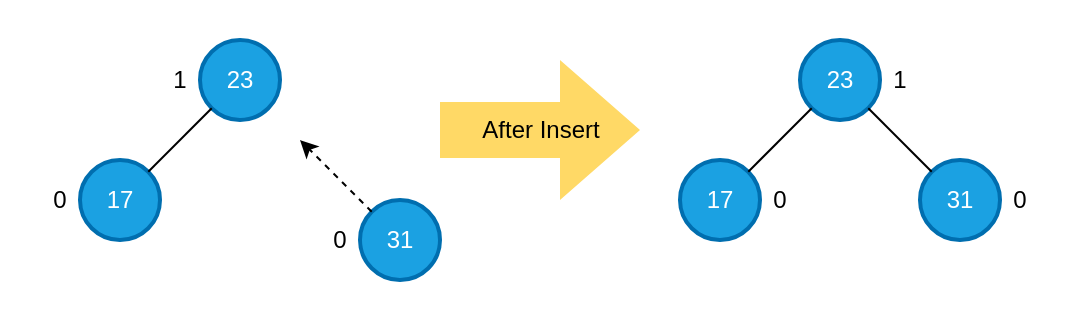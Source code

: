 <mxfile>
    <diagram id="eiZOet3mLT_1ntVmnkKj" name="parent_has_one_child">
        <mxGraphModel dx="1322" dy="689" grid="1" gridSize="10" guides="1" tooltips="1" connect="1" arrows="1" fold="1" page="1" pageScale="1" pageWidth="850" pageHeight="1100" math="0" shadow="0">
            <root>
                <mxCell id="0"/>
                <mxCell id="1" parent="0"/>
                <mxCell id="21" value="" style="rounded=0;whiteSpace=wrap;html=1;strokeColor=none;fillColor=#FFFFFF;" parent="1" vertex="1">
                    <mxGeometry x="100" y="180" width="540" height="160" as="geometry"/>
                </mxCell>
                <mxCell id="2" value="23" style="ellipse;whiteSpace=wrap;html=1;aspect=fixed;strokeColor=#006EAF;strokeWidth=2;fillColor=#1ba1e2;fontColor=#ffffff;" parent="1" vertex="1">
                    <mxGeometry x="200" y="200" width="40" height="40" as="geometry"/>
                </mxCell>
                <mxCell id="3" value="17" style="ellipse;whiteSpace=wrap;html=1;aspect=fixed;strokeColor=#006EAF;strokeWidth=2;fillColor=#1ba1e2;fontColor=#ffffff;" parent="1" vertex="1">
                    <mxGeometry x="140" y="260" width="40" height="40" as="geometry"/>
                </mxCell>
                <mxCell id="4" value="31" style="ellipse;whiteSpace=wrap;html=1;aspect=fixed;strokeColor=#006EAF;strokeWidth=2;fillColor=#1ba1e2;fontColor=#ffffff;" parent="1" vertex="1">
                    <mxGeometry x="280" y="280" width="40" height="40" as="geometry"/>
                </mxCell>
                <mxCell id="5" value="" style="endArrow=none;html=1;strokeColor=#000000;" parent="1" source="3" target="2" edge="1">
                    <mxGeometry width="50" height="50" relative="1" as="geometry">
                        <mxPoint x="200" y="500" as="sourcePoint"/>
                        <mxPoint x="250" y="450" as="targetPoint"/>
                    </mxGeometry>
                </mxCell>
                <mxCell id="6" value="" style="endArrow=classic;html=1;strokeColor=#000000;dashed=1;" parent="1" source="4" edge="1">
                    <mxGeometry width="50" height="50" relative="1" as="geometry">
                        <mxPoint x="270" y="510" as="sourcePoint"/>
                        <mxPoint x="250" y="250" as="targetPoint"/>
                    </mxGeometry>
                </mxCell>
                <mxCell id="7" value="&lt;font color=&quot;#000000&quot;&gt;0&lt;/font&gt;" style="text;html=1;strokeColor=none;fillColor=none;align=center;verticalAlign=middle;whiteSpace=wrap;rounded=0;" parent="1" vertex="1">
                    <mxGeometry x="110" y="270" width="40" height="20" as="geometry"/>
                </mxCell>
                <mxCell id="8" value="&lt;font color=&quot;#000000&quot;&gt;1&lt;/font&gt;" style="text;html=1;strokeColor=none;fillColor=none;align=center;verticalAlign=middle;whiteSpace=wrap;rounded=0;" parent="1" vertex="1">
                    <mxGeometry x="170" y="210" width="40" height="20" as="geometry"/>
                </mxCell>
                <mxCell id="9" value="&lt;font color=&quot;#000000&quot;&gt;0&lt;/font&gt;" style="text;html=1;strokeColor=none;fillColor=none;align=center;verticalAlign=middle;whiteSpace=wrap;rounded=0;" parent="1" vertex="1">
                    <mxGeometry x="250" y="290" width="40" height="20" as="geometry"/>
                </mxCell>
                <mxCell id="10" value="&lt;font color=&quot;#000000&quot;&gt;After Insert&lt;/font&gt;" style="html=1;shadow=0;dashed=0;align=center;verticalAlign=middle;shape=mxgraph.arrows2.arrow;dy=0.6;dx=40;notch=0;strokeColor=none;fillColor=#FFD966;" parent="1" vertex="1">
                    <mxGeometry x="320" y="210" width="100" height="70" as="geometry"/>
                </mxCell>
                <mxCell id="11" value="23" style="ellipse;whiteSpace=wrap;html=1;aspect=fixed;strokeColor=#006EAF;strokeWidth=2;fillColor=#1ba1e2;fontColor=#ffffff;" parent="1" vertex="1">
                    <mxGeometry x="500" y="200" width="40" height="40" as="geometry"/>
                </mxCell>
                <mxCell id="12" value="17" style="ellipse;whiteSpace=wrap;html=1;aspect=fixed;strokeColor=#006EAF;strokeWidth=2;fillColor=#1ba1e2;fontColor=#ffffff;" parent="1" vertex="1">
                    <mxGeometry x="440" y="260" width="40" height="40" as="geometry"/>
                </mxCell>
                <mxCell id="13" value="31" style="ellipse;whiteSpace=wrap;html=1;aspect=fixed;strokeColor=#006EAF;strokeWidth=2;fillColor=#1ba1e2;fontColor=#ffffff;" parent="1" vertex="1">
                    <mxGeometry x="560" y="260" width="40" height="40" as="geometry"/>
                </mxCell>
                <mxCell id="14" value="" style="endArrow=none;html=1;strokeColor=#000000;" parent="1" source="12" target="11" edge="1">
                    <mxGeometry width="50" height="50" relative="1" as="geometry">
                        <mxPoint x="610" y="680" as="sourcePoint"/>
                        <mxPoint x="660" y="630" as="targetPoint"/>
                    </mxGeometry>
                </mxCell>
                <mxCell id="16" value="&lt;font color=&quot;#000000&quot;&gt;0&lt;/font&gt;" style="text;html=1;strokeColor=none;fillColor=none;align=center;verticalAlign=middle;whiteSpace=wrap;rounded=0;" parent="1" vertex="1">
                    <mxGeometry x="470" y="270" width="40" height="20" as="geometry"/>
                </mxCell>
                <mxCell id="18" value="&lt;font color=&quot;#000000&quot;&gt;1&lt;/font&gt;" style="text;html=1;strokeColor=none;fillColor=none;align=center;verticalAlign=middle;whiteSpace=wrap;rounded=0;" parent="1" vertex="1">
                    <mxGeometry x="530" y="210" width="40" height="20" as="geometry"/>
                </mxCell>
                <mxCell id="19" value="&lt;font color=&quot;#000000&quot;&gt;0&lt;/font&gt;" style="text;html=1;strokeColor=none;fillColor=none;align=center;verticalAlign=middle;whiteSpace=wrap;rounded=0;" parent="1" vertex="1">
                    <mxGeometry x="590" y="270" width="40" height="20" as="geometry"/>
                </mxCell>
                <mxCell id="20" value="" style="endArrow=none;html=1;strokeColor=#000000;" parent="1" source="13" target="11" edge="1">
                    <mxGeometry width="50" height="50" relative="1" as="geometry">
                        <mxPoint x="484.142" y="275.858" as="sourcePoint"/>
                        <mxPoint x="515.858" y="244.142" as="targetPoint"/>
                    </mxGeometry>
                </mxCell>
            </root>
        </mxGraphModel>
    </diagram>
    <diagram id="4fIpN1A1V1hB6yMZMlbQ" name="update_height_balanced">
        &#xa;
        <mxGraphModel dx="1322" dy="689" grid="1" gridSize="10" guides="1" tooltips="1" connect="1" arrows="1" fold="1" page="1" pageScale="1" pageWidth="850" pageHeight="1100" math="0" shadow="0">
            &#xa;
            <root>
                &#xa;
                <mxCell id="quXxymR6y35EHTXk9_AC-0"/>
                &#xa;
                <mxCell id="quXxymR6y35EHTXk9_AC-1" parent="quXxymR6y35EHTXk9_AC-0"/>
                &#xa;
                <mxCell id="FyARiG3BbGZW355f8OJK-24" value="" style="rounded=0;whiteSpace=wrap;html=1;fillColor=#FFFFFF;strokeColor=none;" parent="quXxymR6y35EHTXk9_AC-1" vertex="1">
                    &#xa;
                    <mxGeometry x="60" y="180" width="740" height="300" as="geometry"/>
                    &#xa;
                </mxCell>
                &#xa;
                <mxCell id="MU_Mf7X9cD_0iOkBAmyi-0" value="23" style="ellipse;whiteSpace=wrap;html=1;aspect=fixed;strokeColor=#006EAF;strokeWidth=2;fillColor=#1ba1e2;fontColor=#ffffff;" parent="quXxymR6y35EHTXk9_AC-1" vertex="1">
                    &#xa;
                    <mxGeometry x="200" y="200" width="40" height="40" as="geometry"/>
                    &#xa;
                </mxCell>
                &#xa;
                <mxCell id="MU_Mf7X9cD_0iOkBAmyi-1" value="17" style="ellipse;whiteSpace=wrap;html=1;aspect=fixed;strokeColor=#006EAF;strokeWidth=2;fillColor=#1ba1e2;fontColor=#ffffff;" parent="quXxymR6y35EHTXk9_AC-1" vertex="1">
                    &#xa;
                    <mxGeometry x="120" y="260" width="40" height="40" as="geometry"/>
                    &#xa;
                </mxCell>
                &#xa;
                <mxCell id="MU_Mf7X9cD_0iOkBAmyi-2" value="33" style="ellipse;whiteSpace=wrap;html=1;aspect=fixed;strokeColor=#006EAF;strokeWidth=2;fillColor=#1ba1e2;fontColor=#ffffff;" parent="quXxymR6y35EHTXk9_AC-1" vertex="1">
                    &#xa;
                    <mxGeometry x="280" y="260" width="40" height="40" as="geometry"/>
                    &#xa;
                </mxCell>
                &#xa;
                <mxCell id="MU_Mf7X9cD_0iOkBAmyi-3" value="7" style="ellipse;whiteSpace=wrap;html=1;aspect=fixed;strokeColor=#006EAF;strokeWidth=2;fillColor=#1ba1e2;fontColor=#ffffff;" parent="quXxymR6y35EHTXk9_AC-1" vertex="1">
                    &#xa;
                    <mxGeometry x="70" y="320" width="40" height="40" as="geometry"/>
                    &#xa;
                </mxCell>
                &#xa;
                <mxCell id="MU_Mf7X9cD_0iOkBAmyi-4" value="27" style="ellipse;whiteSpace=wrap;html=1;aspect=fixed;strokeColor=#006EAF;strokeWidth=2;fillColor=#1ba1e2;fontColor=#ffffff;" parent="quXxymR6y35EHTXk9_AC-1" vertex="1">
                    &#xa;
                    <mxGeometry x="230" y="320" width="40" height="40" as="geometry"/>
                    &#xa;
                </mxCell>
                &#xa;
                <mxCell id="MU_Mf7X9cD_0iOkBAmyi-5" value="19" style="ellipse;whiteSpace=wrap;html=1;aspect=fixed;strokeColor=#006EAF;strokeWidth=2;fillColor=#1ba1e2;fontColor=#ffffff;" parent="quXxymR6y35EHTXk9_AC-1" vertex="1">
                    &#xa;
                    <mxGeometry x="170" y="320" width="40" height="40" as="geometry"/>
                    &#xa;
                </mxCell>
                &#xa;
                <mxCell id="MU_Mf7X9cD_0iOkBAmyi-6" value="18" style="ellipse;whiteSpace=wrap;html=1;aspect=fixed;strokeColor=#006EAF;strokeWidth=2;fillColor=#1ba1e2;fontColor=#ffffff;" parent="quXxymR6y35EHTXk9_AC-1" vertex="1">
                    &#xa;
                    <mxGeometry x="120" y="420" width="40" height="40" as="geometry"/>
                    &#xa;
                </mxCell>
                &#xa;
                <mxCell id="MU_Mf7X9cD_0iOkBAmyi-7" value="" style="endArrow=none;html=1;strokeColor=#000000;" parent="quXxymR6y35EHTXk9_AC-1" source="MU_Mf7X9cD_0iOkBAmyi-4" target="MU_Mf7X9cD_0iOkBAmyi-2" edge="1">
                    &#xa;
                    <mxGeometry width="50" height="50" relative="1" as="geometry">
                        &#xa;
                        <mxPoint x="280" y="420" as="sourcePoint"/>
                        &#xa;
                        <mxPoint x="150" y="490" as="targetPoint"/>
                        &#xa;
                    </mxGeometry>
                    &#xa;
                </mxCell>
                &#xa;
                <mxCell id="MU_Mf7X9cD_0iOkBAmyi-8" value="" style="endArrow=none;html=1;strokeColor=#000000;" parent="quXxymR6y35EHTXk9_AC-1" source="MU_Mf7X9cD_0iOkBAmyi-5" target="MU_Mf7X9cD_0iOkBAmyi-1" edge="1">
                    &#xa;
                    <mxGeometry width="50" height="50" relative="1" as="geometry">
                        &#xa;
                        <mxPoint x="110" y="550" as="sourcePoint"/>
                        &#xa;
                        <mxPoint x="160" y="500" as="targetPoint"/>
                        &#xa;
                    </mxGeometry>
                    &#xa;
                </mxCell>
                &#xa;
                <mxCell id="MU_Mf7X9cD_0iOkBAmyi-9" value="" style="endArrow=none;html=1;strokeColor=#000000;" parent="quXxymR6y35EHTXk9_AC-1" source="MU_Mf7X9cD_0iOkBAmyi-3" target="MU_Mf7X9cD_0iOkBAmyi-1" edge="1">
                    &#xa;
                    <mxGeometry width="50" height="50" relative="1" as="geometry">
                        &#xa;
                        <mxPoint x="120" y="560" as="sourcePoint"/>
                        &#xa;
                        <mxPoint x="170" y="510" as="targetPoint"/>
                        &#xa;
                    </mxGeometry>
                    &#xa;
                </mxCell>
                &#xa;
                <mxCell id="MU_Mf7X9cD_0iOkBAmyi-10" value="" style="endArrow=none;html=1;strokeColor=#000000;" parent="quXxymR6y35EHTXk9_AC-1" source="MU_Mf7X9cD_0iOkBAmyi-2" target="MU_Mf7X9cD_0iOkBAmyi-0" edge="1">
                    &#xa;
                    <mxGeometry width="50" height="50" relative="1" as="geometry">
                        &#xa;
                        <mxPoint x="130" y="570" as="sourcePoint"/>
                        &#xa;
                        <mxPoint x="180" y="520" as="targetPoint"/>
                        &#xa;
                    </mxGeometry>
                    &#xa;
                </mxCell>
                &#xa;
                <mxCell id="MU_Mf7X9cD_0iOkBAmyi-11" value="" style="endArrow=none;html=1;strokeColor=#000000;" parent="quXxymR6y35EHTXk9_AC-1" source="MU_Mf7X9cD_0iOkBAmyi-1" target="MU_Mf7X9cD_0iOkBAmyi-0" edge="1">
                    &#xa;
                    <mxGeometry width="50" height="50" relative="1" as="geometry">
                        &#xa;
                        <mxPoint x="140" y="580" as="sourcePoint"/>
                        &#xa;
                        <mxPoint x="190" y="530" as="targetPoint"/>
                        &#xa;
                    </mxGeometry>
                    &#xa;
                </mxCell>
                &#xa;
                <mxCell id="MU_Mf7X9cD_0iOkBAmyi-12" value="" style="endArrow=classic;html=1;strokeColor=#000000;dashed=1;" parent="quXxymR6y35EHTXk9_AC-1" source="MU_Mf7X9cD_0iOkBAmyi-6" edge="1">
                    &#xa;
                    <mxGeometry width="50" height="50" relative="1" as="geometry">
                        &#xa;
                        <mxPoint x="140" y="690" as="sourcePoint"/>
                        &#xa;
                        <mxPoint x="170" y="380" as="targetPoint"/>
                        &#xa;
                    </mxGeometry>
                    &#xa;
                </mxCell>
                &#xa;
                <mxCell id="DZ2Jh4KcnCG0QAKsehoA-0" value="&lt;font color=&quot;#000000&quot;&gt;0&lt;/font&gt;" style="text;html=1;strokeColor=none;fillColor=none;align=center;verticalAlign=middle;whiteSpace=wrap;rounded=0;" parent="quXxymR6y35EHTXk9_AC-1" vertex="1">
                    &#xa;
                    <mxGeometry x="240" y="360" width="20" height="20" as="geometry"/>
                    &#xa;
                </mxCell>
                &#xa;
                <mxCell id="DZ2Jh4KcnCG0QAKsehoA-1" value="&lt;font color=&quot;#000000&quot;&gt;0&lt;/font&gt;" style="text;html=1;strokeColor=none;fillColor=none;align=center;verticalAlign=middle;whiteSpace=wrap;rounded=0;" parent="quXxymR6y35EHTXk9_AC-1" vertex="1">
                    &#xa;
                    <mxGeometry x="180" y="360" width="20" height="20" as="geometry"/>
                    &#xa;
                </mxCell>
                &#xa;
                <mxCell id="DZ2Jh4KcnCG0QAKsehoA-2" value="&lt;font color=&quot;#000000&quot;&gt;0&lt;/font&gt;" style="text;html=1;strokeColor=none;fillColor=none;align=center;verticalAlign=middle;whiteSpace=wrap;rounded=0;" parent="quXxymR6y35EHTXk9_AC-1" vertex="1">
                    &#xa;
                    <mxGeometry x="80" y="360" width="20" height="20" as="geometry"/>
                    &#xa;
                </mxCell>
                &#xa;
                <mxCell id="DZ2Jh4KcnCG0QAKsehoA-3" value="&lt;font color=&quot;#000000&quot;&gt;0&lt;/font&gt;" style="text;html=1;strokeColor=none;fillColor=none;align=center;verticalAlign=middle;whiteSpace=wrap;rounded=0;" parent="quXxymR6y35EHTXk9_AC-1" vertex="1">
                    &#xa;
                    <mxGeometry x="130" y="460" width="20" height="20" as="geometry"/>
                    &#xa;
                </mxCell>
                &#xa;
                <mxCell id="DZ2Jh4KcnCG0QAKsehoA-7" value="&lt;font color=&quot;#000000&quot;&gt;1&lt;/font&gt;" style="text;html=1;strokeColor=none;fillColor=none;align=center;verticalAlign=middle;whiteSpace=wrap;rounded=0;" parent="quXxymR6y35EHTXk9_AC-1" vertex="1">
                    &#xa;
                    <mxGeometry x="130" y="300" width="20" height="20" as="geometry"/>
                    &#xa;
                </mxCell>
                &#xa;
                <mxCell id="DZ2Jh4KcnCG0QAKsehoA-8" value="&lt;font color=&quot;#000000&quot;&gt;1&lt;/font&gt;" style="text;html=1;strokeColor=none;fillColor=none;align=center;verticalAlign=middle;whiteSpace=wrap;rounded=0;" parent="quXxymR6y35EHTXk9_AC-1" vertex="1">
                    &#xa;
                    <mxGeometry x="290" y="300" width="20" height="20" as="geometry"/>
                    &#xa;
                </mxCell>
                &#xa;
                <mxCell id="DZ2Jh4KcnCG0QAKsehoA-9" value="43" style="ellipse;whiteSpace=wrap;html=1;aspect=fixed;strokeColor=#006EAF;strokeWidth=2;fillColor=#1ba1e2;fontColor=#ffffff;" parent="quXxymR6y35EHTXk9_AC-1" vertex="1">
                    &#xa;
                    <mxGeometry x="330" y="320" width="40" height="40" as="geometry"/>
                    &#xa;
                </mxCell>
                &#xa;
                <mxCell id="DZ2Jh4KcnCG0QAKsehoA-11" value="" style="endArrow=none;html=1;strokeColor=#000000;" parent="quXxymR6y35EHTXk9_AC-1" source="MU_Mf7X9cD_0iOkBAmyi-2" target="DZ2Jh4KcnCG0QAKsehoA-9" edge="1">
                    &#xa;
                    <mxGeometry width="50" height="50" relative="1" as="geometry">
                        &#xa;
                        <mxPoint x="390" y="270" as="sourcePoint"/>
                        &#xa;
                        <mxPoint x="246" y="242" as="targetPoint"/>
                        &#xa;
                    </mxGeometry>
                    &#xa;
                </mxCell>
                &#xa;
                <mxCell id="DZ2Jh4KcnCG0QAKsehoA-12" value="&lt;font color=&quot;#000000&quot;&gt;0&lt;/font&gt;" style="text;html=1;strokeColor=none;fillColor=none;align=center;verticalAlign=middle;whiteSpace=wrap;rounded=0;" parent="quXxymR6y35EHTXk9_AC-1" vertex="1">
                    &#xa;
                    <mxGeometry x="340" y="360" width="20" height="20" as="geometry"/>
                    &#xa;
                </mxCell>
                &#xa;
                <mxCell id="DZ2Jh4KcnCG0QAKsehoA-13" value="&lt;font color=&quot;#000000&quot;&gt;2&lt;/font&gt;" style="text;html=1;strokeColor=none;fillColor=none;align=center;verticalAlign=middle;whiteSpace=wrap;rounded=0;" parent="quXxymR6y35EHTXk9_AC-1" vertex="1">
                    &#xa;
                    <mxGeometry x="210" y="240" width="20" height="20" as="geometry"/>
                    &#xa;
                </mxCell>
                &#xa;
                <mxCell id="FyARiG3BbGZW355f8OJK-0" value="&lt;font color=&quot;#000000&quot;&gt;After Insert&lt;/font&gt;" style="html=1;shadow=0;dashed=0;align=center;verticalAlign=middle;shape=mxgraph.arrows2.arrow;dy=0.6;dx=40;notch=0;strokeColor=none;fillColor=#FFD966;" parent="quXxymR6y35EHTXk9_AC-1" vertex="1">
                    &#xa;
                    <mxGeometry x="380" y="260" width="100" height="70" as="geometry"/>
                    &#xa;
                </mxCell>
                &#xa;
                <mxCell id="FyARiG3BbGZW355f8OJK-1" value="23" style="ellipse;whiteSpace=wrap;html=1;aspect=fixed;strokeColor=#006EAF;strokeWidth=2;fillColor=#1ba1e2;fontColor=#ffffff;" parent="quXxymR6y35EHTXk9_AC-1" vertex="1">
                    &#xa;
                    <mxGeometry x="620" y="200" width="40" height="40" as="geometry"/>
                    &#xa;
                </mxCell>
                &#xa;
                <mxCell id="FyARiG3BbGZW355f8OJK-2" value="17" style="ellipse;whiteSpace=wrap;html=1;aspect=fixed;strokeColor=#006EAF;strokeWidth=2;fillColor=#1ba1e2;fontColor=#ffffff;" parent="quXxymR6y35EHTXk9_AC-1" vertex="1">
                    &#xa;
                    <mxGeometry x="540" y="260" width="40" height="40" as="geometry"/>
                    &#xa;
                </mxCell>
                &#xa;
                <mxCell id="FyARiG3BbGZW355f8OJK-3" value="33" style="ellipse;whiteSpace=wrap;html=1;aspect=fixed;strokeColor=#006EAF;strokeWidth=2;fillColor=#1ba1e2;fontColor=#ffffff;" parent="quXxymR6y35EHTXk9_AC-1" vertex="1">
                    &#xa;
                    <mxGeometry x="700" y="260" width="40" height="40" as="geometry"/>
                    &#xa;
                </mxCell>
                &#xa;
                <mxCell id="FyARiG3BbGZW355f8OJK-4" value="7" style="ellipse;whiteSpace=wrap;html=1;aspect=fixed;strokeColor=#006EAF;strokeWidth=2;fillColor=#1ba1e2;fontColor=#ffffff;" parent="quXxymR6y35EHTXk9_AC-1" vertex="1">
                    &#xa;
                    <mxGeometry x="490" y="320" width="40" height="40" as="geometry"/>
                    &#xa;
                </mxCell>
                &#xa;
                <mxCell id="FyARiG3BbGZW355f8OJK-5" value="27" style="ellipse;whiteSpace=wrap;html=1;aspect=fixed;strokeColor=#006EAF;strokeWidth=2;fillColor=#1ba1e2;fontColor=#ffffff;" parent="quXxymR6y35EHTXk9_AC-1" vertex="1">
                    &#xa;
                    <mxGeometry x="650" y="320" width="40" height="40" as="geometry"/>
                    &#xa;
                </mxCell>
                &#xa;
                <mxCell id="FyARiG3BbGZW355f8OJK-6" value="19" style="ellipse;whiteSpace=wrap;html=1;aspect=fixed;strokeColor=#006EAF;strokeWidth=2;fillColor=#1ba1e2;fontColor=#ffffff;" parent="quXxymR6y35EHTXk9_AC-1" vertex="1">
                    &#xa;
                    <mxGeometry x="590" y="320" width="40" height="40" as="geometry"/>
                    &#xa;
                </mxCell>
                &#xa;
                <mxCell id="FyARiG3BbGZW355f8OJK-7" value="18" style="ellipse;whiteSpace=wrap;html=1;aspect=fixed;strokeColor=#006EAF;strokeWidth=2;fillColor=#1ba1e2;fontColor=#ffffff;" parent="quXxymR6y35EHTXk9_AC-1" vertex="1">
                    &#xa;
                    <mxGeometry x="550" y="380" width="40" height="40" as="geometry"/>
                    &#xa;
                </mxCell>
                &#xa;
                <mxCell id="FyARiG3BbGZW355f8OJK-8" value="" style="endArrow=none;html=1;strokeColor=#000000;" parent="quXxymR6y35EHTXk9_AC-1" source="FyARiG3BbGZW355f8OJK-5" target="FyARiG3BbGZW355f8OJK-3" edge="1">
                    &#xa;
                    <mxGeometry width="50" height="50" relative="1" as="geometry">
                        &#xa;
                        <mxPoint x="700" y="420" as="sourcePoint"/>
                        &#xa;
                        <mxPoint x="570" y="490" as="targetPoint"/>
                        &#xa;
                    </mxGeometry>
                    &#xa;
                </mxCell>
                &#xa;
                <mxCell id="FyARiG3BbGZW355f8OJK-9" value="" style="endArrow=none;html=1;strokeColor=#000000;" parent="quXxymR6y35EHTXk9_AC-1" source="FyARiG3BbGZW355f8OJK-6" target="FyARiG3BbGZW355f8OJK-2" edge="1">
                    &#xa;
                    <mxGeometry width="50" height="50" relative="1" as="geometry">
                        &#xa;
                        <mxPoint x="530" y="550" as="sourcePoint"/>
                        &#xa;
                        <mxPoint x="580" y="500" as="targetPoint"/>
                        &#xa;
                    </mxGeometry>
                    &#xa;
                </mxCell>
                &#xa;
                <mxCell id="FyARiG3BbGZW355f8OJK-10" value="" style="endArrow=none;html=1;strokeColor=#000000;" parent="quXxymR6y35EHTXk9_AC-1" source="FyARiG3BbGZW355f8OJK-4" target="FyARiG3BbGZW355f8OJK-2" edge="1">
                    &#xa;
                    <mxGeometry width="50" height="50" relative="1" as="geometry">
                        &#xa;
                        <mxPoint x="540" y="560" as="sourcePoint"/>
                        &#xa;
                        <mxPoint x="590" y="510" as="targetPoint"/>
                        &#xa;
                    </mxGeometry>
                    &#xa;
                </mxCell>
                &#xa;
                <mxCell id="FyARiG3BbGZW355f8OJK-11" value="" style="endArrow=none;html=1;strokeColor=#000000;" parent="quXxymR6y35EHTXk9_AC-1" source="FyARiG3BbGZW355f8OJK-3" target="FyARiG3BbGZW355f8OJK-1" edge="1">
                    &#xa;
                    <mxGeometry width="50" height="50" relative="1" as="geometry">
                        &#xa;
                        <mxPoint x="550" y="570" as="sourcePoint"/>
                        &#xa;
                        <mxPoint x="600" y="520" as="targetPoint"/>
                        &#xa;
                    </mxGeometry>
                    &#xa;
                </mxCell>
                &#xa;
                <mxCell id="FyARiG3BbGZW355f8OJK-12" value="" style="endArrow=none;html=1;strokeColor=#000000;" parent="quXxymR6y35EHTXk9_AC-1" source="FyARiG3BbGZW355f8OJK-2" target="FyARiG3BbGZW355f8OJK-1" edge="1">
                    &#xa;
                    <mxGeometry width="50" height="50" relative="1" as="geometry">
                        &#xa;
                        <mxPoint x="560" y="580" as="sourcePoint"/>
                        &#xa;
                        <mxPoint x="610" y="530" as="targetPoint"/>
                        &#xa;
                    </mxGeometry>
                    &#xa;
                </mxCell>
                &#xa;
                <mxCell id="FyARiG3BbGZW355f8OJK-13" value="" style="endArrow=none;html=1;strokeColor=#000000;endFill=0;" parent="quXxymR6y35EHTXk9_AC-1" source="FyARiG3BbGZW355f8OJK-7" target="FyARiG3BbGZW355f8OJK-6" edge="1">
                    &#xa;
                    <mxGeometry width="50" height="50" relative="1" as="geometry">
                        &#xa;
                        <mxPoint x="560" y="690" as="sourcePoint"/>
                        &#xa;
                        <mxPoint x="590" y="380" as="targetPoint"/>
                        &#xa;
                    </mxGeometry>
                    &#xa;
                </mxCell>
                &#xa;
                <mxCell id="FyARiG3BbGZW355f8OJK-14" value="&lt;font color=&quot;#000000&quot;&gt;0&lt;/font&gt;" style="text;html=1;strokeColor=none;fillColor=none;align=center;verticalAlign=middle;whiteSpace=wrap;rounded=0;" parent="quXxymR6y35EHTXk9_AC-1" vertex="1">
                    &#xa;
                    <mxGeometry x="660" y="360" width="20" height="20" as="geometry"/>
                    &#xa;
                </mxCell>
                &#xa;
                <mxCell id="FyARiG3BbGZW355f8OJK-15" value="&lt;font color=&quot;#ff0000&quot;&gt;1&lt;/font&gt;" style="text;html=1;strokeColor=none;fillColor=none;align=center;verticalAlign=middle;whiteSpace=wrap;rounded=0;" parent="quXxymR6y35EHTXk9_AC-1" vertex="1">
                    &#xa;
                    <mxGeometry x="600" y="360" width="20" height="20" as="geometry"/>
                    &#xa;
                </mxCell>
                &#xa;
                <mxCell id="FyARiG3BbGZW355f8OJK-16" value="&lt;font color=&quot;#000000&quot;&gt;0&lt;/font&gt;" style="text;html=1;strokeColor=none;fillColor=none;align=center;verticalAlign=middle;whiteSpace=wrap;rounded=0;" parent="quXxymR6y35EHTXk9_AC-1" vertex="1">
                    &#xa;
                    <mxGeometry x="500" y="360" width="20" height="20" as="geometry"/>
                    &#xa;
                </mxCell>
                &#xa;
                <mxCell id="FyARiG3BbGZW355f8OJK-17" value="&lt;font color=&quot;#000000&quot;&gt;0&lt;/font&gt;" style="text;html=1;strokeColor=none;fillColor=none;align=center;verticalAlign=middle;whiteSpace=wrap;rounded=0;" parent="quXxymR6y35EHTXk9_AC-1" vertex="1">
                    &#xa;
                    <mxGeometry x="560" y="420" width="20" height="20" as="geometry"/>
                    &#xa;
                </mxCell>
                &#xa;
                <mxCell id="FyARiG3BbGZW355f8OJK-18" value="&lt;font color=&quot;#ff0000&quot;&gt;2&lt;/font&gt;" style="text;html=1;strokeColor=none;fillColor=none;align=center;verticalAlign=middle;whiteSpace=wrap;rounded=0;" parent="quXxymR6y35EHTXk9_AC-1" vertex="1">
                    &#xa;
                    <mxGeometry x="550" y="300" width="20" height="20" as="geometry"/>
                    &#xa;
                </mxCell>
                &#xa;
                <mxCell id="FyARiG3BbGZW355f8OJK-19" value="&lt;font color=&quot;#000000&quot;&gt;1&lt;/font&gt;" style="text;html=1;strokeColor=none;fillColor=none;align=center;verticalAlign=middle;whiteSpace=wrap;rounded=0;" parent="quXxymR6y35EHTXk9_AC-1" vertex="1">
                    &#xa;
                    <mxGeometry x="710" y="300" width="20" height="20" as="geometry"/>
                    &#xa;
                </mxCell>
                &#xa;
                <mxCell id="FyARiG3BbGZW355f8OJK-20" value="43" style="ellipse;whiteSpace=wrap;html=1;aspect=fixed;strokeColor=#006EAF;strokeWidth=2;fillColor=#1ba1e2;fontColor=#ffffff;" parent="quXxymR6y35EHTXk9_AC-1" vertex="1">
                    &#xa;
                    <mxGeometry x="750" y="320" width="40" height="40" as="geometry"/>
                    &#xa;
                </mxCell>
                &#xa;
                <mxCell id="FyARiG3BbGZW355f8OJK-21" value="" style="endArrow=none;html=1;strokeColor=#000000;" parent="quXxymR6y35EHTXk9_AC-1" source="FyARiG3BbGZW355f8OJK-3" target="FyARiG3BbGZW355f8OJK-20" edge="1">
                    &#xa;
                    <mxGeometry width="50" height="50" relative="1" as="geometry">
                        &#xa;
                        <mxPoint x="810" y="270" as="sourcePoint"/>
                        &#xa;
                        <mxPoint x="666" y="242" as="targetPoint"/>
                        &#xa;
                    </mxGeometry>
                    &#xa;
                </mxCell>
                &#xa;
                <mxCell id="FyARiG3BbGZW355f8OJK-22" value="&lt;font color=&quot;#000000&quot;&gt;0&lt;/font&gt;" style="text;html=1;strokeColor=none;fillColor=none;align=center;verticalAlign=middle;whiteSpace=wrap;rounded=0;" parent="quXxymR6y35EHTXk9_AC-1" vertex="1">
                    &#xa;
                    <mxGeometry x="760" y="360" width="20" height="20" as="geometry"/>
                    &#xa;
                </mxCell>
                &#xa;
                <mxCell id="FyARiG3BbGZW355f8OJK-23" value="&lt;font color=&quot;#ff0000&quot;&gt;3&lt;/font&gt;" style="text;html=1;strokeColor=none;fillColor=none;align=center;verticalAlign=middle;whiteSpace=wrap;rounded=0;" parent="quXxymR6y35EHTXk9_AC-1" vertex="1">
                    &#xa;
                    <mxGeometry x="630" y="240" width="20" height="20" as="geometry"/>
                    &#xa;
                </mxCell>
                &#xa;
            </root>
            &#xa;
        </mxGraphModel>
        &#xa;
    </diagram>
    <diagram id="VL3Fdxov2SolzhWtbiP_" name="left_left">
        &#xa;
        <mxGraphModel dx="1322" dy="689" grid="1" gridSize="10" guides="1" tooltips="1" connect="1" arrows="1" fold="1" page="1" pageScale="1" pageWidth="850" pageHeight="1100" math="0" shadow="0">
            &#xa;
            <root>
                &#xa;
                <mxCell id="Pkg61Fyr2jxlkOnkd7FR-0"/>
                &#xa;
                <mxCell id="Pkg61Fyr2jxlkOnkd7FR-1" parent="Pkg61Fyr2jxlkOnkd7FR-0"/>
                &#xa;
                <mxCell id="ePUgfY7uaqwwzD__bhgy-0" value="" style="rounded=0;whiteSpace=wrap;html=1;fillColor=#FFFFFF;strokeColor=none;" vertex="1" parent="Pkg61Fyr2jxlkOnkd7FR-1">
                    &#xa;
                    <mxGeometry x="40" y="180" width="1360" height="300" as="geometry"/>
                    &#xa;
                </mxCell>
                &#xa;
                <mxCell id="NL8cHzotmp4oy8pg6mSM-0" value="37" style="ellipse;whiteSpace=wrap;html=1;aspect=fixed;strokeColor=#006EAF;strokeWidth=2;fillColor=#1ba1e2;fontColor=#ffffff;" parent="Pkg61Fyr2jxlkOnkd7FR-1" vertex="1">
                    &#xa;
                    <mxGeometry x="240" y="200" width="40" height="40" as="geometry"/>
                    &#xa;
                </mxCell>
                &#xa;
                <mxCell id="NL8cHzotmp4oy8pg6mSM-1" value="23" style="ellipse;whiteSpace=wrap;html=1;aspect=fixed;strokeColor=#006EAF;strokeWidth=2;fillColor=#1ba1e2;fontColor=#ffffff;" parent="Pkg61Fyr2jxlkOnkd7FR-1" vertex="1">
                    &#xa;
                    <mxGeometry x="160" y="260" width="40" height="40" as="geometry"/>
                    &#xa;
                </mxCell>
                &#xa;
                <mxCell id="NL8cHzotmp4oy8pg6mSM-2" value="19" style="ellipse;whiteSpace=wrap;html=1;aspect=fixed;strokeColor=#006EAF;strokeWidth=2;fillColor=#1ba1e2;fontColor=#ffffff;" parent="Pkg61Fyr2jxlkOnkd7FR-1" vertex="1">
                    &#xa;
                    <mxGeometry x="170" y="410" width="40" height="40" as="geometry"/>
                    &#xa;
                </mxCell>
                &#xa;
                <mxCell id="NL8cHzotmp4oy8pg6mSM-3" value="33" style="ellipse;whiteSpace=wrap;html=1;aspect=fixed;strokeColor=#006EAF;strokeWidth=2;fillColor=#1ba1e2;fontColor=#ffffff;" parent="Pkg61Fyr2jxlkOnkd7FR-1" vertex="1">
                    &#xa;
                    <mxGeometry x="220" y="320" width="40" height="40" as="geometry"/>
                    &#xa;
                </mxCell>
                &#xa;
                <mxCell id="NL8cHzotmp4oy8pg6mSM-4" value="17" style="ellipse;whiteSpace=wrap;html=1;aspect=fixed;strokeColor=#006EAF;strokeWidth=2;fillColor=#1ba1e2;fontColor=#ffffff;" parent="Pkg61Fyr2jxlkOnkd7FR-1" vertex="1">
                    &#xa;
                    <mxGeometry x="100" y="320" width="40" height="40" as="geometry"/>
                    &#xa;
                </mxCell>
                &#xa;
                <mxCell id="NL8cHzotmp4oy8pg6mSM-5" value="41" style="ellipse;whiteSpace=wrap;html=1;aspect=fixed;strokeColor=#006EAF;strokeWidth=2;fillColor=#1ba1e2;fontColor=#ffffff;" parent="Pkg61Fyr2jxlkOnkd7FR-1" vertex="1">
                    &#xa;
                    <mxGeometry x="320" y="260" width="40" height="40" as="geometry"/>
                    &#xa;
                </mxCell>
                &#xa;
                <mxCell id="NL8cHzotmp4oy8pg6mSM-7" value="" style="endArrow=none;html=1;strokeColor=#000000;" parent="Pkg61Fyr2jxlkOnkd7FR-1" source="NL8cHzotmp4oy8pg6mSM-4" target="NL8cHzotmp4oy8pg6mSM-1" edge="1">
                    &#xa;
                    <mxGeometry width="50" height="50" relative="1" as="geometry">
                        &#xa;
                        <mxPoint x="170" y="520" as="sourcePoint"/>
                        &#xa;
                        <mxPoint x="220" y="470" as="targetPoint"/>
                        &#xa;
                    </mxGeometry>
                    &#xa;
                </mxCell>
                &#xa;
                <mxCell id="NL8cHzotmp4oy8pg6mSM-8" value="" style="endArrow=none;html=1;strokeColor=#000000;" parent="Pkg61Fyr2jxlkOnkd7FR-1" source="NL8cHzotmp4oy8pg6mSM-3" target="NL8cHzotmp4oy8pg6mSM-1" edge="1">
                    &#xa;
                    <mxGeometry width="50" height="50" relative="1" as="geometry">
                        &#xa;
                        <mxPoint x="180" y="530" as="sourcePoint"/>
                        &#xa;
                        <mxPoint x="230" y="480" as="targetPoint"/>
                        &#xa;
                    </mxGeometry>
                    &#xa;
                </mxCell>
                &#xa;
                <mxCell id="NL8cHzotmp4oy8pg6mSM-9" value="" style="endArrow=none;html=1;strokeColor=#000000;" parent="Pkg61Fyr2jxlkOnkd7FR-1" source="NL8cHzotmp4oy8pg6mSM-5" target="NL8cHzotmp4oy8pg6mSM-0" edge="1">
                    &#xa;
                    <mxGeometry width="50" height="50" relative="1" as="geometry">
                        &#xa;
                        <mxPoint x="190" y="540" as="sourcePoint"/>
                        &#xa;
                        <mxPoint x="240" y="490" as="targetPoint"/>
                        &#xa;
                    </mxGeometry>
                    &#xa;
                </mxCell>
                &#xa;
                <mxCell id="NL8cHzotmp4oy8pg6mSM-10" value="" style="endArrow=none;html=1;strokeColor=#000000;" parent="Pkg61Fyr2jxlkOnkd7FR-1" source="NL8cHzotmp4oy8pg6mSM-1" target="NL8cHzotmp4oy8pg6mSM-0" edge="1">
                    &#xa;
                    <mxGeometry width="50" height="50" relative="1" as="geometry">
                        &#xa;
                        <mxPoint x="200" y="550" as="sourcePoint"/>
                        &#xa;
                        <mxPoint x="250" y="500" as="targetPoint"/>
                        &#xa;
                    </mxGeometry>
                    &#xa;
                </mxCell>
                &#xa;
                <mxCell id="b_BdtuwVKHQokvXr3jRa-0" value="" style="endArrow=classic;html=1;strokeColor=#000000;dashed=1;" parent="Pkg61Fyr2jxlkOnkd7FR-1" source="NL8cHzotmp4oy8pg6mSM-2" edge="1">
                    &#xa;
                    <mxGeometry width="50" height="50" relative="1" as="geometry">
                        &#xa;
                        <mxPoint x="148.944" y="422.111" as="sourcePoint"/>
                        &#xa;
                        <mxPoint x="150" y="380" as="targetPoint"/>
                        &#xa;
                    </mxGeometry>
                    &#xa;
                </mxCell>
                &#xa;
                <mxCell id="b_BdtuwVKHQokvXr3jRa-1" value="&lt;font color=&quot;#000000&quot;&gt;2&lt;/font&gt;" style="text;html=1;strokeColor=none;fillColor=none;align=center;verticalAlign=middle;whiteSpace=wrap;rounded=0;" parent="Pkg61Fyr2jxlkOnkd7FR-1" vertex="1">
                    &#xa;
                    <mxGeometry x="250" y="240" width="20" height="20" as="geometry"/>
                    &#xa;
                </mxCell>
                &#xa;
                <mxCell id="b_BdtuwVKHQokvXr3jRa-2" value="&lt;font color=&quot;#000000&quot;&gt;BF: 1&lt;/font&gt;" style="text;html=1;strokeColor=none;fillColor=none;align=center;verticalAlign=middle;whiteSpace=wrap;rounded=0;" parent="Pkg61Fyr2jxlkOnkd7FR-1" vertex="1">
                    &#xa;
                    <mxGeometry x="200" y="210" width="40" height="20" as="geometry"/>
                    &#xa;
                </mxCell>
                &#xa;
                <mxCell id="b_BdtuwVKHQokvXr3jRa-3" value="&lt;font color=&quot;#000000&quot;&gt;BF: 0&lt;/font&gt;" style="text;html=1;strokeColor=none;fillColor=none;align=center;verticalAlign=middle;whiteSpace=wrap;rounded=0;" parent="Pkg61Fyr2jxlkOnkd7FR-1" vertex="1">
                    &#xa;
                    <mxGeometry x="120" y="270" width="40" height="20" as="geometry"/>
                    &#xa;
                </mxCell>
                &#xa;
                <mxCell id="b_BdtuwVKHQokvXr3jRa-4" value="&lt;font color=&quot;#000000&quot;&gt;BF: 0&lt;/font&gt;" style="text;html=1;strokeColor=none;fillColor=none;align=center;verticalAlign=middle;whiteSpace=wrap;rounded=0;" parent="Pkg61Fyr2jxlkOnkd7FR-1" vertex="1">
                    &#xa;
                    <mxGeometry x="360" y="270" width="40" height="20" as="geometry"/>
                    &#xa;
                </mxCell>
                &#xa;
                <mxCell id="b_BdtuwVKHQokvXr3jRa-5" value="&lt;font color=&quot;#000000&quot;&gt;BF: 0&lt;/font&gt;" style="text;html=1;strokeColor=none;fillColor=none;align=center;verticalAlign=middle;whiteSpace=wrap;rounded=0;" parent="Pkg61Fyr2jxlkOnkd7FR-1" vertex="1">
                    &#xa;
                    <mxGeometry x="260" y="330" width="40" height="20" as="geometry"/>
                    &#xa;
                </mxCell>
                &#xa;
                <mxCell id="b_BdtuwVKHQokvXr3jRa-6" value="&lt;font color=&quot;#000000&quot;&gt;BF: 0&lt;/font&gt;" style="text;html=1;strokeColor=none;fillColor=none;align=center;verticalAlign=middle;whiteSpace=wrap;rounded=0;" parent="Pkg61Fyr2jxlkOnkd7FR-1" vertex="1">
                    &#xa;
                    <mxGeometry x="60" y="330" width="40" height="20" as="geometry"/>
                    &#xa;
                </mxCell>
                &#xa;
                <mxCell id="b_BdtuwVKHQokvXr3jRa-7" value="&lt;font color=&quot;#000000&quot;&gt;0&lt;/font&gt;" style="text;html=1;strokeColor=none;fillColor=none;align=center;verticalAlign=middle;whiteSpace=wrap;rounded=0;" parent="Pkg61Fyr2jxlkOnkd7FR-1" vertex="1">
                    &#xa;
                    <mxGeometry x="330" y="300" width="20" height="20" as="geometry"/>
                    &#xa;
                </mxCell>
                &#xa;
                <mxCell id="b_BdtuwVKHQokvXr3jRa-8" value="&lt;font color=&quot;#000000&quot;&gt;1&lt;/font&gt;" style="text;html=1;strokeColor=none;fillColor=none;align=center;verticalAlign=middle;whiteSpace=wrap;rounded=0;" parent="Pkg61Fyr2jxlkOnkd7FR-1" vertex="1">
                    &#xa;
                    <mxGeometry x="170" y="300" width="20" height="20" as="geometry"/>
                    &#xa;
                </mxCell>
                &#xa;
                <mxCell id="b_BdtuwVKHQokvXr3jRa-9" value="&lt;font color=&quot;#000000&quot;&gt;0&lt;/font&gt;" style="text;html=1;strokeColor=none;fillColor=none;align=center;verticalAlign=middle;whiteSpace=wrap;rounded=0;" parent="Pkg61Fyr2jxlkOnkd7FR-1" vertex="1">
                    &#xa;
                    <mxGeometry x="230" y="360" width="20" height="20" as="geometry"/>
                    &#xa;
                </mxCell>
                &#xa;
                <mxCell id="b_BdtuwVKHQokvXr3jRa-10" value="&lt;font color=&quot;#000000&quot;&gt;0&lt;/font&gt;" style="text;html=1;strokeColor=none;fillColor=none;align=center;verticalAlign=middle;whiteSpace=wrap;rounded=0;" parent="Pkg61Fyr2jxlkOnkd7FR-1" vertex="1">
                    &#xa;
                    <mxGeometry x="110" y="360" width="20" height="20" as="geometry"/>
                    &#xa;
                </mxCell>
                &#xa;
                <mxCell id="b_BdtuwVKHQokvXr3jRa-11" value="&lt;font color=&quot;#000000&quot;&gt;0&lt;/font&gt;" style="text;html=1;strokeColor=none;fillColor=none;align=center;verticalAlign=middle;whiteSpace=wrap;rounded=0;" parent="Pkg61Fyr2jxlkOnkd7FR-1" vertex="1">
                    &#xa;
                    <mxGeometry x="180" y="450" width="20" height="20" as="geometry"/>
                    &#xa;
                </mxCell>
                &#xa;
                <mxCell id="DXbN9RyFzCI4RXDTkKSd-0" value="&lt;font color=&quot;#000000&quot;&gt;After Insert&lt;/font&gt;" style="html=1;shadow=0;dashed=0;align=center;verticalAlign=middle;shape=mxgraph.arrows2.arrow;dy=0.6;dx=40;notch=0;strokeColor=none;fillColor=#FFD966;" parent="Pkg61Fyr2jxlkOnkd7FR-1" vertex="1">
                    &#xa;
                    <mxGeometry x="420" y="270" width="100" height="70" as="geometry"/>
                    &#xa;
                </mxCell>
                &#xa;
                <mxCell id="DXbN9RyFzCI4RXDTkKSd-1" value="37" style="ellipse;whiteSpace=wrap;html=1;aspect=fixed;strokeWidth=2;fillColor=#1ba1e2;fontColor=#ffffff;strokeColor=#FF8000;" parent="Pkg61Fyr2jxlkOnkd7FR-1" vertex="1">
                    &#xa;
                    <mxGeometry x="720" y="200" width="40" height="40" as="geometry"/>
                    &#xa;
                </mxCell>
                &#xa;
                <mxCell id="DXbN9RyFzCI4RXDTkKSd-2" value="23" style="ellipse;whiteSpace=wrap;html=1;aspect=fixed;strokeWidth=2;fillColor=#1ba1e2;fontColor=#ffffff;strokeColor=#FF8000;" parent="Pkg61Fyr2jxlkOnkd7FR-1" vertex="1">
                    &#xa;
                    <mxGeometry x="640" y="260" width="40" height="40" as="geometry"/>
                    &#xa;
                </mxCell>
                &#xa;
                <mxCell id="DXbN9RyFzCI4RXDTkKSd-3" value="19" style="ellipse;whiteSpace=wrap;html=1;aspect=fixed;strokeColor=#006EAF;strokeWidth=2;fillColor=#1ba1e2;fontColor=#ffffff;" parent="Pkg61Fyr2jxlkOnkd7FR-1" vertex="1">
                    &#xa;
                    <mxGeometry x="630" y="370" width="40" height="40" as="geometry"/>
                    &#xa;
                </mxCell>
                &#xa;
                <mxCell id="DXbN9RyFzCI4RXDTkKSd-4" value="33" style="ellipse;whiteSpace=wrap;html=1;aspect=fixed;strokeColor=#006EAF;strokeWidth=2;fillColor=#1ba1e2;fontColor=#ffffff;" parent="Pkg61Fyr2jxlkOnkd7FR-1" vertex="1">
                    &#xa;
                    <mxGeometry x="700" y="320" width="40" height="40" as="geometry"/>
                    &#xa;
                </mxCell>
                &#xa;
                <mxCell id="DXbN9RyFzCI4RXDTkKSd-5" value="17" style="ellipse;whiteSpace=wrap;html=1;aspect=fixed;strokeColor=#006EAF;strokeWidth=2;fillColor=#1ba1e2;fontColor=#ffffff;" parent="Pkg61Fyr2jxlkOnkd7FR-1" vertex="1">
                    &#xa;
                    <mxGeometry x="580" y="320" width="40" height="40" as="geometry"/>
                    &#xa;
                </mxCell>
                &#xa;
                <mxCell id="DXbN9RyFzCI4RXDTkKSd-6" value="41" style="ellipse;whiteSpace=wrap;html=1;aspect=fixed;strokeColor=#006EAF;strokeWidth=2;fillColor=#1ba1e2;fontColor=#ffffff;" parent="Pkg61Fyr2jxlkOnkd7FR-1" vertex="1">
                    &#xa;
                    <mxGeometry x="800" y="260" width="40" height="40" as="geometry"/>
                    &#xa;
                </mxCell>
                &#xa;
                <mxCell id="DXbN9RyFzCI4RXDTkKSd-7" value="" style="endArrow=none;html=1;strokeColor=#000000;" parent="Pkg61Fyr2jxlkOnkd7FR-1" source="DXbN9RyFzCI4RXDTkKSd-5" target="DXbN9RyFzCI4RXDTkKSd-2" edge="1">
                    &#xa;
                    <mxGeometry width="50" height="50" relative="1" as="geometry">
                        &#xa;
                        <mxPoint x="650" y="520" as="sourcePoint"/>
                        &#xa;
                        <mxPoint x="700" y="470" as="targetPoint"/>
                        &#xa;
                    </mxGeometry>
                    &#xa;
                </mxCell>
                &#xa;
                <mxCell id="DXbN9RyFzCI4RXDTkKSd-8" value="" style="endArrow=none;html=1;strokeColor=#000000;" parent="Pkg61Fyr2jxlkOnkd7FR-1" source="DXbN9RyFzCI4RXDTkKSd-4" target="DXbN9RyFzCI4RXDTkKSd-2" edge="1">
                    &#xa;
                    <mxGeometry width="50" height="50" relative="1" as="geometry">
                        &#xa;
                        <mxPoint x="660" y="530" as="sourcePoint"/>
                        &#xa;
                        <mxPoint x="710" y="480" as="targetPoint"/>
                        &#xa;
                    </mxGeometry>
                    &#xa;
                </mxCell>
                &#xa;
                <mxCell id="DXbN9RyFzCI4RXDTkKSd-9" value="" style="endArrow=none;html=1;strokeColor=#000000;" parent="Pkg61Fyr2jxlkOnkd7FR-1" source="DXbN9RyFzCI4RXDTkKSd-6" target="DXbN9RyFzCI4RXDTkKSd-1" edge="1">
                    &#xa;
                    <mxGeometry width="50" height="50" relative="1" as="geometry">
                        &#xa;
                        <mxPoint x="670" y="540" as="sourcePoint"/>
                        &#xa;
                        <mxPoint x="720" y="490" as="targetPoint"/>
                        &#xa;
                    </mxGeometry>
                    &#xa;
                </mxCell>
                &#xa;
                <mxCell id="DXbN9RyFzCI4RXDTkKSd-10" value="" style="endArrow=none;html=1;strokeColor=#000000;" parent="Pkg61Fyr2jxlkOnkd7FR-1" source="DXbN9RyFzCI4RXDTkKSd-2" target="DXbN9RyFzCI4RXDTkKSd-1" edge="1">
                    &#xa;
                    <mxGeometry width="50" height="50" relative="1" as="geometry">
                        &#xa;
                        <mxPoint x="680" y="550" as="sourcePoint"/>
                        &#xa;
                        <mxPoint x="730" y="500" as="targetPoint"/>
                        &#xa;
                    </mxGeometry>
                    &#xa;
                </mxCell>
                &#xa;
                <mxCell id="DXbN9RyFzCI4RXDTkKSd-11" value="" style="endArrow=none;html=1;strokeColor=#000000;endFill=0;" parent="Pkg61Fyr2jxlkOnkd7FR-1" source="DXbN9RyFzCI4RXDTkKSd-3" target="DXbN9RyFzCI4RXDTkKSd-5" edge="1">
                    &#xa;
                    <mxGeometry width="50" height="50" relative="1" as="geometry">
                        &#xa;
                        <mxPoint x="628.944" y="422.111" as="sourcePoint"/>
                        &#xa;
                        <mxPoint x="630" y="380" as="targetPoint"/>
                        &#xa;
                    </mxGeometry>
                    &#xa;
                </mxCell>
                &#xa;
                <mxCell id="DXbN9RyFzCI4RXDTkKSd-12" value="&lt;font color=&quot;#ffd966&quot;&gt;3&lt;/font&gt;" style="text;html=1;strokeColor=none;fillColor=none;align=center;verticalAlign=middle;whiteSpace=wrap;rounded=0;" parent="Pkg61Fyr2jxlkOnkd7FR-1" vertex="1">
                    &#xa;
                    <mxGeometry x="730" y="240" width="20" height="20" as="geometry"/>
                    &#xa;
                </mxCell>
                &#xa;
                <mxCell id="DXbN9RyFzCI4RXDTkKSd-13" value="&lt;font color=&quot;#ff0000&quot;&gt;BF: 2&lt;/font&gt;" style="text;html=1;strokeColor=none;fillColor=none;align=center;verticalAlign=middle;whiteSpace=wrap;rounded=0;" parent="Pkg61Fyr2jxlkOnkd7FR-1" vertex="1">
                    &#xa;
                    <mxGeometry x="680" y="210" width="40" height="20" as="geometry"/>
                    &#xa;
                </mxCell>
                &#xa;
                <mxCell id="DXbN9RyFzCI4RXDTkKSd-14" value="&lt;font color=&quot;#ffd966&quot;&gt;BF: 1&lt;/font&gt;" style="text;html=1;strokeColor=none;fillColor=none;align=center;verticalAlign=middle;whiteSpace=wrap;rounded=0;" parent="Pkg61Fyr2jxlkOnkd7FR-1" vertex="1">
                    &#xa;
                    <mxGeometry x="600" y="270" width="40" height="20" as="geometry"/>
                    &#xa;
                </mxCell>
                &#xa;
                <mxCell id="DXbN9RyFzCI4RXDTkKSd-15" value="&lt;font color=&quot;#000000&quot;&gt;BF: 0&lt;/font&gt;" style="text;html=1;strokeColor=none;fillColor=none;align=center;verticalAlign=middle;whiteSpace=wrap;rounded=0;" parent="Pkg61Fyr2jxlkOnkd7FR-1" vertex="1">
                    &#xa;
                    <mxGeometry x="840" y="270" width="40" height="20" as="geometry"/>
                    &#xa;
                </mxCell>
                &#xa;
                <mxCell id="DXbN9RyFzCI4RXDTkKSd-16" value="&lt;font color=&quot;#000000&quot;&gt;BF: 0&lt;/font&gt;" style="text;html=1;strokeColor=none;fillColor=none;align=center;verticalAlign=middle;whiteSpace=wrap;rounded=0;" parent="Pkg61Fyr2jxlkOnkd7FR-1" vertex="1">
                    &#xa;
                    <mxGeometry x="740" y="330" width="40" height="20" as="geometry"/>
                    &#xa;
                </mxCell>
                &#xa;
                <mxCell id="DXbN9RyFzCI4RXDTkKSd-17" value="&lt;font color=&quot;#ffd966&quot;&gt;BF: -1&lt;/font&gt;" style="text;html=1;strokeColor=none;fillColor=none;align=center;verticalAlign=middle;whiteSpace=wrap;rounded=0;" parent="Pkg61Fyr2jxlkOnkd7FR-1" vertex="1">
                    &#xa;
                    <mxGeometry x="540" y="330" width="40" height="20" as="geometry"/>
                    &#xa;
                </mxCell>
                &#xa;
                <mxCell id="DXbN9RyFzCI4RXDTkKSd-18" value="&lt;font color=&quot;#000000&quot;&gt;0&lt;/font&gt;" style="text;html=1;strokeColor=none;fillColor=none;align=center;verticalAlign=middle;whiteSpace=wrap;rounded=0;" parent="Pkg61Fyr2jxlkOnkd7FR-1" vertex="1">
                    &#xa;
                    <mxGeometry x="810" y="300" width="20" height="20" as="geometry"/>
                    &#xa;
                </mxCell>
                &#xa;
                <mxCell id="DXbN9RyFzCI4RXDTkKSd-19" value="&lt;font color=&quot;#ffd966&quot;&gt;2&lt;/font&gt;" style="text;html=1;strokeColor=none;fillColor=none;align=center;verticalAlign=middle;whiteSpace=wrap;rounded=0;" parent="Pkg61Fyr2jxlkOnkd7FR-1" vertex="1">
                    &#xa;
                    <mxGeometry x="650" y="300" width="20" height="20" as="geometry"/>
                    &#xa;
                </mxCell>
                &#xa;
                <mxCell id="DXbN9RyFzCI4RXDTkKSd-20" value="&lt;font color=&quot;#000000&quot;&gt;0&lt;/font&gt;" style="text;html=1;strokeColor=none;fillColor=none;align=center;verticalAlign=middle;whiteSpace=wrap;rounded=0;" parent="Pkg61Fyr2jxlkOnkd7FR-1" vertex="1">
                    &#xa;
                    <mxGeometry x="710" y="360" width="20" height="20" as="geometry"/>
                    &#xa;
                </mxCell>
                &#xa;
                <mxCell id="DXbN9RyFzCI4RXDTkKSd-21" value="&lt;font color=&quot;#ffd966&quot;&gt;1&lt;/font&gt;" style="text;html=1;strokeColor=none;fillColor=none;align=center;verticalAlign=middle;whiteSpace=wrap;rounded=0;" parent="Pkg61Fyr2jxlkOnkd7FR-1" vertex="1">
                    &#xa;
                    <mxGeometry x="590" y="360" width="20" height="20" as="geometry"/>
                    &#xa;
                </mxCell>
                &#xa;
                <mxCell id="DXbN9RyFzCI4RXDTkKSd-22" value="&lt;font color=&quot;#000000&quot;&gt;0&lt;/font&gt;" style="text;html=1;strokeColor=none;fillColor=none;align=center;verticalAlign=middle;whiteSpace=wrap;rounded=0;" parent="Pkg61Fyr2jxlkOnkd7FR-1" vertex="1">
                    &#xa;
                    <mxGeometry x="640" y="410" width="20" height="20" as="geometry"/>
                    &#xa;
                </mxCell>
                &#xa;
                <mxCell id="DXbN9RyFzCI4RXDTkKSd-23" value="&lt;font color=&quot;#000000&quot;&gt;Right Rotation&lt;/font&gt;" style="html=1;shadow=0;dashed=0;align=center;verticalAlign=middle;shape=mxgraph.arrows2.arrow;dy=0.6;dx=40;notch=0;strokeColor=none;fillColor=#FFD966;" parent="Pkg61Fyr2jxlkOnkd7FR-1" vertex="1">
                    &#xa;
                    <mxGeometry x="880" y="275" width="100" height="70" as="geometry"/>
                    &#xa;
                </mxCell>
                &#xa;
                <mxCell id="DXbN9RyFzCI4RXDTkKSd-24" value="&lt;span style=&quot;color: rgb(255 , 128 , 0)&quot;&gt;y&lt;/span&gt;" style="text;html=1;strokeColor=none;fillColor=none;align=center;verticalAlign=middle;whiteSpace=wrap;rounded=0;" parent="Pkg61Fyr2jxlkOnkd7FR-1" vertex="1">
                    &#xa;
                    <mxGeometry x="680" y="270" width="20" height="20" as="geometry"/>
                    &#xa;
                </mxCell>
                &#xa;
                <mxCell id="DXbN9RyFzCI4RXDTkKSd-25" value="&lt;span style=&quot;color: rgb(255 , 128 , 0)&quot;&gt;x&lt;/span&gt;" style="text;html=1;strokeColor=none;fillColor=none;align=center;verticalAlign=middle;whiteSpace=wrap;rounded=0;" parent="Pkg61Fyr2jxlkOnkd7FR-1" vertex="1">
                    &#xa;
                    <mxGeometry x="760" y="210" width="20" height="20" as="geometry"/>
                    &#xa;
                </mxCell>
                &#xa;
                <mxCell id="uaJ_5gUcnDe2OG85gq37-0" value="" style="verticalLabelPosition=bottom;html=1;verticalAlign=top;strokeWidth=1;align=center;outlineConnect=0;dashed=0;outlineConnect=0;shape=mxgraph.aws3d.arrowNE;aspect=fixed;fillColor=#FFD966;strokeColor=none;" parent="Pkg61Fyr2jxlkOnkd7FR-1" vertex="1">
                    &#xa;
                    <mxGeometry x="680" y="249" width="45.5" height="26" as="geometry"/>
                    &#xa;
                </mxCell>
                &#xa;
                <mxCell id="uaJ_5gUcnDe2OG85gq37-1" value="" style="verticalLabelPosition=bottom;html=1;verticalAlign=top;strokeWidth=1;align=center;outlineConnect=0;dashed=0;outlineConnect=0;shape=mxgraph.aws3d.arrowSE;aspect=fixed;fillColor=#FFD966;strokeColor=none;" parent="Pkg61Fyr2jxlkOnkd7FR-1" vertex="1">
                    &#xa;
                    <mxGeometry x="760" y="230" width="45.5" height="26" as="geometry"/>
                    &#xa;
                </mxCell>
                &#xa;
                <mxCell id="uaJ_5gUcnDe2OG85gq37-2" value="37" style="ellipse;whiteSpace=wrap;html=1;aspect=fixed;strokeWidth=2;fillColor=#1ba1e2;fontColor=#ffffff;strokeColor=#FF8000;" parent="Pkg61Fyr2jxlkOnkd7FR-1" vertex="1">
                    &#xa;
                    <mxGeometry x="1240" y="300" width="40" height="40" as="geometry"/>
                    &#xa;
                </mxCell>
                &#xa;
                <mxCell id="uaJ_5gUcnDe2OG85gq37-3" value="23" style="ellipse;whiteSpace=wrap;html=1;aspect=fixed;strokeWidth=2;fillColor=#1ba1e2;fontColor=#ffffff;strokeColor=#FF8000;" parent="Pkg61Fyr2jxlkOnkd7FR-1" vertex="1">
                    &#xa;
                    <mxGeometry x="1140" y="240" width="40" height="40" as="geometry"/>
                    &#xa;
                </mxCell>
                &#xa;
                <mxCell id="uaJ_5gUcnDe2OG85gq37-4" value="19" style="ellipse;whiteSpace=wrap;html=1;aspect=fixed;strokeColor=#006EAF;strokeWidth=2;fillColor=#1ba1e2;fontColor=#ffffff;" parent="Pkg61Fyr2jxlkOnkd7FR-1" vertex="1">
                    &#xa;
                    <mxGeometry x="1100" y="360" width="40" height="40" as="geometry"/>
                    &#xa;
                </mxCell>
                &#xa;
                <mxCell id="uaJ_5gUcnDe2OG85gq37-5" value="33" style="ellipse;whiteSpace=wrap;html=1;aspect=fixed;strokeColor=#006EAF;strokeWidth=2;fillColor=#1ba1e2;fontColor=#ffffff;" parent="Pkg61Fyr2jxlkOnkd7FR-1" vertex="1">
                    &#xa;
                    <mxGeometry x="1180" y="360" width="40" height="40" as="geometry"/>
                    &#xa;
                </mxCell>
                &#xa;
                <mxCell id="uaJ_5gUcnDe2OG85gq37-6" value="17" style="ellipse;whiteSpace=wrap;html=1;aspect=fixed;strokeColor=#006EAF;strokeWidth=2;fillColor=#1ba1e2;fontColor=#ffffff;" parent="Pkg61Fyr2jxlkOnkd7FR-1" vertex="1">
                    &#xa;
                    <mxGeometry x="1040" y="300" width="40" height="40" as="geometry"/>
                    &#xa;
                </mxCell>
                &#xa;
                <mxCell id="uaJ_5gUcnDe2OG85gq37-7" value="41" style="ellipse;whiteSpace=wrap;html=1;aspect=fixed;strokeColor=#006EAF;strokeWidth=2;fillColor=#1ba1e2;fontColor=#ffffff;" parent="Pkg61Fyr2jxlkOnkd7FR-1" vertex="1">
                    &#xa;
                    <mxGeometry x="1300" y="360" width="40" height="40" as="geometry"/>
                    &#xa;
                </mxCell>
                &#xa;
                <mxCell id="uaJ_5gUcnDe2OG85gq37-8" value="" style="endArrow=none;html=1;strokeColor=#000000;" parent="Pkg61Fyr2jxlkOnkd7FR-1" source="uaJ_5gUcnDe2OG85gq37-6" target="uaJ_5gUcnDe2OG85gq37-3" edge="1">
                    &#xa;
                    <mxGeometry width="50" height="50" relative="1" as="geometry">
                        &#xa;
                        <mxPoint x="1140" y="840" as="sourcePoint"/>
                        &#xa;
                        <mxPoint x="1190" y="790" as="targetPoint"/>
                        &#xa;
                    </mxGeometry>
                    &#xa;
                </mxCell>
                &#xa;
                <mxCell id="uaJ_5gUcnDe2OG85gq37-9" value="" style="endArrow=none;html=1;strokeColor=#000000;" parent="Pkg61Fyr2jxlkOnkd7FR-1" source="uaJ_5gUcnDe2OG85gq37-5" target="uaJ_5gUcnDe2OG85gq37-2" edge="1">
                    &#xa;
                    <mxGeometry width="50" height="50" relative="1" as="geometry">
                        &#xa;
                        <mxPoint x="1150" y="850" as="sourcePoint"/>
                        &#xa;
                        <mxPoint x="1200" y="800" as="targetPoint"/>
                        &#xa;
                    </mxGeometry>
                    &#xa;
                </mxCell>
                &#xa;
                <mxCell id="uaJ_5gUcnDe2OG85gq37-10" value="" style="endArrow=none;html=1;strokeColor=#000000;" parent="Pkg61Fyr2jxlkOnkd7FR-1" source="uaJ_5gUcnDe2OG85gq37-7" target="uaJ_5gUcnDe2OG85gq37-2" edge="1">
                    &#xa;
                    <mxGeometry width="50" height="50" relative="1" as="geometry">
                        &#xa;
                        <mxPoint x="1160" y="860" as="sourcePoint"/>
                        &#xa;
                        <mxPoint x="1210" y="810" as="targetPoint"/>
                        &#xa;
                    </mxGeometry>
                    &#xa;
                </mxCell>
                &#xa;
                <mxCell id="uaJ_5gUcnDe2OG85gq37-11" value="" style="endArrow=none;html=1;strokeColor=#000000;" parent="Pkg61Fyr2jxlkOnkd7FR-1" source="uaJ_5gUcnDe2OG85gq37-3" target="uaJ_5gUcnDe2OG85gq37-2" edge="1">
                    &#xa;
                    <mxGeometry width="50" height="50" relative="1" as="geometry">
                        &#xa;
                        <mxPoint x="1170" y="870" as="sourcePoint"/>
                        &#xa;
                        <mxPoint x="1220" y="820" as="targetPoint"/>
                        &#xa;
                    </mxGeometry>
                    &#xa;
                </mxCell>
                &#xa;
                <mxCell id="uaJ_5gUcnDe2OG85gq37-12" value="" style="endArrow=none;html=1;strokeColor=#000000;endFill=0;" parent="Pkg61Fyr2jxlkOnkd7FR-1" source="uaJ_5gUcnDe2OG85gq37-4" target="uaJ_5gUcnDe2OG85gq37-6" edge="1">
                    &#xa;
                    <mxGeometry width="50" height="50" relative="1" as="geometry">
                        &#xa;
                        <mxPoint x="1118.944" y="742.111" as="sourcePoint"/>
                        &#xa;
                        <mxPoint x="1120" y="700" as="targetPoint"/>
                        &#xa;
                    </mxGeometry>
                    &#xa;
                </mxCell>
                &#xa;
                <mxCell id="uaJ_5gUcnDe2OG85gq37-13" value="&lt;font color=&quot;#97d077&quot;&gt;1&lt;/font&gt;" style="text;html=1;strokeColor=none;fillColor=none;align=center;verticalAlign=middle;whiteSpace=wrap;rounded=0;" parent="Pkg61Fyr2jxlkOnkd7FR-1" vertex="1">
                    &#xa;
                    <mxGeometry x="1250" y="340" width="20" height="20" as="geometry"/>
                    &#xa;
                </mxCell>
                &#xa;
                <mxCell id="uaJ_5gUcnDe2OG85gq37-14" value="&lt;font color=&quot;#97d077&quot;&gt;BF: 0&lt;/font&gt;" style="text;html=1;strokeColor=none;fillColor=none;align=center;verticalAlign=middle;whiteSpace=wrap;rounded=0;" parent="Pkg61Fyr2jxlkOnkd7FR-1" vertex="1">
                    &#xa;
                    <mxGeometry x="1100" y="252" width="40" height="20" as="geometry"/>
                    &#xa;
                </mxCell>
                &#xa;
                <mxCell id="uaJ_5gUcnDe2OG85gq37-15" value="&lt;font color=&quot;#000000&quot;&gt;BF: 0&lt;/font&gt;" style="text;html=1;strokeColor=none;fillColor=none;align=center;verticalAlign=middle;whiteSpace=wrap;rounded=0;" parent="Pkg61Fyr2jxlkOnkd7FR-1" vertex="1">
                    &#xa;
                    <mxGeometry x="1060" y="370" width="40" height="20" as="geometry"/>
                    &#xa;
                </mxCell>
                &#xa;
                <mxCell id="uaJ_5gUcnDe2OG85gq37-16" value="&lt;font color=&quot;#000000&quot;&gt;BF: 0&lt;/font&gt;" style="text;html=1;strokeColor=none;fillColor=none;align=center;verticalAlign=middle;whiteSpace=wrap;rounded=0;" parent="Pkg61Fyr2jxlkOnkd7FR-1" vertex="1">
                    &#xa;
                    <mxGeometry x="1340" y="370" width="40" height="20" as="geometry"/>
                    &#xa;
                </mxCell>
                &#xa;
                <mxCell id="uaJ_5gUcnDe2OG85gq37-17" value="&lt;font color=&quot;#000000&quot;&gt;BF: 0&lt;/font&gt;" style="text;html=1;strokeColor=none;fillColor=none;align=center;verticalAlign=middle;whiteSpace=wrap;rounded=0;" parent="Pkg61Fyr2jxlkOnkd7FR-1" vertex="1">
                    &#xa;
                    <mxGeometry x="1220" y="370" width="40" height="20" as="geometry"/>
                    &#xa;
                </mxCell>
                &#xa;
                <mxCell id="uaJ_5gUcnDe2OG85gq37-18" value="&lt;font color=&quot;#000000&quot;&gt;BF: -1&lt;/font&gt;" style="text;html=1;strokeColor=none;fillColor=none;align=center;verticalAlign=middle;whiteSpace=wrap;rounded=0;" parent="Pkg61Fyr2jxlkOnkd7FR-1" vertex="1">
                    &#xa;
                    <mxGeometry x="1000" y="310" width="40" height="20" as="geometry"/>
                    &#xa;
                </mxCell>
                &#xa;
                <mxCell id="uaJ_5gUcnDe2OG85gq37-19" value="&lt;font color=&quot;#000000&quot;&gt;0&lt;/font&gt;" style="text;html=1;strokeColor=none;fillColor=none;align=center;verticalAlign=middle;whiteSpace=wrap;rounded=0;" parent="Pkg61Fyr2jxlkOnkd7FR-1" vertex="1">
                    &#xa;
                    <mxGeometry x="1310" y="400" width="20" height="20" as="geometry"/>
                    &#xa;
                </mxCell>
                &#xa;
                <mxCell id="uaJ_5gUcnDe2OG85gq37-20" value="&lt;font color=&quot;#97d077&quot;&gt;2&lt;/font&gt;" style="text;html=1;strokeColor=none;fillColor=none;align=center;verticalAlign=middle;whiteSpace=wrap;rounded=0;" parent="Pkg61Fyr2jxlkOnkd7FR-1" vertex="1">
                    &#xa;
                    <mxGeometry x="1150" y="280" width="20" height="20" as="geometry"/>
                    &#xa;
                </mxCell>
                &#xa;
                <mxCell id="uaJ_5gUcnDe2OG85gq37-21" value="&lt;font color=&quot;#000000&quot;&gt;0&lt;/font&gt;" style="text;html=1;strokeColor=none;fillColor=none;align=center;verticalAlign=middle;whiteSpace=wrap;rounded=0;" parent="Pkg61Fyr2jxlkOnkd7FR-1" vertex="1">
                    &#xa;
                    <mxGeometry x="1190" y="400" width="20" height="20" as="geometry"/>
                    &#xa;
                </mxCell>
                &#xa;
                <mxCell id="uaJ_5gUcnDe2OG85gq37-22" value="&lt;font color=&quot;#000000&quot;&gt;1&lt;/font&gt;" style="text;html=1;strokeColor=none;fillColor=none;align=center;verticalAlign=middle;whiteSpace=wrap;rounded=0;" parent="Pkg61Fyr2jxlkOnkd7FR-1" vertex="1">
                    &#xa;
                    <mxGeometry x="1050" y="340" width="20" height="20" as="geometry"/>
                    &#xa;
                </mxCell>
                &#xa;
                <mxCell id="uaJ_5gUcnDe2OG85gq37-23" value="&lt;font color=&quot;#000000&quot;&gt;0&lt;/font&gt;" style="text;html=1;strokeColor=none;fillColor=none;align=center;verticalAlign=middle;whiteSpace=wrap;rounded=0;" parent="Pkg61Fyr2jxlkOnkd7FR-1" vertex="1">
                    &#xa;
                    <mxGeometry x="1110" y="400" width="20" height="20" as="geometry"/>
                    &#xa;
                </mxCell>
                &#xa;
                <mxCell id="uaJ_5gUcnDe2OG85gq37-31" value="&lt;font color=&quot;#97d077&quot;&gt;BF: 0&lt;/font&gt;" style="text;html=1;strokeColor=none;fillColor=none;align=center;verticalAlign=middle;whiteSpace=wrap;rounded=0;" parent="Pkg61Fyr2jxlkOnkd7FR-1" vertex="1">
                    &#xa;
                    <mxGeometry x="1200" y="310" width="40" height="20" as="geometry"/>
                    &#xa;
                </mxCell>
                &#xa;
                <mxCell id="uaJ_5gUcnDe2OG85gq37-33" value="&lt;font color=&quot;#000000&quot;&gt;BF: 0&lt;/font&gt;" style="text;html=1;strokeColor=none;fillColor=none;align=center;verticalAlign=middle;whiteSpace=wrap;rounded=0;" parent="Pkg61Fyr2jxlkOnkd7FR-1" vertex="1">
                    &#xa;
                    <mxGeometry x="670" y="380" width="40" height="20" as="geometry"/>
                    &#xa;
                </mxCell>
                &#xa;
            </root>
            &#xa;
        </mxGraphModel>
        &#xa;
    </diagram>
    <diagram name="left_right" id="rzSGs45UERAvjXVxOhyf">
        &#xa;
        <mxGraphModel dx="1322" dy="689" grid="1" gridSize="10" guides="1" tooltips="1" connect="1" arrows="1" fold="1" page="1" pageScale="1" pageWidth="850" pageHeight="1100" math="0" shadow="0">
            &#xa;
            <root>
                &#xa;
                <mxCell id="biXJNhk2J9bVG_204YPH-0"/>
                &#xa;
                <mxCell id="biXJNhk2J9bVG_204YPH-1" parent="biXJNhk2J9bVG_204YPH-0"/>
                &#xa;
                <mxCell id="kI4vxqb0JNpuw742HvQ9-0" value="" style="rounded=0;whiteSpace=wrap;html=1;fillColor=#FFFFFF;strokeColor=none;" vertex="1" parent="biXJNhk2J9bVG_204YPH-1">
                    &#xa;
                    <mxGeometry x="40" y="180" width="860" height="680" as="geometry"/>
                    &#xa;
                </mxCell>
                &#xa;
                <mxCell id="biXJNhk2J9bVG_204YPH-2" value="37" style="ellipse;whiteSpace=wrap;html=1;aspect=fixed;strokeColor=#006EAF;strokeWidth=2;fillColor=#1ba1e2;fontColor=#ffffff;" parent="biXJNhk2J9bVG_204YPH-1" vertex="1">
                    &#xa;
                    <mxGeometry x="240" y="200" width="40" height="40" as="geometry"/>
                    &#xa;
                </mxCell>
                &#xa;
                <mxCell id="biXJNhk2J9bVG_204YPH-3" value="23" style="ellipse;whiteSpace=wrap;html=1;aspect=fixed;strokeColor=#006EAF;strokeWidth=2;fillColor=#1ba1e2;fontColor=#ffffff;" parent="biXJNhk2J9bVG_204YPH-1" vertex="1">
                    &#xa;
                    <mxGeometry x="160" y="260" width="40" height="40" as="geometry"/>
                    &#xa;
                </mxCell>
                &#xa;
                <mxCell id="biXJNhk2J9bVG_204YPH-4" value="35" style="ellipse;whiteSpace=wrap;html=1;aspect=fixed;strokeColor=#006EAF;strokeWidth=2;fillColor=#1ba1e2;fontColor=#ffffff;" parent="biXJNhk2J9bVG_204YPH-1" vertex="1">
                    &#xa;
                    <mxGeometry x="280" y="390" width="40" height="40" as="geometry"/>
                    &#xa;
                </mxCell>
                &#xa;
                <mxCell id="biXJNhk2J9bVG_204YPH-5" value="33" style="ellipse;whiteSpace=wrap;html=1;aspect=fixed;strokeColor=#006EAF;strokeWidth=2;fillColor=#1ba1e2;fontColor=#ffffff;" parent="biXJNhk2J9bVG_204YPH-1" vertex="1">
                    &#xa;
                    <mxGeometry x="220" y="320" width="40" height="40" as="geometry"/>
                    &#xa;
                </mxCell>
                &#xa;
                <mxCell id="biXJNhk2J9bVG_204YPH-6" value="17" style="ellipse;whiteSpace=wrap;html=1;aspect=fixed;strokeColor=#006EAF;strokeWidth=2;fillColor=#1ba1e2;fontColor=#ffffff;" parent="biXJNhk2J9bVG_204YPH-1" vertex="1">
                    &#xa;
                    <mxGeometry x="100" y="320" width="40" height="40" as="geometry"/>
                    &#xa;
                </mxCell>
                &#xa;
                <mxCell id="biXJNhk2J9bVG_204YPH-7" value="41" style="ellipse;whiteSpace=wrap;html=1;aspect=fixed;strokeColor=#006EAF;strokeWidth=2;fillColor=#1ba1e2;fontColor=#ffffff;" parent="biXJNhk2J9bVG_204YPH-1" vertex="1">
                    &#xa;
                    <mxGeometry x="320" y="260" width="40" height="40" as="geometry"/>
                    &#xa;
                </mxCell>
                &#xa;
                <mxCell id="biXJNhk2J9bVG_204YPH-8" value="" style="endArrow=none;html=1;strokeColor=#000000;" parent="biXJNhk2J9bVG_204YPH-1" source="biXJNhk2J9bVG_204YPH-6" target="biXJNhk2J9bVG_204YPH-3" edge="1">
                    &#xa;
                    <mxGeometry width="50" height="50" relative="1" as="geometry">
                        &#xa;
                        <mxPoint x="170" y="520" as="sourcePoint"/>
                        &#xa;
                        <mxPoint x="220" y="470" as="targetPoint"/>
                        &#xa;
                    </mxGeometry>
                    &#xa;
                </mxCell>
                &#xa;
                <mxCell id="biXJNhk2J9bVG_204YPH-9" value="" style="endArrow=none;html=1;strokeColor=#000000;" parent="biXJNhk2J9bVG_204YPH-1" source="biXJNhk2J9bVG_204YPH-5" target="biXJNhk2J9bVG_204YPH-3" edge="1">
                    &#xa;
                    <mxGeometry width="50" height="50" relative="1" as="geometry">
                        &#xa;
                        <mxPoint x="180" y="530" as="sourcePoint"/>
                        &#xa;
                        <mxPoint x="230" y="480" as="targetPoint"/>
                        &#xa;
                    </mxGeometry>
                    &#xa;
                </mxCell>
                &#xa;
                <mxCell id="biXJNhk2J9bVG_204YPH-10" value="" style="endArrow=none;html=1;strokeColor=#000000;" parent="biXJNhk2J9bVG_204YPH-1" source="biXJNhk2J9bVG_204YPH-7" target="biXJNhk2J9bVG_204YPH-2" edge="1">
                    &#xa;
                    <mxGeometry width="50" height="50" relative="1" as="geometry">
                        &#xa;
                        <mxPoint x="190" y="540" as="sourcePoint"/>
                        &#xa;
                        <mxPoint x="240" y="490" as="targetPoint"/>
                        &#xa;
                    </mxGeometry>
                    &#xa;
                </mxCell>
                &#xa;
                <mxCell id="biXJNhk2J9bVG_204YPH-11" value="" style="endArrow=none;html=1;strokeColor=#000000;" parent="biXJNhk2J9bVG_204YPH-1" source="biXJNhk2J9bVG_204YPH-3" target="biXJNhk2J9bVG_204YPH-2" edge="1">
                    &#xa;
                    <mxGeometry width="50" height="50" relative="1" as="geometry">
                        &#xa;
                        <mxPoint x="200" y="550" as="sourcePoint"/>
                        &#xa;
                        <mxPoint x="250" y="500" as="targetPoint"/>
                        &#xa;
                    </mxGeometry>
                    &#xa;
                </mxCell>
                &#xa;
                <mxCell id="biXJNhk2J9bVG_204YPH-12" value="" style="endArrow=classic;html=1;strokeColor=#000000;dashed=1;" parent="biXJNhk2J9bVG_204YPH-1" source="biXJNhk2J9bVG_204YPH-4" edge="1">
                    &#xa;
                    <mxGeometry width="50" height="50" relative="1" as="geometry">
                        &#xa;
                        <mxPoint x="258.944" y="402.111" as="sourcePoint"/>
                        &#xa;
                        <mxPoint x="260" y="360" as="targetPoint"/>
                        &#xa;
                    </mxGeometry>
                    &#xa;
                </mxCell>
                &#xa;
                <mxCell id="biXJNhk2J9bVG_204YPH-13" value="&lt;font color=&quot;#000000&quot;&gt;2&lt;/font&gt;" style="text;html=1;strokeColor=none;fillColor=none;align=center;verticalAlign=middle;whiteSpace=wrap;rounded=0;" parent="biXJNhk2J9bVG_204YPH-1" vertex="1">
                    &#xa;
                    <mxGeometry x="250" y="240" width="20" height="20" as="geometry"/>
                    &#xa;
                </mxCell>
                &#xa;
                <mxCell id="biXJNhk2J9bVG_204YPH-14" value="&lt;font color=&quot;#000000&quot;&gt;BF: 1&lt;/font&gt;" style="text;html=1;strokeColor=none;fillColor=none;align=center;verticalAlign=middle;whiteSpace=wrap;rounded=0;" parent="biXJNhk2J9bVG_204YPH-1" vertex="1">
                    &#xa;
                    <mxGeometry x="200" y="210" width="40" height="20" as="geometry"/>
                    &#xa;
                </mxCell>
                &#xa;
                <mxCell id="biXJNhk2J9bVG_204YPH-15" value="&lt;font color=&quot;#000000&quot;&gt;BF: 0&lt;/font&gt;" style="text;html=1;strokeColor=none;fillColor=none;align=center;verticalAlign=middle;whiteSpace=wrap;rounded=0;" parent="biXJNhk2J9bVG_204YPH-1" vertex="1">
                    &#xa;
                    <mxGeometry x="120" y="270" width="40" height="20" as="geometry"/>
                    &#xa;
                </mxCell>
                &#xa;
                <mxCell id="biXJNhk2J9bVG_204YPH-16" value="&lt;font color=&quot;#000000&quot;&gt;BF: 0&lt;/font&gt;" style="text;html=1;strokeColor=none;fillColor=none;align=center;verticalAlign=middle;whiteSpace=wrap;rounded=0;" parent="biXJNhk2J9bVG_204YPH-1" vertex="1">
                    &#xa;
                    <mxGeometry x="360" y="270" width="40" height="20" as="geometry"/>
                    &#xa;
                </mxCell>
                &#xa;
                <mxCell id="biXJNhk2J9bVG_204YPH-17" value="&lt;font color=&quot;#000000&quot;&gt;BF: 0&lt;/font&gt;" style="text;html=1;strokeColor=none;fillColor=none;align=center;verticalAlign=middle;whiteSpace=wrap;rounded=0;" parent="biXJNhk2J9bVG_204YPH-1" vertex="1">
                    &#xa;
                    <mxGeometry x="260" y="330" width="40" height="20" as="geometry"/>
                    &#xa;
                </mxCell>
                &#xa;
                <mxCell id="biXJNhk2J9bVG_204YPH-18" value="&lt;font color=&quot;#000000&quot;&gt;BF: 0&lt;/font&gt;" style="text;html=1;strokeColor=none;fillColor=none;align=center;verticalAlign=middle;whiteSpace=wrap;rounded=0;" parent="biXJNhk2J9bVG_204YPH-1" vertex="1">
                    &#xa;
                    <mxGeometry x="60" y="330" width="40" height="20" as="geometry"/>
                    &#xa;
                </mxCell>
                &#xa;
                <mxCell id="biXJNhk2J9bVG_204YPH-19" value="&lt;font color=&quot;#000000&quot;&gt;0&lt;/font&gt;" style="text;html=1;strokeColor=none;fillColor=none;align=center;verticalAlign=middle;whiteSpace=wrap;rounded=0;" parent="biXJNhk2J9bVG_204YPH-1" vertex="1">
                    &#xa;
                    <mxGeometry x="330" y="300" width="20" height="20" as="geometry"/>
                    &#xa;
                </mxCell>
                &#xa;
                <mxCell id="biXJNhk2J9bVG_204YPH-20" value="&lt;font color=&quot;#000000&quot;&gt;1&lt;/font&gt;" style="text;html=1;strokeColor=none;fillColor=none;align=center;verticalAlign=middle;whiteSpace=wrap;rounded=0;" parent="biXJNhk2J9bVG_204YPH-1" vertex="1">
                    &#xa;
                    <mxGeometry x="170" y="300" width="20" height="20" as="geometry"/>
                    &#xa;
                </mxCell>
                &#xa;
                <mxCell id="biXJNhk2J9bVG_204YPH-21" value="&lt;font color=&quot;#000000&quot;&gt;0&lt;/font&gt;" style="text;html=1;strokeColor=none;fillColor=none;align=center;verticalAlign=middle;whiteSpace=wrap;rounded=0;" parent="biXJNhk2J9bVG_204YPH-1" vertex="1">
                    &#xa;
                    <mxGeometry x="230" y="360" width="20" height="20" as="geometry"/>
                    &#xa;
                </mxCell>
                &#xa;
                <mxCell id="biXJNhk2J9bVG_204YPH-22" value="&lt;font color=&quot;#000000&quot;&gt;0&lt;/font&gt;" style="text;html=1;strokeColor=none;fillColor=none;align=center;verticalAlign=middle;whiteSpace=wrap;rounded=0;" parent="biXJNhk2J9bVG_204YPH-1" vertex="1">
                    &#xa;
                    <mxGeometry x="110" y="360" width="20" height="20" as="geometry"/>
                    &#xa;
                </mxCell>
                &#xa;
                <mxCell id="biXJNhk2J9bVG_204YPH-23" value="&lt;font color=&quot;#000000&quot;&gt;0&lt;/font&gt;" style="text;html=1;strokeColor=none;fillColor=none;align=center;verticalAlign=middle;whiteSpace=wrap;rounded=0;" parent="biXJNhk2J9bVG_204YPH-1" vertex="1">
                    &#xa;
                    <mxGeometry x="290" y="430" width="20" height="20" as="geometry"/>
                    &#xa;
                </mxCell>
                &#xa;
                <mxCell id="biXJNhk2J9bVG_204YPH-24" value="&lt;font color=&quot;#000000&quot;&gt;After Insert&lt;/font&gt;" style="html=1;shadow=0;dashed=0;align=center;verticalAlign=middle;shape=mxgraph.arrows2.arrow;dy=0.6;dx=40;notch=0;strokeColor=none;fillColor=#FFD966;" parent="biXJNhk2J9bVG_204YPH-1" vertex="1">
                    &#xa;
                    <mxGeometry x="420" y="270" width="100" height="70" as="geometry"/>
                    &#xa;
                </mxCell>
                &#xa;
                <mxCell id="biXJNhk2J9bVG_204YPH-25" value="37" style="ellipse;whiteSpace=wrap;html=1;aspect=fixed;strokeWidth=2;fillColor=#1ba1e2;fontColor=#ffffff;strokeColor=#FF8000;" parent="biXJNhk2J9bVG_204YPH-1" vertex="1">
                    &#xa;
                    <mxGeometry x="720" y="200" width="40" height="40" as="geometry"/>
                    &#xa;
                </mxCell>
                &#xa;
                <mxCell id="biXJNhk2J9bVG_204YPH-26" value="23" style="ellipse;whiteSpace=wrap;html=1;aspect=fixed;strokeWidth=2;fillColor=#1ba1e2;fontColor=#ffffff;strokeColor=#FF8000;" parent="biXJNhk2J9bVG_204YPH-1" vertex="1">
                    &#xa;
                    <mxGeometry x="640" y="260" width="40" height="40" as="geometry"/>
                    &#xa;
                </mxCell>
                &#xa;
                <mxCell id="biXJNhk2J9bVG_204YPH-27" value="35" style="ellipse;whiteSpace=wrap;html=1;aspect=fixed;strokeColor=#006EAF;strokeWidth=2;fillColor=#1ba1e2;fontColor=#ffffff;" parent="biXJNhk2J9bVG_204YPH-1" vertex="1">
                    &#xa;
                    <mxGeometry x="740" y="380" width="40" height="40" as="geometry"/>
                    &#xa;
                </mxCell>
                &#xa;
                <mxCell id="biXJNhk2J9bVG_204YPH-28" value="33" style="ellipse;whiteSpace=wrap;html=1;aspect=fixed;strokeWidth=2;fillColor=#1ba1e2;fontColor=#ffffff;strokeColor=#FF8000;" parent="biXJNhk2J9bVG_204YPH-1" vertex="1">
                    &#xa;
                    <mxGeometry x="700" y="320" width="40" height="40" as="geometry"/>
                    &#xa;
                </mxCell>
                &#xa;
                <mxCell id="biXJNhk2J9bVG_204YPH-29" value="17" style="ellipse;whiteSpace=wrap;html=1;aspect=fixed;strokeColor=#006EAF;strokeWidth=2;fillColor=#1ba1e2;fontColor=#ffffff;" parent="biXJNhk2J9bVG_204YPH-1" vertex="1">
                    &#xa;
                    <mxGeometry x="580" y="320" width="40" height="40" as="geometry"/>
                    &#xa;
                </mxCell>
                &#xa;
                <mxCell id="biXJNhk2J9bVG_204YPH-30" value="41" style="ellipse;whiteSpace=wrap;html=1;aspect=fixed;strokeColor=#006EAF;strokeWidth=2;fillColor=#1ba1e2;fontColor=#ffffff;" parent="biXJNhk2J9bVG_204YPH-1" vertex="1">
                    &#xa;
                    <mxGeometry x="800" y="260" width="40" height="40" as="geometry"/>
                    &#xa;
                </mxCell>
                &#xa;
                <mxCell id="biXJNhk2J9bVG_204YPH-31" value="" style="endArrow=none;html=1;strokeColor=#000000;" parent="biXJNhk2J9bVG_204YPH-1" source="biXJNhk2J9bVG_204YPH-29" target="biXJNhk2J9bVG_204YPH-26" edge="1">
                    &#xa;
                    <mxGeometry width="50" height="50" relative="1" as="geometry">
                        &#xa;
                        <mxPoint x="650" y="520" as="sourcePoint"/>
                        &#xa;
                        <mxPoint x="700" y="470" as="targetPoint"/>
                        &#xa;
                    </mxGeometry>
                    &#xa;
                </mxCell>
                &#xa;
                <mxCell id="biXJNhk2J9bVG_204YPH-32" value="" style="endArrow=none;html=1;strokeColor=#000000;" parent="biXJNhk2J9bVG_204YPH-1" source="biXJNhk2J9bVG_204YPH-28" target="biXJNhk2J9bVG_204YPH-26" edge="1">
                    &#xa;
                    <mxGeometry width="50" height="50" relative="1" as="geometry">
                        &#xa;
                        <mxPoint x="660" y="530" as="sourcePoint"/>
                        &#xa;
                        <mxPoint x="710" y="480" as="targetPoint"/>
                        &#xa;
                    </mxGeometry>
                    &#xa;
                </mxCell>
                &#xa;
                <mxCell id="biXJNhk2J9bVG_204YPH-33" value="" style="endArrow=none;html=1;strokeColor=#000000;" parent="biXJNhk2J9bVG_204YPH-1" source="biXJNhk2J9bVG_204YPH-30" target="biXJNhk2J9bVG_204YPH-25" edge="1">
                    &#xa;
                    <mxGeometry width="50" height="50" relative="1" as="geometry">
                        &#xa;
                        <mxPoint x="670" y="540" as="sourcePoint"/>
                        &#xa;
                        <mxPoint x="720" y="490" as="targetPoint"/>
                        &#xa;
                    </mxGeometry>
                    &#xa;
                </mxCell>
                &#xa;
                <mxCell id="biXJNhk2J9bVG_204YPH-34" value="" style="endArrow=none;html=1;strokeColor=#000000;" parent="biXJNhk2J9bVG_204YPH-1" source="biXJNhk2J9bVG_204YPH-26" target="biXJNhk2J9bVG_204YPH-25" edge="1">
                    &#xa;
                    <mxGeometry width="50" height="50" relative="1" as="geometry">
                        &#xa;
                        <mxPoint x="680" y="550" as="sourcePoint"/>
                        &#xa;
                        <mxPoint x="730" y="500" as="targetPoint"/>
                        &#xa;
                    </mxGeometry>
                    &#xa;
                </mxCell>
                &#xa;
                <mxCell id="biXJNhk2J9bVG_204YPH-35" value="" style="endArrow=none;html=1;strokeColor=#000000;endFill=0;" parent="biXJNhk2J9bVG_204YPH-1" source="biXJNhk2J9bVG_204YPH-27" target="biXJNhk2J9bVG_204YPH-28" edge="1">
                    &#xa;
                    <mxGeometry width="50" height="50" relative="1" as="geometry">
                        &#xa;
                        <mxPoint x="628.944" y="422.111" as="sourcePoint"/>
                        &#xa;
                        <mxPoint x="630" y="380" as="targetPoint"/>
                        &#xa;
                    </mxGeometry>
                    &#xa;
                </mxCell>
                &#xa;
                <mxCell id="biXJNhk2J9bVG_204YPH-36" value="&lt;font color=&quot;#ffd966&quot;&gt;3&lt;/font&gt;" style="text;html=1;strokeColor=none;fillColor=none;align=center;verticalAlign=middle;whiteSpace=wrap;rounded=0;" parent="biXJNhk2J9bVG_204YPH-1" vertex="1">
                    &#xa;
                    <mxGeometry x="730" y="240" width="20" height="20" as="geometry"/>
                    &#xa;
                </mxCell>
                &#xa;
                <mxCell id="biXJNhk2J9bVG_204YPH-37" value="&lt;font color=&quot;#ff0000&quot;&gt;BF: 2&lt;/font&gt;" style="text;html=1;strokeColor=none;fillColor=none;align=center;verticalAlign=middle;whiteSpace=wrap;rounded=0;" parent="biXJNhk2J9bVG_204YPH-1" vertex="1">
                    &#xa;
                    <mxGeometry x="680" y="210" width="40" height="20" as="geometry"/>
                    &#xa;
                </mxCell>
                &#xa;
                <mxCell id="biXJNhk2J9bVG_204YPH-38" value="&lt;font color=&quot;#ffd966&quot;&gt;BF: -1&lt;/font&gt;" style="text;html=1;strokeColor=none;fillColor=none;align=center;verticalAlign=middle;whiteSpace=wrap;rounded=0;" parent="biXJNhk2J9bVG_204YPH-1" vertex="1">
                    &#xa;
                    <mxGeometry x="600" y="270" width="40" height="20" as="geometry"/>
                    &#xa;
                </mxCell>
                &#xa;
                <mxCell id="biXJNhk2J9bVG_204YPH-39" value="&lt;font color=&quot;#000000&quot;&gt;BF: 0&lt;/font&gt;" style="text;html=1;strokeColor=none;fillColor=none;align=center;verticalAlign=middle;whiteSpace=wrap;rounded=0;" parent="biXJNhk2J9bVG_204YPH-1" vertex="1">
                    &#xa;
                    <mxGeometry x="840" y="270" width="40" height="20" as="geometry"/>
                    &#xa;
                </mxCell>
                &#xa;
                <mxCell id="biXJNhk2J9bVG_204YPH-40" value="&lt;font color=&quot;#ffd966&quot;&gt;BF: -1&lt;/font&gt;" style="text;html=1;strokeColor=none;fillColor=none;align=center;verticalAlign=middle;whiteSpace=wrap;rounded=0;" parent="biXJNhk2J9bVG_204YPH-1" vertex="1">
                    &#xa;
                    <mxGeometry x="740" y="330" width="40" height="20" as="geometry"/>
                    &#xa;
                </mxCell>
                &#xa;
                <mxCell id="biXJNhk2J9bVG_204YPH-41" value="&lt;font color=&quot;#000000&quot;&gt;BF: 0&lt;/font&gt;" style="text;html=1;strokeColor=none;fillColor=none;align=center;verticalAlign=middle;whiteSpace=wrap;rounded=0;" parent="biXJNhk2J9bVG_204YPH-1" vertex="1">
                    &#xa;
                    <mxGeometry x="540" y="330" width="40" height="20" as="geometry"/>
                    &#xa;
                </mxCell>
                &#xa;
                <mxCell id="biXJNhk2J9bVG_204YPH-42" value="&lt;font color=&quot;#000000&quot;&gt;0&lt;/font&gt;" style="text;html=1;strokeColor=none;fillColor=none;align=center;verticalAlign=middle;whiteSpace=wrap;rounded=0;" parent="biXJNhk2J9bVG_204YPH-1" vertex="1">
                    &#xa;
                    <mxGeometry x="810" y="300" width="20" height="20" as="geometry"/>
                    &#xa;
                </mxCell>
                &#xa;
                <mxCell id="biXJNhk2J9bVG_204YPH-43" value="&lt;font color=&quot;#ffd966&quot;&gt;2&lt;/font&gt;" style="text;html=1;strokeColor=none;fillColor=none;align=center;verticalAlign=middle;whiteSpace=wrap;rounded=0;" parent="biXJNhk2J9bVG_204YPH-1" vertex="1">
                    &#xa;
                    <mxGeometry x="650" y="300" width="20" height="20" as="geometry"/>
                    &#xa;
                </mxCell>
                &#xa;
                <mxCell id="biXJNhk2J9bVG_204YPH-44" value="&lt;font color=&quot;#ffd966&quot;&gt;1&lt;/font&gt;" style="text;html=1;strokeColor=none;fillColor=none;align=center;verticalAlign=middle;whiteSpace=wrap;rounded=0;" parent="biXJNhk2J9bVG_204YPH-1" vertex="1">
                    &#xa;
                    <mxGeometry x="710" y="360" width="20" height="20" as="geometry"/>
                    &#xa;
                </mxCell>
                &#xa;
                <mxCell id="biXJNhk2J9bVG_204YPH-45" value="&lt;font color=&quot;#000000&quot;&gt;0&lt;/font&gt;" style="text;html=1;strokeColor=none;fillColor=none;align=center;verticalAlign=middle;whiteSpace=wrap;rounded=0;" parent="biXJNhk2J9bVG_204YPH-1" vertex="1">
                    &#xa;
                    <mxGeometry x="590" y="360" width="20" height="20" as="geometry"/>
                    &#xa;
                </mxCell>
                &#xa;
                <mxCell id="biXJNhk2J9bVG_204YPH-46" value="&lt;font color=&quot;#000000&quot;&gt;0&lt;/font&gt;" style="text;html=1;strokeColor=none;fillColor=none;align=center;verticalAlign=middle;whiteSpace=wrap;rounded=0;" parent="biXJNhk2J9bVG_204YPH-1" vertex="1">
                    &#xa;
                    <mxGeometry x="750" y="420" width="20" height="20" as="geometry"/>
                    &#xa;
                </mxCell>
                &#xa;
                <mxCell id="biXJNhk2J9bVG_204YPH-48" value="&lt;span style=&quot;color: rgb(255 , 128 , 0)&quot;&gt;y&lt;/span&gt;" style="text;html=1;strokeColor=none;fillColor=none;align=center;verticalAlign=middle;whiteSpace=wrap;rounded=0;" parent="biXJNhk2J9bVG_204YPH-1" vertex="1">
                    &#xa;
                    <mxGeometry x="680" y="330" width="20" height="20" as="geometry"/>
                    &#xa;
                </mxCell>
                &#xa;
                <mxCell id="biXJNhk2J9bVG_204YPH-49" value="&lt;span style=&quot;color: rgb(255 , 128 , 0)&quot;&gt;x&lt;/span&gt;" style="text;html=1;strokeColor=none;fillColor=none;align=center;verticalAlign=middle;whiteSpace=wrap;rounded=0;" parent="biXJNhk2J9bVG_204YPH-1" vertex="1">
                    &#xa;
                    <mxGeometry x="680" y="270" width="20" height="20" as="geometry"/>
                    &#xa;
                </mxCell>
                &#xa;
                <mxCell id="biXJNhk2J9bVG_204YPH-50" value="" style="verticalLabelPosition=bottom;html=1;verticalAlign=top;strokeWidth=1;align=center;outlineConnect=0;dashed=0;outlineConnect=0;shape=mxgraph.aws3d.arrowNE;aspect=fixed;fillColor=#FFD966;strokeColor=none;" parent="biXJNhk2J9bVG_204YPH-1" vertex="1">
                    &#xa;
                    <mxGeometry x="660" y="634" width="45.5" height="26" as="geometry"/>
                    &#xa;
                </mxCell>
                &#xa;
                <mxCell id="biXJNhk2J9bVG_204YPH-51" value="" style="verticalLabelPosition=bottom;html=1;verticalAlign=top;strokeWidth=1;align=center;outlineConnect=0;dashed=0;outlineConnect=0;shape=mxgraph.aws3d.arrowSE;aspect=fixed;fillColor=#FFD966;strokeColor=none;" parent="biXJNhk2J9bVG_204YPH-1" vertex="1">
                    &#xa;
                    <mxGeometry x="744.5" y="640" width="45.5" height="26" as="geometry"/>
                    &#xa;
                </mxCell>
                &#xa;
                <mxCell id="biXJNhk2J9bVG_204YPH-77" value="&lt;font color=&quot;#000000&quot;&gt;BF: 0&lt;/font&gt;" style="text;html=1;strokeColor=none;fillColor=none;align=center;verticalAlign=middle;whiteSpace=wrap;rounded=0;" parent="biXJNhk2J9bVG_204YPH-1" vertex="1">
                    &#xa;
                    <mxGeometry x="700" y="390" width="40" height="20" as="geometry"/>
                    &#xa;
                </mxCell>
                &#xa;
                <mxCell id="S-jVx6JRwXsqcC3sF-j4-4" value="37" style="ellipse;whiteSpace=wrap;html=1;aspect=fixed;strokeWidth=2;fillColor=#1ba1e2;fontColor=#ffffff;strokeColor=#FF8000;" parent="biXJNhk2J9bVG_204YPH-1" vertex="1">
                    &#xa;
                    <mxGeometry x="720" y="600" width="40" height="40" as="geometry"/>
                    &#xa;
                </mxCell>
                &#xa;
                <mxCell id="S-jVx6JRwXsqcC3sF-j4-5" value="23" style="ellipse;whiteSpace=wrap;html=1;aspect=fixed;strokeWidth=2;fillColor=#1ba1e2;fontColor=#ffffff;strokeColor=#FF8000;" parent="biXJNhk2J9bVG_204YPH-1" vertex="1">
                    &#xa;
                    <mxGeometry x="580" y="720" width="40" height="40" as="geometry"/>
                    &#xa;
                </mxCell>
                &#xa;
                <mxCell id="S-jVx6JRwXsqcC3sF-j4-6" value="35" style="ellipse;whiteSpace=wrap;html=1;aspect=fixed;strokeColor=#006EAF;strokeWidth=2;fillColor=#1ba1e2;fontColor=#ffffff;" parent="biXJNhk2J9bVG_204YPH-1" vertex="1">
                    &#xa;
                    <mxGeometry x="700" y="720" width="40" height="40" as="geometry"/>
                    &#xa;
                </mxCell>
                &#xa;
                <mxCell id="S-jVx6JRwXsqcC3sF-j4-7" value="33" style="ellipse;whiteSpace=wrap;html=1;aspect=fixed;strokeWidth=2;fillColor=#1ba1e2;fontColor=#ffffff;strokeColor=#FF8000;" parent="biXJNhk2J9bVG_204YPH-1" vertex="1">
                    &#xa;
                    <mxGeometry x="640" y="660" width="40" height="40" as="geometry"/>
                    &#xa;
                </mxCell>
                &#xa;
                <mxCell id="S-jVx6JRwXsqcC3sF-j4-8" value="17" style="ellipse;whiteSpace=wrap;html=1;aspect=fixed;strokeColor=#006EAF;strokeWidth=2;fillColor=#1ba1e2;fontColor=#ffffff;" parent="biXJNhk2J9bVG_204YPH-1" vertex="1">
                    &#xa;
                    <mxGeometry x="540" y="780" width="40" height="40" as="geometry"/>
                    &#xa;
                </mxCell>
                &#xa;
                <mxCell id="S-jVx6JRwXsqcC3sF-j4-9" value="41" style="ellipse;whiteSpace=wrap;html=1;aspect=fixed;strokeColor=#006EAF;strokeWidth=2;fillColor=#1ba1e2;fontColor=#ffffff;" parent="biXJNhk2J9bVG_204YPH-1" vertex="1">
                    &#xa;
                    <mxGeometry x="800" y="660" width="40" height="40" as="geometry"/>
                    &#xa;
                </mxCell>
                &#xa;
                <mxCell id="S-jVx6JRwXsqcC3sF-j4-10" value="" style="endArrow=none;html=1;strokeColor=#000000;" parent="biXJNhk2J9bVG_204YPH-1" source="S-jVx6JRwXsqcC3sF-j4-8" target="S-jVx6JRwXsqcC3sF-j4-5" edge="1">
                    &#xa;
                    <mxGeometry width="50" height="50" relative="1" as="geometry">
                        &#xa;
                        <mxPoint x="1000" y="1020" as="sourcePoint"/>
                        &#xa;
                        <mxPoint x="1050" y="970" as="targetPoint"/>
                        &#xa;
                    </mxGeometry>
                    &#xa;
                </mxCell>
                &#xa;
                <mxCell id="S-jVx6JRwXsqcC3sF-j4-11" value="" style="endArrow=none;html=1;strokeColor=#000000;" parent="biXJNhk2J9bVG_204YPH-1" source="S-jVx6JRwXsqcC3sF-j4-7" target="S-jVx6JRwXsqcC3sF-j4-5" edge="1">
                    &#xa;
                    <mxGeometry width="50" height="50" relative="1" as="geometry">
                        &#xa;
                        <mxPoint x="1010" y="1030" as="sourcePoint"/>
                        &#xa;
                        <mxPoint x="1060" y="980" as="targetPoint"/>
                        &#xa;
                    </mxGeometry>
                    &#xa;
                </mxCell>
                &#xa;
                <mxCell id="S-jVx6JRwXsqcC3sF-j4-12" value="" style="endArrow=none;html=1;strokeColor=#000000;" parent="biXJNhk2J9bVG_204YPH-1" source="S-jVx6JRwXsqcC3sF-j4-9" target="S-jVx6JRwXsqcC3sF-j4-4" edge="1">
                    &#xa;
                    <mxGeometry width="50" height="50" relative="1" as="geometry">
                        &#xa;
                        <mxPoint x="1020" y="1040" as="sourcePoint"/>
                        &#xa;
                        <mxPoint x="1070" y="990" as="targetPoint"/>
                        &#xa;
                    </mxGeometry>
                    &#xa;
                </mxCell>
                &#xa;
                <mxCell id="S-jVx6JRwXsqcC3sF-j4-13" value="" style="endArrow=none;html=1;strokeColor=#000000;" parent="biXJNhk2J9bVG_204YPH-1" source="S-jVx6JRwXsqcC3sF-j4-7" target="S-jVx6JRwXsqcC3sF-j4-4" edge="1">
                    &#xa;
                    <mxGeometry width="50" height="50" relative="1" as="geometry">
                        &#xa;
                        <mxPoint x="660" y="640" as="sourcePoint"/>
                        &#xa;
                        <mxPoint x="1080" y="1000" as="targetPoint"/>
                        &#xa;
                    </mxGeometry>
                    &#xa;
                </mxCell>
                &#xa;
                <mxCell id="S-jVx6JRwXsqcC3sF-j4-14" value="" style="endArrow=none;html=1;strokeColor=#000000;endFill=0;" parent="biXJNhk2J9bVG_204YPH-1" source="S-jVx6JRwXsqcC3sF-j4-6" target="S-jVx6JRwXsqcC3sF-j4-7" edge="1">
                    &#xa;
                    <mxGeometry width="50" height="50" relative="1" as="geometry">
                        &#xa;
                        <mxPoint x="978.944" y="922.111" as="sourcePoint"/>
                        &#xa;
                        <mxPoint x="980" y="880" as="targetPoint"/>
                        &#xa;
                    </mxGeometry>
                    &#xa;
                </mxCell>
                &#xa;
                <mxCell id="S-jVx6JRwXsqcC3sF-j4-15" value="&lt;font color=&quot;#000000&quot;&gt;3&lt;/font&gt;" style="text;html=1;strokeColor=none;fillColor=none;align=center;verticalAlign=middle;whiteSpace=wrap;rounded=0;" parent="biXJNhk2J9bVG_204YPH-1" vertex="1">
                    &#xa;
                    <mxGeometry x="730" y="640" width="20" height="20" as="geometry"/>
                    &#xa;
                </mxCell>
                &#xa;
                <mxCell id="S-jVx6JRwXsqcC3sF-j4-16" value="&lt;font color=&quot;#ff0000&quot;&gt;BF: 2&lt;/font&gt;" style="text;html=1;strokeColor=none;fillColor=none;align=center;verticalAlign=middle;whiteSpace=wrap;rounded=0;" parent="biXJNhk2J9bVG_204YPH-1" vertex="1">
                    &#xa;
                    <mxGeometry x="680" y="610" width="40" height="20" as="geometry"/>
                    &#xa;
                </mxCell>
                &#xa;
                <mxCell id="S-jVx6JRwXsqcC3sF-j4-17" value="&lt;font color=&quot;#ffd966&quot;&gt;BF: 1&lt;/font&gt;" style="text;html=1;strokeColor=none;fillColor=none;align=center;verticalAlign=middle;whiteSpace=wrap;rounded=0;" parent="biXJNhk2J9bVG_204YPH-1" vertex="1">
                    &#xa;
                    <mxGeometry x="540" y="730" width="40" height="20" as="geometry"/>
                    &#xa;
                </mxCell>
                &#xa;
                <mxCell id="S-jVx6JRwXsqcC3sF-j4-18" value="&lt;font color=&quot;#000000&quot;&gt;BF: 0&lt;/font&gt;" style="text;html=1;strokeColor=none;fillColor=none;align=center;verticalAlign=middle;whiteSpace=wrap;rounded=0;" parent="biXJNhk2J9bVG_204YPH-1" vertex="1">
                    &#xa;
                    <mxGeometry x="840" y="670" width="40" height="20" as="geometry"/>
                    &#xa;
                </mxCell>
                &#xa;
                <mxCell id="S-jVx6JRwXsqcC3sF-j4-19" value="&lt;font color=&quot;#ffd966&quot;&gt;BF: 1&lt;/font&gt;" style="text;html=1;strokeColor=none;fillColor=none;align=center;verticalAlign=middle;whiteSpace=wrap;rounded=0;" parent="biXJNhk2J9bVG_204YPH-1" vertex="1">
                    &#xa;
                    <mxGeometry x="600" y="670" width="40" height="20" as="geometry"/>
                    &#xa;
                </mxCell>
                &#xa;
                <mxCell id="S-jVx6JRwXsqcC3sF-j4-20" value="&lt;font color=&quot;#000000&quot;&gt;BF: 0&lt;/font&gt;" style="text;html=1;strokeColor=none;fillColor=none;align=center;verticalAlign=middle;whiteSpace=wrap;rounded=0;" parent="biXJNhk2J9bVG_204YPH-1" vertex="1">
                    &#xa;
                    <mxGeometry x="500" y="790" width="40" height="20" as="geometry"/>
                    &#xa;
                </mxCell>
                &#xa;
                <mxCell id="S-jVx6JRwXsqcC3sF-j4-21" value="&lt;font color=&quot;#000000&quot;&gt;0&lt;/font&gt;" style="text;html=1;strokeColor=none;fillColor=none;align=center;verticalAlign=middle;whiteSpace=wrap;rounded=0;" parent="biXJNhk2J9bVG_204YPH-1" vertex="1">
                    &#xa;
                    <mxGeometry x="810" y="700" width="20" height="20" as="geometry"/>
                    &#xa;
                </mxCell>
                &#xa;
                <mxCell id="S-jVx6JRwXsqcC3sF-j4-22" value="&lt;font color=&quot;#ffd966&quot;&gt;2&lt;/font&gt;" style="text;html=1;strokeColor=none;fillColor=none;align=center;verticalAlign=middle;whiteSpace=wrap;rounded=0;" parent="biXJNhk2J9bVG_204YPH-1" vertex="1">
                    &#xa;
                    <mxGeometry x="650" y="700" width="20" height="20" as="geometry"/>
                    &#xa;
                </mxCell>
                &#xa;
                <mxCell id="S-jVx6JRwXsqcC3sF-j4-23" value="&lt;font color=&quot;#ffd966&quot;&gt;1&lt;/font&gt;" style="text;html=1;strokeColor=none;fillColor=none;align=center;verticalAlign=middle;whiteSpace=wrap;rounded=0;" parent="biXJNhk2J9bVG_204YPH-1" vertex="1">
                    &#xa;
                    <mxGeometry x="590" y="760" width="20" height="20" as="geometry"/>
                    &#xa;
                </mxCell>
                &#xa;
                <mxCell id="S-jVx6JRwXsqcC3sF-j4-24" value="&lt;font color=&quot;#000000&quot;&gt;0&lt;/font&gt;" style="text;html=1;strokeColor=none;fillColor=none;align=center;verticalAlign=middle;whiteSpace=wrap;rounded=0;" parent="biXJNhk2J9bVG_204YPH-1" vertex="1">
                    &#xa;
                    <mxGeometry x="550" y="820" width="20" height="20" as="geometry"/>
                    &#xa;
                </mxCell>
                &#xa;
                <mxCell id="S-jVx6JRwXsqcC3sF-j4-25" value="&lt;font color=&quot;#000000&quot;&gt;0&lt;/font&gt;" style="text;html=1;strokeColor=none;fillColor=none;align=center;verticalAlign=middle;whiteSpace=wrap;rounded=0;" parent="biXJNhk2J9bVG_204YPH-1" vertex="1">
                    &#xa;
                    <mxGeometry x="710" y="760" width="20" height="20" as="geometry"/>
                    &#xa;
                </mxCell>
                &#xa;
                <mxCell id="S-jVx6JRwXsqcC3sF-j4-26" value="&lt;span style=&quot;color: rgb(255 , 128 , 0)&quot;&gt;y&lt;/span&gt;" style="text;html=1;strokeColor=none;fillColor=none;align=center;verticalAlign=middle;whiteSpace=wrap;rounded=0;" parent="biXJNhk2J9bVG_204YPH-1" vertex="1">
                    &#xa;
                    <mxGeometry x="680" y="670" width="20" height="20" as="geometry"/>
                    &#xa;
                </mxCell>
                &#xa;
                <mxCell id="S-jVx6JRwXsqcC3sF-j4-27" value="&lt;span style=&quot;color: rgb(255 , 128 , 0)&quot;&gt;x&lt;/span&gt;" style="text;html=1;strokeColor=none;fillColor=none;align=center;verticalAlign=middle;whiteSpace=wrap;rounded=0;" parent="biXJNhk2J9bVG_204YPH-1" vertex="1">
                    &#xa;
                    <mxGeometry x="760" y="610" width="20" height="20" as="geometry"/>
                    &#xa;
                </mxCell>
                &#xa;
                <mxCell id="S-jVx6JRwXsqcC3sF-j4-28" value="&lt;font color=&quot;#000000&quot;&gt;BF: 0&lt;/font&gt;" style="text;html=1;strokeColor=none;fillColor=none;align=center;verticalAlign=middle;whiteSpace=wrap;rounded=0;" parent="biXJNhk2J9bVG_204YPH-1" vertex="1">
                    &#xa;
                    <mxGeometry x="740" y="730" width="40" height="20" as="geometry"/>
                    &#xa;
                </mxCell>
                &#xa;
                <mxCell id="dOeofSC7wXl_8zaCzzZx-0" value="" style="verticalLabelPosition=bottom;html=1;verticalAlign=top;strokeWidth=1;align=center;outlineConnect=0;dashed=0;outlineConnect=0;shape=mxgraph.aws3d.arrowNW;aspect=fixed;fillColor=#FFD966;strokeColor=none;" parent="biXJNhk2J9bVG_204YPH-1" vertex="1">
                    &#xa;
                    <mxGeometry x="680" y="292" width="45.5" height="26" as="geometry"/>
                    &#xa;
                </mxCell>
                &#xa;
                <mxCell id="dOeofSC7wXl_8zaCzzZx-1" value="" style="verticalLabelPosition=bottom;html=1;verticalAlign=top;strokeWidth=1;align=center;outlineConnect=0;dashed=0;outlineConnect=0;shape=mxgraph.aws3d.arrowSW;aspect=fixed;strokeColor=none;fillColor=#FFD966;" parent="biXJNhk2J9bVG_204YPH-1" vertex="1">
                    &#xa;
                    <mxGeometry x="594.5" y="290" width="45.5" height="26" as="geometry"/>
                    &#xa;
                </mxCell>
                &#xa;
                <mxCell id="dOeofSC7wXl_8zaCzzZx-3" value="&lt;font color=&quot;#000000&quot;&gt;Right Rotation&lt;/font&gt;" style="html=1;shadow=0;dashed=0;align=center;verticalAlign=middle;shape=mxgraph.arrows2.arrow;dy=0.6;dx=40;flipH=1;notch=0;strokeColor=none;fillColor=#FFD966;" parent="biXJNhk2J9bVG_204YPH-1" vertex="1">
                    &#xa;
                    <mxGeometry x="460" y="630" width="100" height="70" as="geometry"/>
                    &#xa;
                </mxCell>
                &#xa;
                <mxCell id="dOeofSC7wXl_8zaCzzZx-4" value="&lt;font color=&quot;#000000&quot;&gt;Left Rotation&lt;/font&gt;" style="html=1;shadow=0;dashed=0;align=center;verticalAlign=middle;shape=mxgraph.arrows2.arrow;dy=0.6;dx=40;direction=south;notch=0;fillColor=#FFD966;strokeColor=none;" parent="biXJNhk2J9bVG_204YPH-1" vertex="1">
                    &#xa;
                    <mxGeometry x="710" y="465" width="70" height="100" as="geometry"/>
                    &#xa;
                </mxCell>
                &#xa;
                <mxCell id="dOeofSC7wXl_8zaCzzZx-7" value="37" style="ellipse;whiteSpace=wrap;html=1;aspect=fixed;strokeWidth=2;fillColor=#1ba1e2;fontColor=#ffffff;strokeColor=#FF8000;" parent="biXJNhk2J9bVG_204YPH-1" vertex="1">
                    &#xa;
                    <mxGeometry x="320" y="660" width="40" height="40" as="geometry"/>
                    &#xa;
                </mxCell>
                &#xa;
                <mxCell id="dOeofSC7wXl_8zaCzzZx-8" value="23" style="ellipse;whiteSpace=wrap;html=1;aspect=fixed;strokeWidth=2;fillColor=#1ba1e2;fontColor=#ffffff;strokeColor=#FF8000;" parent="biXJNhk2J9bVG_204YPH-1" vertex="1">
                    &#xa;
                    <mxGeometry x="160" y="660" width="40" height="40" as="geometry"/>
                    &#xa;
                </mxCell>
                &#xa;
                <mxCell id="dOeofSC7wXl_8zaCzzZx-9" value="35" style="ellipse;whiteSpace=wrap;html=1;aspect=fixed;strokeColor=#006EAF;strokeWidth=2;fillColor=#1ba1e2;fontColor=#ffffff;" parent="biXJNhk2J9bVG_204YPH-1" vertex="1">
                    &#xa;
                    <mxGeometry x="260" y="720" width="40" height="40" as="geometry"/>
                    &#xa;
                </mxCell>
                &#xa;
                <mxCell id="dOeofSC7wXl_8zaCzzZx-10" value="33" style="ellipse;whiteSpace=wrap;html=1;aspect=fixed;strokeWidth=2;fillColor=#1ba1e2;fontColor=#ffffff;strokeColor=#FF8000;" parent="biXJNhk2J9bVG_204YPH-1" vertex="1">
                    &#xa;
                    <mxGeometry x="240" y="600" width="40" height="40" as="geometry"/>
                    &#xa;
                </mxCell>
                &#xa;
                <mxCell id="dOeofSC7wXl_8zaCzzZx-11" value="17" style="ellipse;whiteSpace=wrap;html=1;aspect=fixed;strokeColor=#006EAF;strokeWidth=2;fillColor=#1ba1e2;fontColor=#ffffff;" parent="biXJNhk2J9bVG_204YPH-1" vertex="1">
                    &#xa;
                    <mxGeometry x="100" y="720" width="40" height="40" as="geometry"/>
                    &#xa;
                </mxCell>
                &#xa;
                <mxCell id="dOeofSC7wXl_8zaCzzZx-12" value="41" style="ellipse;whiteSpace=wrap;html=1;aspect=fixed;strokeColor=#006EAF;strokeWidth=2;fillColor=#1ba1e2;fontColor=#ffffff;" parent="biXJNhk2J9bVG_204YPH-1" vertex="1">
                    &#xa;
                    <mxGeometry x="380" y="720" width="40" height="40" as="geometry"/>
                    &#xa;
                </mxCell>
                &#xa;
                <mxCell id="dOeofSC7wXl_8zaCzzZx-13" value="" style="endArrow=none;html=1;strokeColor=#000000;" parent="biXJNhk2J9bVG_204YPH-1" source="dOeofSC7wXl_8zaCzzZx-11" target="dOeofSC7wXl_8zaCzzZx-8" edge="1">
                    &#xa;
                    <mxGeometry width="50" height="50" relative="1" as="geometry">
                        &#xa;
                        <mxPoint x="570" y="1360" as="sourcePoint"/>
                        &#xa;
                        <mxPoint x="620" y="1310" as="targetPoint"/>
                        &#xa;
                    </mxGeometry>
                    &#xa;
                </mxCell>
                &#xa;
                <mxCell id="dOeofSC7wXl_8zaCzzZx-14" value="" style="endArrow=none;html=1;strokeColor=#000000;" parent="biXJNhk2J9bVG_204YPH-1" source="dOeofSC7wXl_8zaCzzZx-10" target="dOeofSC7wXl_8zaCzzZx-8" edge="1">
                    &#xa;
                    <mxGeometry width="50" height="50" relative="1" as="geometry">
                        &#xa;
                        <mxPoint x="580" y="1370" as="sourcePoint"/>
                        &#xa;
                        <mxPoint x="630" y="1320" as="targetPoint"/>
                        &#xa;
                    </mxGeometry>
                    &#xa;
                </mxCell>
                &#xa;
                <mxCell id="dOeofSC7wXl_8zaCzzZx-15" value="" style="endArrow=none;html=1;strokeColor=#000000;" parent="biXJNhk2J9bVG_204YPH-1" source="dOeofSC7wXl_8zaCzzZx-12" target="dOeofSC7wXl_8zaCzzZx-7" edge="1">
                    &#xa;
                    <mxGeometry width="50" height="50" relative="1" as="geometry">
                        &#xa;
                        <mxPoint x="590" y="1380" as="sourcePoint"/>
                        &#xa;
                        <mxPoint x="640" y="1330" as="targetPoint"/>
                        &#xa;
                    </mxGeometry>
                    &#xa;
                </mxCell>
                &#xa;
                <mxCell id="dOeofSC7wXl_8zaCzzZx-16" value="" style="endArrow=none;html=1;strokeColor=#000000;" parent="biXJNhk2J9bVG_204YPH-1" source="dOeofSC7wXl_8zaCzzZx-10" target="dOeofSC7wXl_8zaCzzZx-7" edge="1">
                    &#xa;
                    <mxGeometry width="50" height="50" relative="1" as="geometry">
                        &#xa;
                        <mxPoint x="230" y="980" as="sourcePoint"/>
                        &#xa;
                        <mxPoint x="650" y="1340" as="targetPoint"/>
                        &#xa;
                    </mxGeometry>
                    &#xa;
                </mxCell>
                &#xa;
                <mxCell id="dOeofSC7wXl_8zaCzzZx-17" value="" style="endArrow=none;html=1;strokeColor=#000000;endFill=0;" parent="biXJNhk2J9bVG_204YPH-1" source="dOeofSC7wXl_8zaCzzZx-9" target="dOeofSC7wXl_8zaCzzZx-7" edge="1">
                    &#xa;
                    <mxGeometry width="50" height="50" relative="1" as="geometry">
                        &#xa;
                        <mxPoint x="548.944" y="1262.111" as="sourcePoint"/>
                        &#xa;
                        <mxPoint x="550" y="1220" as="targetPoint"/>
                        &#xa;
                    </mxGeometry>
                    &#xa;
                </mxCell>
                &#xa;
                <mxCell id="dOeofSC7wXl_8zaCzzZx-18" value="&lt;font color=&quot;#97d077&quot;&gt;2&lt;/font&gt;" style="text;html=1;strokeColor=none;fillColor=none;align=center;verticalAlign=middle;whiteSpace=wrap;rounded=0;" parent="biXJNhk2J9bVG_204YPH-1" vertex="1">
                    &#xa;
                    <mxGeometry x="250" y="640" width="20" height="20" as="geometry"/>
                    &#xa;
                </mxCell>
                &#xa;
                <mxCell id="dOeofSC7wXl_8zaCzzZx-19" value="&lt;font color=&quot;#97d077&quot;&gt;BF: 0&lt;/font&gt;" style="text;html=1;strokeColor=none;fillColor=none;align=center;verticalAlign=middle;whiteSpace=wrap;rounded=0;" parent="biXJNhk2J9bVG_204YPH-1" vertex="1">
                    &#xa;
                    <mxGeometry x="200" y="610" width="40" height="20" as="geometry"/>
                    &#xa;
                </mxCell>
                &#xa;
                <mxCell id="dOeofSC7wXl_8zaCzzZx-20" value="&lt;font color=&quot;#000000&quot;&gt;BF: 0&lt;/font&gt;" style="text;html=1;strokeColor=none;fillColor=none;align=center;verticalAlign=middle;whiteSpace=wrap;rounded=0;" parent="biXJNhk2J9bVG_204YPH-1" vertex="1">
                    &#xa;
                    <mxGeometry x="120" y="670" width="40" height="20" as="geometry"/>
                    &#xa;
                </mxCell>
                &#xa;
                <mxCell id="dOeofSC7wXl_8zaCzzZx-21" value="&lt;font color=&quot;#000000&quot;&gt;BF: 0&lt;/font&gt;" style="text;html=1;strokeColor=none;fillColor=none;align=center;verticalAlign=middle;whiteSpace=wrap;rounded=0;" parent="biXJNhk2J9bVG_204YPH-1" vertex="1">
                    &#xa;
                    <mxGeometry x="420" y="730" width="40" height="20" as="geometry"/>
                    &#xa;
                </mxCell>
                &#xa;
                <mxCell id="dOeofSC7wXl_8zaCzzZx-22" value="&lt;font color=&quot;#97d077&quot;&gt;BF: 0&lt;/font&gt;" style="text;html=1;strokeColor=none;fillColor=none;align=center;verticalAlign=middle;whiteSpace=wrap;rounded=0;" parent="biXJNhk2J9bVG_204YPH-1" vertex="1">
                    &#xa;
                    <mxGeometry x="280" y="670" width="40" height="20" as="geometry"/>
                    &#xa;
                </mxCell>
                &#xa;
                <mxCell id="dOeofSC7wXl_8zaCzzZx-23" value="&lt;font color=&quot;#000000&quot;&gt;BF: 0&lt;/font&gt;" style="text;html=1;strokeColor=none;fillColor=none;align=center;verticalAlign=middle;whiteSpace=wrap;rounded=0;" parent="biXJNhk2J9bVG_204YPH-1" vertex="1">
                    &#xa;
                    <mxGeometry x="60" y="730" width="40" height="20" as="geometry"/>
                    &#xa;
                </mxCell>
                &#xa;
                <mxCell id="dOeofSC7wXl_8zaCzzZx-24" value="&lt;font color=&quot;#000000&quot;&gt;0&lt;/font&gt;" style="text;html=1;strokeColor=none;fillColor=none;align=center;verticalAlign=middle;whiteSpace=wrap;rounded=0;" parent="biXJNhk2J9bVG_204YPH-1" vertex="1">
                    &#xa;
                    <mxGeometry x="390" y="760" width="20" height="20" as="geometry"/>
                    &#xa;
                </mxCell>
                &#xa;
                <mxCell id="dOeofSC7wXl_8zaCzzZx-25" value="&lt;font color=&quot;#97d077&quot;&gt;1&lt;/font&gt;" style="text;html=1;strokeColor=none;fillColor=none;align=center;verticalAlign=middle;whiteSpace=wrap;rounded=0;" parent="biXJNhk2J9bVG_204YPH-1" vertex="1">
                    &#xa;
                    <mxGeometry x="330" y="700" width="20" height="20" as="geometry"/>
                    &#xa;
                </mxCell>
                &#xa;
                <mxCell id="dOeofSC7wXl_8zaCzzZx-26" value="&lt;font color=&quot;#000000&quot;&gt;1&lt;/font&gt;" style="text;html=1;strokeColor=none;fillColor=none;align=center;verticalAlign=middle;whiteSpace=wrap;rounded=0;" parent="biXJNhk2J9bVG_204YPH-1" vertex="1">
                    &#xa;
                    <mxGeometry x="170" y="700" width="20" height="20" as="geometry"/>
                    &#xa;
                </mxCell>
                &#xa;
                <mxCell id="dOeofSC7wXl_8zaCzzZx-27" value="&lt;font color=&quot;#000000&quot;&gt;0&lt;/font&gt;" style="text;html=1;strokeColor=none;fillColor=none;align=center;verticalAlign=middle;whiteSpace=wrap;rounded=0;" parent="biXJNhk2J9bVG_204YPH-1" vertex="1">
                    &#xa;
                    <mxGeometry x="110" y="760" width="20" height="20" as="geometry"/>
                    &#xa;
                </mxCell>
                &#xa;
                <mxCell id="dOeofSC7wXl_8zaCzzZx-28" value="&lt;font color=&quot;#000000&quot;&gt;0&lt;/font&gt;" style="text;html=1;strokeColor=none;fillColor=none;align=center;verticalAlign=middle;whiteSpace=wrap;rounded=0;" parent="biXJNhk2J9bVG_204YPH-1" vertex="1">
                    &#xa;
                    <mxGeometry x="270" y="760" width="20" height="20" as="geometry"/>
                    &#xa;
                </mxCell>
                &#xa;
                <mxCell id="dOeofSC7wXl_8zaCzzZx-31" value="&lt;font color=&quot;#000000&quot;&gt;BF: 0&lt;/font&gt;" style="text;html=1;strokeColor=none;fillColor=none;align=center;verticalAlign=middle;whiteSpace=wrap;rounded=0;" parent="biXJNhk2J9bVG_204YPH-1" vertex="1">
                    &#xa;
                    <mxGeometry x="220" y="730" width="40" height="20" as="geometry"/>
                    &#xa;
                </mxCell>
                &#xa;
            </root>
            &#xa;
        </mxGraphModel>
        &#xa;
    </diagram>
    <diagram name="right_right" id="uaPxV-EB9N4D-wQnBwut">
        &#xa;
        <mxGraphModel dx="1322" dy="689" grid="1" gridSize="10" guides="1" tooltips="1" connect="1" arrows="1" fold="1" page="1" pageScale="1" pageWidth="850" pageHeight="1100" math="0" shadow="0">
            &#xa;
            <root>
                &#xa;
                <mxCell id="SthD-UGybUiaC9b711QS-0"/>
                &#xa;
                <mxCell id="SthD-UGybUiaC9b711QS-1" parent="SthD-UGybUiaC9b711QS-0"/>
                &#xa;
                <mxCell id="tt4SfOAS5T0JNcBBopcK-0" value="" style="rounded=0;whiteSpace=wrap;html=1;fillColor=#FFFFFF;strokeColor=none;" vertex="1" parent="SthD-UGybUiaC9b711QS-1">
                    &#xa;
                    <mxGeometry x="120" y="180" width="1140" height="280" as="geometry"/>
                    &#xa;
                </mxCell>
                &#xa;
                <mxCell id="SthD-UGybUiaC9b711QS-2" value="37" style="ellipse;whiteSpace=wrap;html=1;aspect=fixed;strokeColor=#006EAF;strokeWidth=2;fillColor=#1ba1e2;fontColor=#ffffff;" parent="SthD-UGybUiaC9b711QS-1" vertex="1">
                    &#xa;
                    <mxGeometry x="240" y="200" width="40" height="40" as="geometry"/>
                    &#xa;
                </mxCell>
                &#xa;
                <mxCell id="SthD-UGybUiaC9b711QS-3" value="23" style="ellipse;whiteSpace=wrap;html=1;aspect=fixed;strokeColor=#006EAF;strokeWidth=2;fillColor=#1ba1e2;fontColor=#ffffff;" parent="SthD-UGybUiaC9b711QS-1" vertex="1">
                    &#xa;
                    <mxGeometry x="180" y="260" width="40" height="40" as="geometry"/>
                    &#xa;
                </mxCell>
                &#xa;
                <mxCell id="SthD-UGybUiaC9b711QS-4" value="55" style="ellipse;whiteSpace=wrap;html=1;aspect=fixed;strokeColor=#006EAF;strokeWidth=2;fillColor=#1ba1e2;fontColor=#ffffff;" parent="SthD-UGybUiaC9b711QS-1" vertex="1">
                    &#xa;
                    <mxGeometry x="280" y="390" width="40" height="40" as="geometry"/>
                    &#xa;
                </mxCell>
                &#xa;
                <mxCell id="SthD-UGybUiaC9b711QS-5" value="57" style="ellipse;whiteSpace=wrap;html=1;aspect=fixed;strokeColor=#006EAF;strokeWidth=2;fillColor=#1ba1e2;fontColor=#ffffff;" parent="SthD-UGybUiaC9b711QS-1" vertex="1">
                    &#xa;
                    <mxGeometry x="360" y="320" width="40" height="40" as="geometry"/>
                    &#xa;
                </mxCell>
                &#xa;
                <mxCell id="SthD-UGybUiaC9b711QS-6" value="39" style="ellipse;whiteSpace=wrap;html=1;aspect=fixed;strokeColor=#006EAF;strokeWidth=2;fillColor=#1ba1e2;fontColor=#ffffff;" parent="SthD-UGybUiaC9b711QS-1" vertex="1">
                    &#xa;
                    <mxGeometry x="240" y="320" width="40" height="40" as="geometry"/>
                    &#xa;
                </mxCell>
                &#xa;
                <mxCell id="SthD-UGybUiaC9b711QS-7" value="43" style="ellipse;whiteSpace=wrap;html=1;aspect=fixed;strokeColor=#006EAF;strokeWidth=2;fillColor=#1ba1e2;fontColor=#ffffff;" parent="SthD-UGybUiaC9b711QS-1" vertex="1">
                    &#xa;
                    <mxGeometry x="300" y="260" width="40" height="40" as="geometry"/>
                    &#xa;
                </mxCell>
                &#xa;
                <mxCell id="SthD-UGybUiaC9b711QS-8" value="" style="endArrow=none;html=1;strokeColor=#000000;" parent="SthD-UGybUiaC9b711QS-1" source="SthD-UGybUiaC9b711QS-6" target="SthD-UGybUiaC9b711QS-7" edge="1">
                    &#xa;
                    <mxGeometry width="50" height="50" relative="1" as="geometry">
                        &#xa;
                        <mxPoint x="170" y="520" as="sourcePoint"/>
                        &#xa;
                        <mxPoint x="220" y="470" as="targetPoint"/>
                        &#xa;
                    </mxGeometry>
                    &#xa;
                </mxCell>
                &#xa;
                <mxCell id="SthD-UGybUiaC9b711QS-9" value="" style="endArrow=none;html=1;strokeColor=#000000;" parent="SthD-UGybUiaC9b711QS-1" source="SthD-UGybUiaC9b711QS-5" target="SthD-UGybUiaC9b711QS-7" edge="1">
                    &#xa;
                    <mxGeometry width="50" height="50" relative="1" as="geometry">
                        &#xa;
                        <mxPoint x="180" y="530" as="sourcePoint"/>
                        &#xa;
                        <mxPoint x="230" y="480" as="targetPoint"/>
                        &#xa;
                    </mxGeometry>
                    &#xa;
                </mxCell>
                &#xa;
                <mxCell id="SthD-UGybUiaC9b711QS-10" value="" style="endArrow=none;html=1;strokeColor=#000000;" parent="SthD-UGybUiaC9b711QS-1" source="SthD-UGybUiaC9b711QS-7" target="SthD-UGybUiaC9b711QS-2" edge="1">
                    &#xa;
                    <mxGeometry width="50" height="50" relative="1" as="geometry">
                        &#xa;
                        <mxPoint x="190" y="540" as="sourcePoint"/>
                        &#xa;
                        <mxPoint x="240" y="490" as="targetPoint"/>
                        &#xa;
                    </mxGeometry>
                    &#xa;
                </mxCell>
                &#xa;
                <mxCell id="SthD-UGybUiaC9b711QS-11" value="" style="endArrow=none;html=1;strokeColor=#000000;" parent="SthD-UGybUiaC9b711QS-1" source="SthD-UGybUiaC9b711QS-3" target="SthD-UGybUiaC9b711QS-2" edge="1">
                    &#xa;
                    <mxGeometry width="50" height="50" relative="1" as="geometry">
                        &#xa;
                        <mxPoint x="200" y="550" as="sourcePoint"/>
                        &#xa;
                        <mxPoint x="250" y="500" as="targetPoint"/>
                        &#xa;
                    </mxGeometry>
                    &#xa;
                </mxCell>
                &#xa;
                <mxCell id="SthD-UGybUiaC9b711QS-12" value="" style="endArrow=classic;html=1;strokeColor=#000000;dashed=1;" parent="SthD-UGybUiaC9b711QS-1" source="SthD-UGybUiaC9b711QS-4" edge="1">
                    &#xa;
                    <mxGeometry width="50" height="50" relative="1" as="geometry">
                        &#xa;
                        <mxPoint x="148.944" y="422.111" as="sourcePoint"/>
                        &#xa;
                        <mxPoint x="350" y="370" as="targetPoint"/>
                        &#xa;
                    </mxGeometry>
                    &#xa;
                </mxCell>
                &#xa;
                <mxCell id="SthD-UGybUiaC9b711QS-13" value="&lt;font color=&quot;#000000&quot;&gt;2&lt;/font&gt;" style="text;html=1;strokeColor=none;fillColor=none;align=center;verticalAlign=middle;whiteSpace=wrap;rounded=0;" parent="SthD-UGybUiaC9b711QS-1" vertex="1">
                    &#xa;
                    <mxGeometry x="250" y="240" width="20" height="20" as="geometry"/>
                    &#xa;
                </mxCell>
                &#xa;
                <mxCell id="SthD-UGybUiaC9b711QS-14" value="&lt;font color=&quot;#000000&quot;&gt;BF: -1&lt;/font&gt;" style="text;html=1;strokeColor=none;fillColor=none;align=center;verticalAlign=middle;whiteSpace=wrap;rounded=0;" parent="SthD-UGybUiaC9b711QS-1" vertex="1">
                    &#xa;
                    <mxGeometry x="200" y="210" width="40" height="20" as="geometry"/>
                    &#xa;
                </mxCell>
                &#xa;
                <mxCell id="SthD-UGybUiaC9b711QS-15" value="&lt;font color=&quot;#000000&quot;&gt;BF: 0&lt;/font&gt;" style="text;html=1;strokeColor=none;fillColor=none;align=center;verticalAlign=middle;whiteSpace=wrap;rounded=0;" parent="SthD-UGybUiaC9b711QS-1" vertex="1">
                    &#xa;
                    <mxGeometry x="140" y="270" width="40" height="20" as="geometry"/>
                    &#xa;
                </mxCell>
                &#xa;
                <mxCell id="SthD-UGybUiaC9b711QS-16" value="&lt;font color=&quot;#000000&quot;&gt;BF: 0&lt;/font&gt;" style="text;html=1;strokeColor=none;fillColor=none;align=center;verticalAlign=middle;whiteSpace=wrap;rounded=0;" parent="SthD-UGybUiaC9b711QS-1" vertex="1">
                    &#xa;
                    <mxGeometry x="340" y="270" width="40" height="20" as="geometry"/>
                    &#xa;
                </mxCell>
                &#xa;
                <mxCell id="SthD-UGybUiaC9b711QS-17" value="&lt;font color=&quot;#000000&quot;&gt;BF: 0&lt;/font&gt;" style="text;html=1;strokeColor=none;fillColor=none;align=center;verticalAlign=middle;whiteSpace=wrap;rounded=0;" parent="SthD-UGybUiaC9b711QS-1" vertex="1">
                    &#xa;
                    <mxGeometry x="400" y="330" width="40" height="20" as="geometry"/>
                    &#xa;
                </mxCell>
                &#xa;
                <mxCell id="SthD-UGybUiaC9b711QS-18" value="&lt;font color=&quot;#000000&quot;&gt;BF: 0&lt;/font&gt;" style="text;html=1;strokeColor=none;fillColor=none;align=center;verticalAlign=middle;whiteSpace=wrap;rounded=0;" parent="SthD-UGybUiaC9b711QS-1" vertex="1">
                    &#xa;
                    <mxGeometry x="200" y="330" width="40" height="20" as="geometry"/>
                    &#xa;
                </mxCell>
                &#xa;
                <mxCell id="SthD-UGybUiaC9b711QS-19" value="&lt;font color=&quot;#000000&quot;&gt;1&lt;/font&gt;" style="text;html=1;strokeColor=none;fillColor=none;align=center;verticalAlign=middle;whiteSpace=wrap;rounded=0;" parent="SthD-UGybUiaC9b711QS-1" vertex="1">
                    &#xa;
                    <mxGeometry x="310" y="300" width="20" height="20" as="geometry"/>
                    &#xa;
                </mxCell>
                &#xa;
                <mxCell id="SthD-UGybUiaC9b711QS-20" value="&lt;font color=&quot;#000000&quot;&gt;0&lt;/font&gt;" style="text;html=1;strokeColor=none;fillColor=none;align=center;verticalAlign=middle;whiteSpace=wrap;rounded=0;" parent="SthD-UGybUiaC9b711QS-1" vertex="1">
                    &#xa;
                    <mxGeometry x="190" y="295" width="20" height="20" as="geometry"/>
                    &#xa;
                </mxCell>
                &#xa;
                <mxCell id="SthD-UGybUiaC9b711QS-21" value="&lt;font color=&quot;#000000&quot;&gt;0&lt;/font&gt;" style="text;html=1;strokeColor=none;fillColor=none;align=center;verticalAlign=middle;whiteSpace=wrap;rounded=0;" parent="SthD-UGybUiaC9b711QS-1" vertex="1">
                    &#xa;
                    <mxGeometry x="370" y="360" width="20" height="20" as="geometry"/>
                    &#xa;
                </mxCell>
                &#xa;
                <mxCell id="SthD-UGybUiaC9b711QS-22" value="&lt;font color=&quot;#000000&quot;&gt;0&lt;/font&gt;" style="text;html=1;strokeColor=none;fillColor=none;align=center;verticalAlign=middle;whiteSpace=wrap;rounded=0;" parent="SthD-UGybUiaC9b711QS-1" vertex="1">
                    &#xa;
                    <mxGeometry x="250" y="360" width="20" height="20" as="geometry"/>
                    &#xa;
                </mxCell>
                &#xa;
                <mxCell id="SthD-UGybUiaC9b711QS-23" value="&lt;font color=&quot;#000000&quot;&gt;0&lt;/font&gt;" style="text;html=1;strokeColor=none;fillColor=none;align=center;verticalAlign=middle;whiteSpace=wrap;rounded=0;" parent="SthD-UGybUiaC9b711QS-1" vertex="1">
                    &#xa;
                    <mxGeometry x="290" y="430" width="20" height="20" as="geometry"/>
                    &#xa;
                </mxCell>
                &#xa;
                <mxCell id="SthD-UGybUiaC9b711QS-24" value="&lt;font color=&quot;#000000&quot;&gt;After Insert&lt;/font&gt;" style="html=1;shadow=0;dashed=0;align=center;verticalAlign=middle;shape=mxgraph.arrows2.arrow;dy=0.6;dx=40;notch=0;strokeColor=none;fillColor=#FFD966;" parent="SthD-UGybUiaC9b711QS-1" vertex="1">
                    &#xa;
                    <mxGeometry x="440" y="270" width="100" height="70" as="geometry"/>
                    &#xa;
                </mxCell>
                &#xa;
                <mxCell id="SthD-UGybUiaC9b711QS-79" value="37" style="ellipse;whiteSpace=wrap;html=1;aspect=fixed;strokeWidth=2;fillColor=#1ba1e2;fontColor=#ffffff;strokeColor=#FF8000;" parent="SthD-UGybUiaC9b711QS-1" vertex="1">
                    &#xa;
                    <mxGeometry x="640" y="200" width="40" height="40" as="geometry"/>
                    &#xa;
                </mxCell>
                &#xa;
                <mxCell id="SthD-UGybUiaC9b711QS-80" value="23" style="ellipse;whiteSpace=wrap;html=1;aspect=fixed;strokeColor=#006EAF;strokeWidth=2;fillColor=#1ba1e2;fontColor=#ffffff;" parent="SthD-UGybUiaC9b711QS-1" vertex="1">
                    &#xa;
                    <mxGeometry x="560" y="260" width="40" height="40" as="geometry"/>
                    &#xa;
                </mxCell>
                &#xa;
                <mxCell id="SthD-UGybUiaC9b711QS-81" value="55" style="ellipse;whiteSpace=wrap;html=1;aspect=fixed;strokeColor=#006EAF;strokeWidth=2;fillColor=#1ba1e2;fontColor=#ffffff;" parent="SthD-UGybUiaC9b711QS-1" vertex="1">
                    &#xa;
                    <mxGeometry x="740" y="380" width="40" height="40" as="geometry"/>
                    &#xa;
                </mxCell>
                &#xa;
                <mxCell id="SthD-UGybUiaC9b711QS-82" value="57" style="ellipse;whiteSpace=wrap;html=1;aspect=fixed;strokeColor=#006EAF;strokeWidth=2;fillColor=#1ba1e2;fontColor=#ffffff;" parent="SthD-UGybUiaC9b711QS-1" vertex="1">
                    &#xa;
                    <mxGeometry x="780" y="320" width="40" height="40" as="geometry"/>
                    &#xa;
                </mxCell>
                &#xa;
                <mxCell id="SthD-UGybUiaC9b711QS-83" value="39" style="ellipse;whiteSpace=wrap;html=1;aspect=fixed;strokeColor=#006EAF;strokeWidth=2;fillColor=#1ba1e2;fontColor=#ffffff;" parent="SthD-UGybUiaC9b711QS-1" vertex="1">
                    &#xa;
                    <mxGeometry x="660" y="320" width="40" height="40" as="geometry"/>
                    &#xa;
                </mxCell>
                &#xa;
                <mxCell id="SthD-UGybUiaC9b711QS-84" value="43" style="ellipse;whiteSpace=wrap;html=1;aspect=fixed;strokeWidth=2;fillColor=#1ba1e2;fontColor=#ffffff;strokeColor=#FF8000;" parent="SthD-UGybUiaC9b711QS-1" vertex="1">
                    &#xa;
                    <mxGeometry x="720" y="260" width="40" height="40" as="geometry"/>
                    &#xa;
                </mxCell>
                &#xa;
                <mxCell id="SthD-UGybUiaC9b711QS-85" value="" style="endArrow=none;html=1;strokeColor=#000000;" parent="SthD-UGybUiaC9b711QS-1" source="SthD-UGybUiaC9b711QS-83" target="SthD-UGybUiaC9b711QS-84" edge="1">
                    &#xa;
                    <mxGeometry width="50" height="50" relative="1" as="geometry">
                        &#xa;
                        <mxPoint x="600" y="880" as="sourcePoint"/>
                        &#xa;
                        <mxPoint x="650" y="830" as="targetPoint"/>
                        &#xa;
                    </mxGeometry>
                    &#xa;
                </mxCell>
                &#xa;
                <mxCell id="SthD-UGybUiaC9b711QS-86" value="" style="endArrow=none;html=1;strokeColor=#000000;" parent="SthD-UGybUiaC9b711QS-1" source="SthD-UGybUiaC9b711QS-82" target="SthD-UGybUiaC9b711QS-84" edge="1">
                    &#xa;
                    <mxGeometry width="50" height="50" relative="1" as="geometry">
                        &#xa;
                        <mxPoint x="610" y="890" as="sourcePoint"/>
                        &#xa;
                        <mxPoint x="660" y="840" as="targetPoint"/>
                        &#xa;
                    </mxGeometry>
                    &#xa;
                </mxCell>
                &#xa;
                <mxCell id="SthD-UGybUiaC9b711QS-87" value="" style="endArrow=none;html=1;strokeColor=#000000;" parent="SthD-UGybUiaC9b711QS-1" source="SthD-UGybUiaC9b711QS-84" target="SthD-UGybUiaC9b711QS-79" edge="1">
                    &#xa;
                    <mxGeometry width="50" height="50" relative="1" as="geometry">
                        &#xa;
                        <mxPoint x="620" y="900" as="sourcePoint"/>
                        &#xa;
                        <mxPoint x="670" y="850" as="targetPoint"/>
                        &#xa;
                    </mxGeometry>
                    &#xa;
                </mxCell>
                &#xa;
                <mxCell id="SthD-UGybUiaC9b711QS-88" value="" style="endArrow=none;html=1;strokeColor=#000000;" parent="SthD-UGybUiaC9b711QS-1" source="SthD-UGybUiaC9b711QS-80" target="SthD-UGybUiaC9b711QS-79" edge="1">
                    &#xa;
                    <mxGeometry width="50" height="50" relative="1" as="geometry">
                        &#xa;
                        <mxPoint x="630" y="910" as="sourcePoint"/>
                        &#xa;
                        <mxPoint x="680" y="860" as="targetPoint"/>
                        &#xa;
                    </mxGeometry>
                    &#xa;
                </mxCell>
                &#xa;
                <mxCell id="SthD-UGybUiaC9b711QS-90" value="&lt;font color=&quot;#ffd966&quot;&gt;2&lt;/font&gt;" style="text;html=1;strokeColor=none;fillColor=none;align=center;verticalAlign=middle;whiteSpace=wrap;rounded=0;" parent="SthD-UGybUiaC9b711QS-1" vertex="1">
                    &#xa;
                    <mxGeometry x="730" y="300" width="20" height="20" as="geometry"/>
                    &#xa;
                </mxCell>
                &#xa;
                <mxCell id="SthD-UGybUiaC9b711QS-91" value="&lt;font color=&quot;#ffd966&quot;&gt;BF: -1&lt;/font&gt;" style="text;html=1;strokeColor=none;fillColor=none;align=center;verticalAlign=middle;whiteSpace=wrap;rounded=0;" parent="SthD-UGybUiaC9b711QS-1" vertex="1">
                    &#xa;
                    <mxGeometry x="680" y="270" width="40" height="20" as="geometry"/>
                    &#xa;
                </mxCell>
                &#xa;
                <mxCell id="SthD-UGybUiaC9b711QS-92" value="&lt;font color=&quot;#000000&quot;&gt;BF: 0&lt;/font&gt;" style="text;html=1;strokeColor=none;fillColor=none;align=center;verticalAlign=middle;whiteSpace=wrap;rounded=0;" parent="SthD-UGybUiaC9b711QS-1" vertex="1">
                    &#xa;
                    <mxGeometry x="520" y="270" width="40" height="20" as="geometry"/>
                    &#xa;
                </mxCell>
                &#xa;
                <mxCell id="SthD-UGybUiaC9b711QS-93" value="&lt;font color=&quot;#000000&quot;&gt;BF: 0&lt;/font&gt;" style="text;html=1;strokeColor=none;fillColor=none;align=center;verticalAlign=middle;whiteSpace=wrap;rounded=0;" parent="SthD-UGybUiaC9b711QS-1" vertex="1">
                    &#xa;
                    <mxGeometry x="700" y="390" width="40" height="20" as="geometry"/>
                    &#xa;
                </mxCell>
                &#xa;
                <mxCell id="SthD-UGybUiaC9b711QS-94" value="&lt;font color=&quot;#ffd966&quot;&gt;BF: 1&lt;/font&gt;" style="text;html=1;strokeColor=none;fillColor=none;align=center;verticalAlign=middle;whiteSpace=wrap;rounded=0;" parent="SthD-UGybUiaC9b711QS-1" vertex="1">
                    &#xa;
                    <mxGeometry x="740" y="330" width="40" height="20" as="geometry"/>
                    &#xa;
                </mxCell>
                &#xa;
                <mxCell id="SthD-UGybUiaC9b711QS-95" value="&lt;font color=&quot;#000000&quot;&gt;BF: 0&lt;/font&gt;" style="text;html=1;strokeColor=none;fillColor=none;align=center;verticalAlign=middle;whiteSpace=wrap;rounded=0;" parent="SthD-UGybUiaC9b711QS-1" vertex="1">
                    &#xa;
                    <mxGeometry x="620" y="330" width="40" height="20" as="geometry"/>
                    &#xa;
                </mxCell>
                &#xa;
                <mxCell id="SthD-UGybUiaC9b711QS-96" value="&lt;font color=&quot;#ffd966&quot;&gt;1&lt;/font&gt;" style="text;html=1;strokeColor=none;fillColor=none;align=center;verticalAlign=middle;whiteSpace=wrap;rounded=0;" parent="SthD-UGybUiaC9b711QS-1" vertex="1">
                    &#xa;
                    <mxGeometry x="790" y="360" width="20" height="20" as="geometry"/>
                    &#xa;
                </mxCell>
                &#xa;
                <mxCell id="SthD-UGybUiaC9b711QS-97" value="&lt;font color=&quot;#000000&quot;&gt;0&lt;/font&gt;" style="text;html=1;strokeColor=none;fillColor=none;align=center;verticalAlign=middle;whiteSpace=wrap;rounded=0;" parent="SthD-UGybUiaC9b711QS-1" vertex="1">
                    &#xa;
                    <mxGeometry x="570" y="300" width="20" height="20" as="geometry"/>
                    &#xa;
                </mxCell>
                &#xa;
                <mxCell id="SthD-UGybUiaC9b711QS-98" value="&lt;font color=&quot;#ffd966&quot;&gt;3&lt;/font&gt;" style="text;html=1;strokeColor=none;fillColor=none;align=center;verticalAlign=middle;whiteSpace=wrap;rounded=0;" parent="SthD-UGybUiaC9b711QS-1" vertex="1">
                    &#xa;
                    <mxGeometry x="650" y="240" width="20" height="20" as="geometry"/>
                    &#xa;
                </mxCell>
                &#xa;
                <mxCell id="SthD-UGybUiaC9b711QS-99" value="&lt;font color=&quot;#000000&quot;&gt;0&lt;/font&gt;" style="text;html=1;strokeColor=none;fillColor=none;align=center;verticalAlign=middle;whiteSpace=wrap;rounded=0;" parent="SthD-UGybUiaC9b711QS-1" vertex="1">
                    &#xa;
                    <mxGeometry x="670" y="360" width="20" height="20" as="geometry"/>
                    &#xa;
                </mxCell>
                &#xa;
                <mxCell id="SthD-UGybUiaC9b711QS-100" value="&lt;font color=&quot;#000000&quot;&gt;0&lt;/font&gt;" style="text;html=1;strokeColor=none;fillColor=none;align=center;verticalAlign=middle;whiteSpace=wrap;rounded=0;" parent="SthD-UGybUiaC9b711QS-1" vertex="1">
                    &#xa;
                    <mxGeometry x="750" y="420" width="20" height="20" as="geometry"/>
                    &#xa;
                </mxCell>
                &#xa;
                <mxCell id="SthD-UGybUiaC9b711QS-102" value="" style="endArrow=none;html=1;strokeColor=#000000;" parent="SthD-UGybUiaC9b711QS-1" source="SthD-UGybUiaC9b711QS-81" target="SthD-UGybUiaC9b711QS-82" edge="1">
                    &#xa;
                    <mxGeometry width="50" height="50" relative="1" as="geometry">
                        &#xa;
                        <mxPoint x="704.142" y="335.858" as="sourcePoint"/>
                        &#xa;
                        <mxPoint x="735.858" y="304.142" as="targetPoint"/>
                        &#xa;
                    </mxGeometry>
                    &#xa;
                </mxCell>
                &#xa;
                <mxCell id="SthD-UGybUiaC9b711QS-104" value="&lt;font color=&quot;#ff0000&quot;&gt;BF: -2&lt;/font&gt;" style="text;html=1;strokeColor=none;fillColor=none;align=center;verticalAlign=middle;whiteSpace=wrap;rounded=0;" parent="SthD-UGybUiaC9b711QS-1" vertex="1">
                    &#xa;
                    <mxGeometry x="600" y="210" width="40" height="20" as="geometry"/>
                    &#xa;
                </mxCell>
                &#xa;
                <mxCell id="GbEw0tvFDCHyUKEMKL4q-0" value="&lt;span style=&quot;color: rgb(255 , 128 , 0)&quot;&gt;y&lt;/span&gt;" style="text;html=1;strokeColor=none;fillColor=none;align=center;verticalAlign=middle;whiteSpace=wrap;rounded=0;" parent="SthD-UGybUiaC9b711QS-1" vertex="1">
                    &#xa;
                    <mxGeometry x="760" y="270" width="20" height="20" as="geometry"/>
                    &#xa;
                </mxCell>
                &#xa;
                <mxCell id="GbEw0tvFDCHyUKEMKL4q-1" value="&lt;span style=&quot;color: rgb(255 , 128 , 0)&quot;&gt;x&lt;/span&gt;" style="text;html=1;strokeColor=none;fillColor=none;align=center;verticalAlign=middle;whiteSpace=wrap;rounded=0;" parent="SthD-UGybUiaC9b711QS-1" vertex="1">
                    &#xa;
                    <mxGeometry x="680" y="210" width="20" height="20" as="geometry"/>
                    &#xa;
                </mxCell>
                &#xa;
                <mxCell id="GbEw0tvFDCHyUKEMKL4q-2" value="&lt;font color=&quot;#000000&quot;&gt;Left Rotation&lt;/font&gt;" style="html=1;shadow=0;dashed=0;align=center;verticalAlign=middle;shape=mxgraph.arrows2.arrow;dy=0.6;dx=40;notch=0;strokeColor=none;fillColor=#FFD966;" parent="SthD-UGybUiaC9b711QS-1" vertex="1">
                    &#xa;
                    <mxGeometry x="840" y="270" width="100" height="70" as="geometry"/>
                    &#xa;
                </mxCell>
                &#xa;
                <mxCell id="WdIZ-EWMN58Ebd4LnY6G-0" value="" style="verticalLabelPosition=bottom;html=1;verticalAlign=top;strokeWidth=1;align=center;outlineConnect=0;dashed=0;outlineConnect=0;shape=mxgraph.aws3d.arrowNW;aspect=fixed;fillColor=#FFD966;strokeColor=none;" parent="SthD-UGybUiaC9b711QS-1" vertex="1">
                    &#xa;
                    <mxGeometry x="690" y="234" width="45.5" height="26" as="geometry"/>
                    &#xa;
                </mxCell>
                &#xa;
                <mxCell id="WdIZ-EWMN58Ebd4LnY6G-1" value="" style="verticalLabelPosition=bottom;html=1;verticalAlign=top;strokeWidth=1;align=center;outlineConnect=0;dashed=0;outlineConnect=0;shape=mxgraph.aws3d.arrowSW;aspect=fixed;strokeColor=none;fillColor=#FFD966;" parent="SthD-UGybUiaC9b711QS-1" vertex="1">
                    &#xa;
                    <mxGeometry x="590" y="230" width="45.5" height="26" as="geometry"/>
                    &#xa;
                </mxCell>
                &#xa;
                <mxCell id="bajnnz9GMTqTw5bjKLCp-0" value="37" style="ellipse;whiteSpace=wrap;html=1;aspect=fixed;strokeWidth=2;fillColor=#1ba1e2;fontColor=#ffffff;strokeColor=#FF8000;" parent="SthD-UGybUiaC9b711QS-1" vertex="1">
                    &#xa;
                    <mxGeometry x="1000" y="300" width="40" height="40" as="geometry"/>
                    &#xa;
                </mxCell>
                &#xa;
                <mxCell id="bajnnz9GMTqTw5bjKLCp-1" value="23" style="ellipse;whiteSpace=wrap;html=1;aspect=fixed;strokeColor=#006EAF;strokeWidth=2;fillColor=#1ba1e2;fontColor=#ffffff;" parent="SthD-UGybUiaC9b711QS-1" vertex="1">
                    &#xa;
                    <mxGeometry x="940" y="360" width="40" height="40" as="geometry"/>
                    &#xa;
                </mxCell>
                &#xa;
                <mxCell id="bajnnz9GMTqTw5bjKLCp-2" value="55" style="ellipse;whiteSpace=wrap;html=1;aspect=fixed;strokeColor=#006EAF;strokeWidth=2;fillColor=#1ba1e2;fontColor=#ffffff;" parent="SthD-UGybUiaC9b711QS-1" vertex="1">
                    &#xa;
                    <mxGeometry x="1140" y="360" width="40" height="40" as="geometry"/>
                    &#xa;
                </mxCell>
                &#xa;
                <mxCell id="bajnnz9GMTqTw5bjKLCp-3" value="57" style="ellipse;whiteSpace=wrap;html=1;aspect=fixed;strokeColor=#006EAF;strokeWidth=2;fillColor=#1ba1e2;fontColor=#ffffff;" parent="SthD-UGybUiaC9b711QS-1" vertex="1">
                    &#xa;
                    <mxGeometry x="1200" y="300" width="40" height="40" as="geometry"/>
                    &#xa;
                </mxCell>
                &#xa;
                <mxCell id="bajnnz9GMTqTw5bjKLCp-4" value="39" style="ellipse;whiteSpace=wrap;html=1;aspect=fixed;strokeColor=#006EAF;strokeWidth=2;fillColor=#1ba1e2;fontColor=#ffffff;" parent="SthD-UGybUiaC9b711QS-1" vertex="1">
                    &#xa;
                    <mxGeometry x="1060" y="360" width="40" height="40" as="geometry"/>
                    &#xa;
                </mxCell>
                &#xa;
                <mxCell id="bajnnz9GMTqTw5bjKLCp-5" value="43" style="ellipse;whiteSpace=wrap;html=1;aspect=fixed;strokeWidth=2;fillColor=#1ba1e2;fontColor=#ffffff;strokeColor=#FF8000;" parent="SthD-UGybUiaC9b711QS-1" vertex="1">
                    &#xa;
                    <mxGeometry x="1100" y="240" width="40" height="40" as="geometry"/>
                    &#xa;
                </mxCell>
                &#xa;
                <mxCell id="bajnnz9GMTqTw5bjKLCp-6" value="" style="endArrow=none;html=1;strokeColor=#000000;" parent="SthD-UGybUiaC9b711QS-1" source="bajnnz9GMTqTw5bjKLCp-4" target="bajnnz9GMTqTw5bjKLCp-0" edge="1">
                    &#xa;
                    <mxGeometry width="50" height="50" relative="1" as="geometry">
                        &#xa;
                        <mxPoint x="1080" y="1210" as="sourcePoint"/>
                        &#xa;
                        <mxPoint x="1130" y="1160" as="targetPoint"/>
                        &#xa;
                    </mxGeometry>
                    &#xa;
                </mxCell>
                &#xa;
                <mxCell id="bajnnz9GMTqTw5bjKLCp-7" value="" style="endArrow=none;html=1;strokeColor=#000000;" parent="SthD-UGybUiaC9b711QS-1" source="bajnnz9GMTqTw5bjKLCp-3" target="bajnnz9GMTqTw5bjKLCp-5" edge="1">
                    &#xa;
                    <mxGeometry width="50" height="50" relative="1" as="geometry">
                        &#xa;
                        <mxPoint x="1090" y="1220" as="sourcePoint"/>
                        &#xa;
                        <mxPoint x="1140" y="1170" as="targetPoint"/>
                        &#xa;
                    </mxGeometry>
                    &#xa;
                </mxCell>
                &#xa;
                <mxCell id="bajnnz9GMTqTw5bjKLCp-8" value="" style="endArrow=none;html=1;strokeColor=#000000;" parent="SthD-UGybUiaC9b711QS-1" source="bajnnz9GMTqTw5bjKLCp-5" target="bajnnz9GMTqTw5bjKLCp-0" edge="1">
                    &#xa;
                    <mxGeometry width="50" height="50" relative="1" as="geometry">
                        &#xa;
                        <mxPoint x="1100" y="1230" as="sourcePoint"/>
                        &#xa;
                        <mxPoint x="1150" y="1180" as="targetPoint"/>
                        &#xa;
                    </mxGeometry>
                    &#xa;
                </mxCell>
                &#xa;
                <mxCell id="bajnnz9GMTqTw5bjKLCp-9" value="" style="endArrow=none;html=1;strokeColor=#000000;" parent="SthD-UGybUiaC9b711QS-1" source="bajnnz9GMTqTw5bjKLCp-1" target="bajnnz9GMTqTw5bjKLCp-0" edge="1">
                    &#xa;
                    <mxGeometry width="50" height="50" relative="1" as="geometry">
                        &#xa;
                        <mxPoint x="1110" y="1240" as="sourcePoint"/>
                        &#xa;
                        <mxPoint x="1160" y="1190" as="targetPoint"/>
                        &#xa;
                    </mxGeometry>
                    &#xa;
                </mxCell>
                &#xa;
                <mxCell id="bajnnz9GMTqTw5bjKLCp-10" value="&lt;font color=&quot;#97d077&quot;&gt;2&lt;/font&gt;" style="text;html=1;strokeColor=none;fillColor=none;align=center;verticalAlign=middle;whiteSpace=wrap;rounded=0;" parent="SthD-UGybUiaC9b711QS-1" vertex="1">
                    &#xa;
                    <mxGeometry x="1110" y="280" width="20" height="20" as="geometry"/>
                    &#xa;
                </mxCell>
                &#xa;
                <mxCell id="bajnnz9GMTqTw5bjKLCp-11" value="&lt;font color=&quot;#97d077&quot;&gt;BF: 0&lt;/font&gt;" style="text;html=1;strokeColor=none;fillColor=none;align=center;verticalAlign=middle;whiteSpace=wrap;rounded=0;" parent="SthD-UGybUiaC9b711QS-1" vertex="1">
                    &#xa;
                    <mxGeometry x="960" y="310" width="40" height="20" as="geometry"/>
                    &#xa;
                </mxCell>
                &#xa;
                <mxCell id="bajnnz9GMTqTw5bjKLCp-12" value="&lt;font color=&quot;#000000&quot;&gt;BF: 0&lt;/font&gt;" style="text;html=1;strokeColor=none;fillColor=none;align=center;verticalAlign=middle;whiteSpace=wrap;rounded=0;" parent="SthD-UGybUiaC9b711QS-1" vertex="1">
                    &#xa;
                    <mxGeometry x="900" y="370" width="40" height="20" as="geometry"/>
                    &#xa;
                </mxCell>
                &#xa;
                <mxCell id="bajnnz9GMTqTw5bjKLCp-13" value="&lt;font color=&quot;#000000&quot;&gt;BF: 0&lt;/font&gt;" style="text;html=1;strokeColor=none;fillColor=none;align=center;verticalAlign=middle;whiteSpace=wrap;rounded=0;" parent="SthD-UGybUiaC9b711QS-1" vertex="1">
                    &#xa;
                    <mxGeometry x="1180" y="370" width="40" height="20" as="geometry"/>
                    &#xa;
                </mxCell>
                &#xa;
                <mxCell id="bajnnz9GMTqTw5bjKLCp-14" value="&lt;font color=&quot;#000000&quot;&gt;BF: 1&lt;/font&gt;" style="text;html=1;strokeColor=none;fillColor=none;align=center;verticalAlign=middle;whiteSpace=wrap;rounded=0;" parent="SthD-UGybUiaC9b711QS-1" vertex="1">
                    &#xa;
                    <mxGeometry x="1160" y="310" width="40" height="20" as="geometry"/>
                    &#xa;
                </mxCell>
                &#xa;
                <mxCell id="bajnnz9GMTqTw5bjKLCp-15" value="&lt;font color=&quot;#000000&quot;&gt;BF: 0&lt;/font&gt;" style="text;html=1;strokeColor=none;fillColor=none;align=center;verticalAlign=middle;whiteSpace=wrap;rounded=0;" parent="SthD-UGybUiaC9b711QS-1" vertex="1">
                    &#xa;
                    <mxGeometry x="1020" y="370" width="40" height="20" as="geometry"/>
                    &#xa;
                </mxCell>
                &#xa;
                <mxCell id="bajnnz9GMTqTw5bjKLCp-16" value="&lt;font color=&quot;#000000&quot;&gt;1&lt;/font&gt;" style="text;html=1;strokeColor=none;fillColor=none;align=center;verticalAlign=middle;whiteSpace=wrap;rounded=0;" parent="SthD-UGybUiaC9b711QS-1" vertex="1">
                    &#xa;
                    <mxGeometry x="1210" y="340" width="20" height="20" as="geometry"/>
                    &#xa;
                </mxCell>
                &#xa;
                <mxCell id="bajnnz9GMTqTw5bjKLCp-17" value="&lt;font color=&quot;#000000&quot;&gt;0&lt;/font&gt;" style="text;html=1;strokeColor=none;fillColor=none;align=center;verticalAlign=middle;whiteSpace=wrap;rounded=0;" parent="SthD-UGybUiaC9b711QS-1" vertex="1">
                    &#xa;
                    <mxGeometry x="950" y="400" width="20" height="20" as="geometry"/>
                    &#xa;
                </mxCell>
                &#xa;
                <mxCell id="bajnnz9GMTqTw5bjKLCp-18" value="&lt;font color=&quot;#97d077&quot;&gt;1&lt;/font&gt;" style="text;html=1;strokeColor=none;fillColor=none;align=center;verticalAlign=middle;whiteSpace=wrap;rounded=0;" parent="SthD-UGybUiaC9b711QS-1" vertex="1">
                    &#xa;
                    <mxGeometry x="1010" y="340" width="20" height="20" as="geometry"/>
                    &#xa;
                </mxCell>
                &#xa;
                <mxCell id="bajnnz9GMTqTw5bjKLCp-19" value="&lt;font color=&quot;#000000&quot;&gt;0&lt;/font&gt;" style="text;html=1;strokeColor=none;fillColor=none;align=center;verticalAlign=middle;whiteSpace=wrap;rounded=0;" parent="SthD-UGybUiaC9b711QS-1" vertex="1">
                    &#xa;
                    <mxGeometry x="1070" y="400" width="20" height="20" as="geometry"/>
                    &#xa;
                </mxCell>
                &#xa;
                <mxCell id="bajnnz9GMTqTw5bjKLCp-20" value="&lt;font color=&quot;#000000&quot;&gt;0&lt;/font&gt;" style="text;html=1;strokeColor=none;fillColor=none;align=center;verticalAlign=middle;whiteSpace=wrap;rounded=0;" parent="SthD-UGybUiaC9b711QS-1" vertex="1">
                    &#xa;
                    <mxGeometry x="1150" y="400" width="20" height="20" as="geometry"/>
                    &#xa;
                </mxCell>
                &#xa;
                <mxCell id="bajnnz9GMTqTw5bjKLCp-21" value="" style="endArrow=none;html=1;strokeColor=#000000;" parent="SthD-UGybUiaC9b711QS-1" source="bajnnz9GMTqTw5bjKLCp-2" target="bajnnz9GMTqTw5bjKLCp-3" edge="1">
                    &#xa;
                    <mxGeometry width="50" height="50" relative="1" as="geometry">
                        &#xa;
                        <mxPoint x="1184.142" y="665.858" as="sourcePoint"/>
                        &#xa;
                        <mxPoint x="1215.858" y="634.142" as="targetPoint"/>
                        &#xa;
                    </mxGeometry>
                    &#xa;
                </mxCell>
                &#xa;
                <mxCell id="bajnnz9GMTqTw5bjKLCp-22" value="&lt;font color=&quot;#97d077&quot;&gt;BF: 0&lt;/font&gt;" style="text;html=1;strokeColor=none;fillColor=none;align=center;verticalAlign=middle;whiteSpace=wrap;rounded=0;" parent="SthD-UGybUiaC9b711QS-1" vertex="1">
                    &#xa;
                    <mxGeometry x="1060" y="250" width="40" height="20" as="geometry"/>
                    &#xa;
                </mxCell>
                &#xa;
            </root>
            &#xa;
        </mxGraphModel>
        &#xa;
    </diagram>
    <diagram name="right_left" id="4Kj9KrkmTCuqabHz0Ikx">
        &#xa;
        <mxGraphModel dx="1322" dy="689" grid="1" gridSize="10" guides="1" tooltips="1" connect="1" arrows="1" fold="1" page="1" pageScale="1" pageWidth="850" pageHeight="1100" math="0" shadow="0">
            &#xa;
            <root>
                &#xa;
                <mxCell id="tBUJ-5-uGzc2l-2QnEVe-0"/>
                &#xa;
                <mxCell id="tBUJ-5-uGzc2l-2QnEVe-1" parent="tBUJ-5-uGzc2l-2QnEVe-0"/>
                &#xa;
                <mxCell id="H068ZT0-RqfdjHzjIER7-0" value="" style="rounded=0;whiteSpace=wrap;html=1;fillColor=#FFFFFF;strokeColor=none;" vertex="1" parent="tBUJ-5-uGzc2l-2QnEVe-1">
                    &#xa;
                    <mxGeometry x="40" y="180" width="860" height="640" as="geometry"/>
                    &#xa;
                </mxCell>
                &#xa;
                <mxCell id="tBUJ-5-uGzc2l-2QnEVe-2" value="37" style="ellipse;whiteSpace=wrap;html=1;aspect=fixed;strokeColor=#006EAF;strokeWidth=2;fillColor=#1ba1e2;fontColor=#ffffff;" parent="tBUJ-5-uGzc2l-2QnEVe-1" vertex="1">
                    &#xa;
                    <mxGeometry x="240" y="200" width="40" height="40" as="geometry"/>
                    &#xa;
                </mxCell>
                &#xa;
                <mxCell id="tBUJ-5-uGzc2l-2QnEVe-3" value="23" style="ellipse;whiteSpace=wrap;html=1;aspect=fixed;strokeColor=#006EAF;strokeWidth=2;fillColor=#1ba1e2;fontColor=#ffffff;" parent="tBUJ-5-uGzc2l-2QnEVe-1" vertex="1">
                    &#xa;
                    <mxGeometry x="180" y="260" width="40" height="40" as="geometry"/>
                    &#xa;
                </mxCell>
                &#xa;
                <mxCell id="tBUJ-5-uGzc2l-2QnEVe-4" value="38" style="ellipse;whiteSpace=wrap;html=1;aspect=fixed;strokeColor=#006EAF;strokeWidth=2;fillColor=#1ba1e2;fontColor=#ffffff;" parent="tBUJ-5-uGzc2l-2QnEVe-1" vertex="1">
                    &#xa;
                    <mxGeometry x="180" y="400" width="40" height="40" as="geometry"/>
                    &#xa;
                </mxCell>
                &#xa;
                <mxCell id="tBUJ-5-uGzc2l-2QnEVe-5" value="57" style="ellipse;whiteSpace=wrap;html=1;aspect=fixed;strokeColor=#006EAF;strokeWidth=2;fillColor=#1ba1e2;fontColor=#ffffff;" parent="tBUJ-5-uGzc2l-2QnEVe-1" vertex="1">
                    &#xa;
                    <mxGeometry x="360" y="320" width="40" height="40" as="geometry"/>
                    &#xa;
                </mxCell>
                &#xa;
                <mxCell id="tBUJ-5-uGzc2l-2QnEVe-6" value="39" style="ellipse;whiteSpace=wrap;html=1;aspect=fixed;strokeColor=#006EAF;strokeWidth=2;fillColor=#1ba1e2;fontColor=#ffffff;" parent="tBUJ-5-uGzc2l-2QnEVe-1" vertex="1">
                    &#xa;
                    <mxGeometry x="240" y="320" width="40" height="40" as="geometry"/>
                    &#xa;
                </mxCell>
                &#xa;
                <mxCell id="tBUJ-5-uGzc2l-2QnEVe-7" value="43" style="ellipse;whiteSpace=wrap;html=1;aspect=fixed;strokeColor=#006EAF;strokeWidth=2;fillColor=#1ba1e2;fontColor=#ffffff;" parent="tBUJ-5-uGzc2l-2QnEVe-1" vertex="1">
                    &#xa;
                    <mxGeometry x="300" y="260" width="40" height="40" as="geometry"/>
                    &#xa;
                </mxCell>
                &#xa;
                <mxCell id="tBUJ-5-uGzc2l-2QnEVe-8" value="" style="endArrow=none;html=1;strokeColor=#000000;" parent="tBUJ-5-uGzc2l-2QnEVe-1" source="tBUJ-5-uGzc2l-2QnEVe-6" target="tBUJ-5-uGzc2l-2QnEVe-7" edge="1">
                    &#xa;
                    <mxGeometry width="50" height="50" relative="1" as="geometry">
                        &#xa;
                        <mxPoint x="170" y="520" as="sourcePoint"/>
                        &#xa;
                        <mxPoint x="220" y="470" as="targetPoint"/>
                        &#xa;
                    </mxGeometry>
                    &#xa;
                </mxCell>
                &#xa;
                <mxCell id="tBUJ-5-uGzc2l-2QnEVe-9" value="" style="endArrow=none;html=1;strokeColor=#000000;" parent="tBUJ-5-uGzc2l-2QnEVe-1" source="tBUJ-5-uGzc2l-2QnEVe-5" target="tBUJ-5-uGzc2l-2QnEVe-7" edge="1">
                    &#xa;
                    <mxGeometry width="50" height="50" relative="1" as="geometry">
                        &#xa;
                        <mxPoint x="180" y="530" as="sourcePoint"/>
                        &#xa;
                        <mxPoint x="230" y="480" as="targetPoint"/>
                        &#xa;
                    </mxGeometry>
                    &#xa;
                </mxCell>
                &#xa;
                <mxCell id="tBUJ-5-uGzc2l-2QnEVe-10" value="" style="endArrow=none;html=1;strokeColor=#000000;" parent="tBUJ-5-uGzc2l-2QnEVe-1" source="tBUJ-5-uGzc2l-2QnEVe-7" target="tBUJ-5-uGzc2l-2QnEVe-2" edge="1">
                    &#xa;
                    <mxGeometry width="50" height="50" relative="1" as="geometry">
                        &#xa;
                        <mxPoint x="190" y="540" as="sourcePoint"/>
                        &#xa;
                        <mxPoint x="240" y="490" as="targetPoint"/>
                        &#xa;
                    </mxGeometry>
                    &#xa;
                </mxCell>
                &#xa;
                <mxCell id="tBUJ-5-uGzc2l-2QnEVe-11" value="" style="endArrow=none;html=1;strokeColor=#000000;" parent="tBUJ-5-uGzc2l-2QnEVe-1" source="tBUJ-5-uGzc2l-2QnEVe-3" target="tBUJ-5-uGzc2l-2QnEVe-2" edge="1">
                    &#xa;
                    <mxGeometry width="50" height="50" relative="1" as="geometry">
                        &#xa;
                        <mxPoint x="200" y="550" as="sourcePoint"/>
                        &#xa;
                        <mxPoint x="250" y="500" as="targetPoint"/>
                        &#xa;
                    </mxGeometry>
                    &#xa;
                </mxCell>
                &#xa;
                <mxCell id="tBUJ-5-uGzc2l-2QnEVe-12" value="" style="endArrow=classic;html=1;strokeColor=#000000;dashed=1;" parent="tBUJ-5-uGzc2l-2QnEVe-1" source="tBUJ-5-uGzc2l-2QnEVe-4" edge="1">
                    &#xa;
                    <mxGeometry width="50" height="50" relative="1" as="geometry">
                        &#xa;
                        <mxPoint x="148.944" y="422.111" as="sourcePoint"/>
                        &#xa;
                        <mxPoint x="230" y="370" as="targetPoint"/>
                        &#xa;
                    </mxGeometry>
                    &#xa;
                </mxCell>
                &#xa;
                <mxCell id="tBUJ-5-uGzc2l-2QnEVe-13" value="&lt;font color=&quot;#000000&quot;&gt;2&lt;/font&gt;" style="text;html=1;strokeColor=none;fillColor=none;align=center;verticalAlign=middle;whiteSpace=wrap;rounded=0;" parent="tBUJ-5-uGzc2l-2QnEVe-1" vertex="1">
                    &#xa;
                    <mxGeometry x="250" y="240" width="20" height="20" as="geometry"/>
                    &#xa;
                </mxCell>
                &#xa;
                <mxCell id="tBUJ-5-uGzc2l-2QnEVe-14" value="&lt;font color=&quot;#000000&quot;&gt;BF: -1&lt;/font&gt;" style="text;html=1;strokeColor=none;fillColor=none;align=center;verticalAlign=middle;whiteSpace=wrap;rounded=0;" parent="tBUJ-5-uGzc2l-2QnEVe-1" vertex="1">
                    &#xa;
                    <mxGeometry x="200" y="210" width="40" height="20" as="geometry"/>
                    &#xa;
                </mxCell>
                &#xa;
                <mxCell id="tBUJ-5-uGzc2l-2QnEVe-15" value="&lt;font color=&quot;#000000&quot;&gt;BF: 0&lt;/font&gt;" style="text;html=1;strokeColor=none;fillColor=none;align=center;verticalAlign=middle;whiteSpace=wrap;rounded=0;" parent="tBUJ-5-uGzc2l-2QnEVe-1" vertex="1">
                    &#xa;
                    <mxGeometry x="140" y="270" width="40" height="20" as="geometry"/>
                    &#xa;
                </mxCell>
                &#xa;
                <mxCell id="tBUJ-5-uGzc2l-2QnEVe-16" value="&lt;font color=&quot;#000000&quot;&gt;BF: 0&lt;/font&gt;" style="text;html=1;strokeColor=none;fillColor=none;align=center;verticalAlign=middle;whiteSpace=wrap;rounded=0;" parent="tBUJ-5-uGzc2l-2QnEVe-1" vertex="1">
                    &#xa;
                    <mxGeometry x="340" y="270" width="40" height="20" as="geometry"/>
                    &#xa;
                </mxCell>
                &#xa;
                <mxCell id="tBUJ-5-uGzc2l-2QnEVe-17" value="&lt;font color=&quot;#000000&quot;&gt;BF: 0&lt;/font&gt;" style="text;html=1;strokeColor=none;fillColor=none;align=center;verticalAlign=middle;whiteSpace=wrap;rounded=0;" parent="tBUJ-5-uGzc2l-2QnEVe-1" vertex="1">
                    &#xa;
                    <mxGeometry x="400" y="330" width="40" height="20" as="geometry"/>
                    &#xa;
                </mxCell>
                &#xa;
                <mxCell id="tBUJ-5-uGzc2l-2QnEVe-18" value="&lt;font color=&quot;#000000&quot;&gt;BF: 0&lt;/font&gt;" style="text;html=1;strokeColor=none;fillColor=none;align=center;verticalAlign=middle;whiteSpace=wrap;rounded=0;" parent="tBUJ-5-uGzc2l-2QnEVe-1" vertex="1">
                    &#xa;
                    <mxGeometry x="200" y="330" width="40" height="20" as="geometry"/>
                    &#xa;
                </mxCell>
                &#xa;
                <mxCell id="tBUJ-5-uGzc2l-2QnEVe-19" value="&lt;font color=&quot;#000000&quot;&gt;1&lt;/font&gt;" style="text;html=1;strokeColor=none;fillColor=none;align=center;verticalAlign=middle;whiteSpace=wrap;rounded=0;" parent="tBUJ-5-uGzc2l-2QnEVe-1" vertex="1">
                    &#xa;
                    <mxGeometry x="310" y="300" width="20" height="20" as="geometry"/>
                    &#xa;
                </mxCell>
                &#xa;
                <mxCell id="tBUJ-5-uGzc2l-2QnEVe-20" value="&lt;font color=&quot;#000000&quot;&gt;0&lt;/font&gt;" style="text;html=1;strokeColor=none;fillColor=none;align=center;verticalAlign=middle;whiteSpace=wrap;rounded=0;" parent="tBUJ-5-uGzc2l-2QnEVe-1" vertex="1">
                    &#xa;
                    <mxGeometry x="190" y="297" width="20" height="20" as="geometry"/>
                    &#xa;
                </mxCell>
                &#xa;
                <mxCell id="tBUJ-5-uGzc2l-2QnEVe-21" value="&lt;font color=&quot;#000000&quot;&gt;0&lt;/font&gt;" style="text;html=1;strokeColor=none;fillColor=none;align=center;verticalAlign=middle;whiteSpace=wrap;rounded=0;" parent="tBUJ-5-uGzc2l-2QnEVe-1" vertex="1">
                    &#xa;
                    <mxGeometry x="370" y="360" width="20" height="20" as="geometry"/>
                    &#xa;
                </mxCell>
                &#xa;
                <mxCell id="tBUJ-5-uGzc2l-2QnEVe-22" value="&lt;font color=&quot;#000000&quot;&gt;0&lt;/font&gt;" style="text;html=1;strokeColor=none;fillColor=none;align=center;verticalAlign=middle;whiteSpace=wrap;rounded=0;" parent="tBUJ-5-uGzc2l-2QnEVe-1" vertex="1">
                    &#xa;
                    <mxGeometry x="250" y="360" width="20" height="20" as="geometry"/>
                    &#xa;
                </mxCell>
                &#xa;
                <mxCell id="tBUJ-5-uGzc2l-2QnEVe-23" value="&lt;font color=&quot;#000000&quot;&gt;0&lt;/font&gt;" style="text;html=1;strokeColor=none;fillColor=none;align=center;verticalAlign=middle;whiteSpace=wrap;rounded=0;" parent="tBUJ-5-uGzc2l-2QnEVe-1" vertex="1">
                    &#xa;
                    <mxGeometry x="190" y="440" width="20" height="20" as="geometry"/>
                    &#xa;
                </mxCell>
                &#xa;
                <mxCell id="tBUJ-5-uGzc2l-2QnEVe-24" value="&lt;font color=&quot;#000000&quot;&gt;After Insert&lt;/font&gt;" style="html=1;shadow=0;dashed=0;align=center;verticalAlign=middle;shape=mxgraph.arrows2.arrow;dy=0.6;dx=40;notch=0;strokeColor=none;fillColor=#FFD966;" parent="tBUJ-5-uGzc2l-2QnEVe-1" vertex="1">
                    &#xa;
                    <mxGeometry x="440" y="270" width="100" height="70" as="geometry"/>
                    &#xa;
                </mxCell>
                &#xa;
                <mxCell id="tBUJ-5-uGzc2l-2QnEVe-25" value="37" style="ellipse;whiteSpace=wrap;html=1;aspect=fixed;strokeWidth=2;fillColor=#1ba1e2;fontColor=#ffffff;strokeColor=#FF8000;" parent="tBUJ-5-uGzc2l-2QnEVe-1" vertex="1">
                    &#xa;
                    <mxGeometry x="640" y="200" width="40" height="40" as="geometry"/>
                    &#xa;
                </mxCell>
                &#xa;
                <mxCell id="tBUJ-5-uGzc2l-2QnEVe-26" value="23" style="ellipse;whiteSpace=wrap;html=1;aspect=fixed;strokeColor=#006EAF;strokeWidth=2;fillColor=#1ba1e2;fontColor=#ffffff;" parent="tBUJ-5-uGzc2l-2QnEVe-1" vertex="1">
                    &#xa;
                    <mxGeometry x="560" y="260" width="40" height="40" as="geometry"/>
                    &#xa;
                </mxCell>
                &#xa;
                <mxCell id="tBUJ-5-uGzc2l-2QnEVe-27" value="38" style="ellipse;whiteSpace=wrap;html=1;aspect=fixed;strokeColor=#006EAF;strokeWidth=2;fillColor=#1ba1e2;fontColor=#ffffff;" parent="tBUJ-5-uGzc2l-2QnEVe-1" vertex="1">
                    &#xa;
                    <mxGeometry x="600" y="380" width="40" height="40" as="geometry"/>
                    &#xa;
                </mxCell>
                &#xa;
                <mxCell id="tBUJ-5-uGzc2l-2QnEVe-28" value="57" style="ellipse;whiteSpace=wrap;html=1;aspect=fixed;strokeColor=#006EAF;strokeWidth=2;fillColor=#1ba1e2;fontColor=#ffffff;" parent="tBUJ-5-uGzc2l-2QnEVe-1" vertex="1">
                    &#xa;
                    <mxGeometry x="780" y="320" width="40" height="40" as="geometry"/>
                    &#xa;
                </mxCell>
                &#xa;
                <mxCell id="tBUJ-5-uGzc2l-2QnEVe-29" value="39" style="ellipse;whiteSpace=wrap;html=1;aspect=fixed;strokeWidth=2;fillColor=#1ba1e2;fontColor=#ffffff;strokeColor=#FF8000;" parent="tBUJ-5-uGzc2l-2QnEVe-1" vertex="1">
                    &#xa;
                    <mxGeometry x="660" y="320" width="40" height="40" as="geometry"/>
                    &#xa;
                </mxCell>
                &#xa;
                <mxCell id="tBUJ-5-uGzc2l-2QnEVe-30" value="43" style="ellipse;whiteSpace=wrap;html=1;aspect=fixed;strokeWidth=2;fillColor=#1ba1e2;fontColor=#ffffff;strokeColor=#FF8000;" parent="tBUJ-5-uGzc2l-2QnEVe-1" vertex="1">
                    &#xa;
                    <mxGeometry x="720" y="260" width="40" height="40" as="geometry"/>
                    &#xa;
                </mxCell>
                &#xa;
                <mxCell id="tBUJ-5-uGzc2l-2QnEVe-31" value="" style="endArrow=none;html=1;strokeColor=#000000;" parent="tBUJ-5-uGzc2l-2QnEVe-1" source="tBUJ-5-uGzc2l-2QnEVe-29" target="tBUJ-5-uGzc2l-2QnEVe-30" edge="1">
                    &#xa;
                    <mxGeometry width="50" height="50" relative="1" as="geometry">
                        &#xa;
                        <mxPoint x="600" y="880" as="sourcePoint"/>
                        &#xa;
                        <mxPoint x="650" y="830" as="targetPoint"/>
                        &#xa;
                    </mxGeometry>
                    &#xa;
                </mxCell>
                &#xa;
                <mxCell id="tBUJ-5-uGzc2l-2QnEVe-32" value="" style="endArrow=none;html=1;strokeColor=#000000;" parent="tBUJ-5-uGzc2l-2QnEVe-1" source="tBUJ-5-uGzc2l-2QnEVe-28" target="tBUJ-5-uGzc2l-2QnEVe-30" edge="1">
                    &#xa;
                    <mxGeometry width="50" height="50" relative="1" as="geometry">
                        &#xa;
                        <mxPoint x="610" y="890" as="sourcePoint"/>
                        &#xa;
                        <mxPoint x="660" y="840" as="targetPoint"/>
                        &#xa;
                    </mxGeometry>
                    &#xa;
                </mxCell>
                &#xa;
                <mxCell id="tBUJ-5-uGzc2l-2QnEVe-33" value="" style="endArrow=none;html=1;strokeColor=#000000;" parent="tBUJ-5-uGzc2l-2QnEVe-1" source="tBUJ-5-uGzc2l-2QnEVe-30" target="tBUJ-5-uGzc2l-2QnEVe-25" edge="1">
                    &#xa;
                    <mxGeometry width="50" height="50" relative="1" as="geometry">
                        &#xa;
                        <mxPoint x="620" y="900" as="sourcePoint"/>
                        &#xa;
                        <mxPoint x="670" y="850" as="targetPoint"/>
                        &#xa;
                    </mxGeometry>
                    &#xa;
                </mxCell>
                &#xa;
                <mxCell id="tBUJ-5-uGzc2l-2QnEVe-34" value="" style="endArrow=none;html=1;strokeColor=#000000;" parent="tBUJ-5-uGzc2l-2QnEVe-1" source="tBUJ-5-uGzc2l-2QnEVe-26" target="tBUJ-5-uGzc2l-2QnEVe-25" edge="1">
                    &#xa;
                    <mxGeometry width="50" height="50" relative="1" as="geometry">
                        &#xa;
                        <mxPoint x="630" y="910" as="sourcePoint"/>
                        &#xa;
                        <mxPoint x="680" y="860" as="targetPoint"/>
                        &#xa;
                    </mxGeometry>
                    &#xa;
                </mxCell>
                &#xa;
                <mxCell id="tBUJ-5-uGzc2l-2QnEVe-35" value="&lt;font color=&quot;#ffd966&quot;&gt;2&lt;/font&gt;" style="text;html=1;strokeColor=none;fillColor=none;align=center;verticalAlign=middle;whiteSpace=wrap;rounded=0;" parent="tBUJ-5-uGzc2l-2QnEVe-1" vertex="1">
                    &#xa;
                    <mxGeometry x="730" y="300" width="20" height="20" as="geometry"/>
                    &#xa;
                </mxCell>
                &#xa;
                <mxCell id="tBUJ-5-uGzc2l-2QnEVe-36" value="&lt;font color=&quot;#ffd966&quot;&gt;BF: 1&lt;/font&gt;" style="text;html=1;strokeColor=none;fillColor=none;align=center;verticalAlign=middle;whiteSpace=wrap;rounded=0;" parent="tBUJ-5-uGzc2l-2QnEVe-1" vertex="1">
                    &#xa;
                    <mxGeometry x="680" y="270" width="40" height="20" as="geometry"/>
                    &#xa;
                </mxCell>
                &#xa;
                <mxCell id="tBUJ-5-uGzc2l-2QnEVe-37" value="&lt;font color=&quot;#000000&quot;&gt;BF: 0&lt;/font&gt;" style="text;html=1;strokeColor=none;fillColor=none;align=center;verticalAlign=middle;whiteSpace=wrap;rounded=0;" parent="tBUJ-5-uGzc2l-2QnEVe-1" vertex="1">
                    &#xa;
                    <mxGeometry x="520" y="270" width="40" height="20" as="geometry"/>
                    &#xa;
                </mxCell>
                &#xa;
                <mxCell id="tBUJ-5-uGzc2l-2QnEVe-38" value="&lt;font color=&quot;#000000&quot;&gt;BF: 0&lt;/font&gt;" style="text;html=1;strokeColor=none;fillColor=none;align=center;verticalAlign=middle;whiteSpace=wrap;rounded=0;" parent="tBUJ-5-uGzc2l-2QnEVe-1" vertex="1">
                    &#xa;
                    <mxGeometry x="560" y="390" width="40" height="20" as="geometry"/>
                    &#xa;
                </mxCell>
                &#xa;
                <mxCell id="tBUJ-5-uGzc2l-2QnEVe-39" value="&lt;font color=&quot;#000000&quot;&gt;BF: 0&lt;/font&gt;" style="text;html=1;strokeColor=none;fillColor=none;align=center;verticalAlign=middle;whiteSpace=wrap;rounded=0;" parent="tBUJ-5-uGzc2l-2QnEVe-1" vertex="1">
                    &#xa;
                    <mxGeometry x="740" y="330" width="40" height="20" as="geometry"/>
                    &#xa;
                </mxCell>
                &#xa;
                <mxCell id="tBUJ-5-uGzc2l-2QnEVe-40" value="&lt;font color=&quot;#ffd966&quot;&gt;BF: 1&lt;/font&gt;" style="text;html=1;strokeColor=none;fillColor=none;align=center;verticalAlign=middle;whiteSpace=wrap;rounded=0;" parent="tBUJ-5-uGzc2l-2QnEVe-1" vertex="1">
                    &#xa;
                    <mxGeometry x="620" y="330" width="40" height="20" as="geometry"/>
                    &#xa;
                </mxCell>
                &#xa;
                <mxCell id="tBUJ-5-uGzc2l-2QnEVe-41" value="&lt;font color=&quot;#000000&quot;&gt;0&lt;/font&gt;" style="text;html=1;strokeColor=none;fillColor=none;align=center;verticalAlign=middle;whiteSpace=wrap;rounded=0;" parent="tBUJ-5-uGzc2l-2QnEVe-1" vertex="1">
                    &#xa;
                    <mxGeometry x="790" y="360" width="20" height="20" as="geometry"/>
                    &#xa;
                </mxCell>
                &#xa;
                <mxCell id="tBUJ-5-uGzc2l-2QnEVe-42" value="&lt;font color=&quot;#000000&quot;&gt;0&lt;/font&gt;" style="text;html=1;strokeColor=none;fillColor=none;align=center;verticalAlign=middle;whiteSpace=wrap;rounded=0;" parent="tBUJ-5-uGzc2l-2QnEVe-1" vertex="1">
                    &#xa;
                    <mxGeometry x="570" y="300" width="20" height="20" as="geometry"/>
                    &#xa;
                </mxCell>
                &#xa;
                <mxCell id="tBUJ-5-uGzc2l-2QnEVe-43" value="&lt;font color=&quot;#ffd966&quot;&gt;3&lt;/font&gt;" style="text;html=1;strokeColor=none;fillColor=none;align=center;verticalAlign=middle;whiteSpace=wrap;rounded=0;" parent="tBUJ-5-uGzc2l-2QnEVe-1" vertex="1">
                    &#xa;
                    <mxGeometry x="650" y="240" width="20" height="20" as="geometry"/>
                    &#xa;
                </mxCell>
                &#xa;
                <mxCell id="tBUJ-5-uGzc2l-2QnEVe-44" value="&lt;font color=&quot;#ffd966&quot;&gt;1&lt;/font&gt;" style="text;html=1;strokeColor=none;fillColor=none;align=center;verticalAlign=middle;whiteSpace=wrap;rounded=0;" parent="tBUJ-5-uGzc2l-2QnEVe-1" vertex="1">
                    &#xa;
                    <mxGeometry x="670" y="360" width="20" height="20" as="geometry"/>
                    &#xa;
                </mxCell>
                &#xa;
                <mxCell id="tBUJ-5-uGzc2l-2QnEVe-45" value="&lt;font color=&quot;#000000&quot;&gt;0&lt;/font&gt;" style="text;html=1;strokeColor=none;fillColor=none;align=center;verticalAlign=middle;whiteSpace=wrap;rounded=0;" parent="tBUJ-5-uGzc2l-2QnEVe-1" vertex="1">
                    &#xa;
                    <mxGeometry x="610" y="420" width="20" height="20" as="geometry"/>
                    &#xa;
                </mxCell>
                &#xa;
                <mxCell id="tBUJ-5-uGzc2l-2QnEVe-46" value="" style="endArrow=none;html=1;strokeColor=#000000;" parent="tBUJ-5-uGzc2l-2QnEVe-1" source="tBUJ-5-uGzc2l-2QnEVe-27" target="tBUJ-5-uGzc2l-2QnEVe-29" edge="1">
                    &#xa;
                    <mxGeometry width="50" height="50" relative="1" as="geometry">
                        &#xa;
                        <mxPoint x="704.142" y="335.858" as="sourcePoint"/>
                        &#xa;
                        <mxPoint x="735.858" y="304.142" as="targetPoint"/>
                        &#xa;
                    </mxGeometry>
                    &#xa;
                </mxCell>
                &#xa;
                <mxCell id="tBUJ-5-uGzc2l-2QnEVe-47" value="&lt;font color=&quot;#ff0000&quot;&gt;BF: -2&lt;/font&gt;" style="text;html=1;strokeColor=none;fillColor=none;align=center;verticalAlign=middle;whiteSpace=wrap;rounded=0;" parent="tBUJ-5-uGzc2l-2QnEVe-1" vertex="1">
                    &#xa;
                    <mxGeometry x="600" y="210" width="40" height="20" as="geometry"/>
                    &#xa;
                </mxCell>
                &#xa;
                <mxCell id="tBUJ-5-uGzc2l-2QnEVe-48" value="&lt;span style=&quot;color: rgb(255 , 128 , 0)&quot;&gt;y&lt;/span&gt;" style="text;html=1;strokeColor=none;fillColor=none;align=center;verticalAlign=middle;whiteSpace=wrap;rounded=0;" parent="tBUJ-5-uGzc2l-2QnEVe-1" vertex="1">
                    &#xa;
                    <mxGeometry x="700" y="330" width="20" height="20" as="geometry"/>
                    &#xa;
                </mxCell>
                &#xa;
                <mxCell id="tBUJ-5-uGzc2l-2QnEVe-49" value="&lt;span style=&quot;color: rgb(255 , 128 , 0)&quot;&gt;x&lt;/span&gt;" style="text;html=1;strokeColor=none;fillColor=none;align=center;verticalAlign=middle;whiteSpace=wrap;rounded=0;" parent="tBUJ-5-uGzc2l-2QnEVe-1" vertex="1">
                    &#xa;
                    <mxGeometry x="760" y="270" width="20" height="20" as="geometry"/>
                    &#xa;
                </mxCell>
                &#xa;
                <mxCell id="8-oQuDMPXcExJOG72E_V-0" value="&lt;font color=&quot;#000000&quot;&gt;Right Rotation&lt;/font&gt;" style="html=1;shadow=0;dashed=0;align=center;verticalAlign=middle;shape=mxgraph.arrows2.arrow;dy=0.6;dx=40;direction=south;notch=0;fillColor=#FFD966;strokeColor=none;" parent="tBUJ-5-uGzc2l-2QnEVe-1" vertex="1">
                    &#xa;
                    <mxGeometry x="625" y="440" width="70" height="100" as="geometry"/>
                    &#xa;
                </mxCell>
                &#xa;
                <mxCell id="itUwycm4ka21xK9fagux-0" value="" style="verticalLabelPosition=bottom;html=1;verticalAlign=top;strokeWidth=1;align=center;outlineConnect=0;dashed=0;outlineConnect=0;shape=mxgraph.aws3d.arrowNE;aspect=fixed;fillColor=#FFD966;strokeColor=none;" parent="tBUJ-5-uGzc2l-2QnEVe-1" vertex="1">
                    &#xa;
                    <mxGeometry x="667.25" y="294" width="45.5" height="26" as="geometry"/>
                    &#xa;
                </mxCell>
                &#xa;
                <mxCell id="itUwycm4ka21xK9fagux-1" value="" style="verticalLabelPosition=bottom;html=1;verticalAlign=top;strokeWidth=1;align=center;outlineConnect=0;dashed=0;outlineConnect=0;shape=mxgraph.aws3d.arrowSE;aspect=fixed;fillColor=#FFD966;strokeColor=none;" parent="tBUJ-5-uGzc2l-2QnEVe-1" vertex="1">
                    &#xa;
                    <mxGeometry x="760" y="290" width="45.5" height="26" as="geometry"/>
                    &#xa;
                </mxCell>
                &#xa;
                <mxCell id="itUwycm4ka21xK9fagux-2" value="37" style="ellipse;whiteSpace=wrap;html=1;aspect=fixed;strokeWidth=2;fillColor=#1ba1e2;fontColor=#ffffff;strokeColor=#FF8000;" parent="tBUJ-5-uGzc2l-2QnEVe-1" vertex="1">
                    &#xa;
                    <mxGeometry x="640" y="560" width="40" height="40" as="geometry"/>
                    &#xa;
                </mxCell>
                &#xa;
                <mxCell id="itUwycm4ka21xK9fagux-3" value="23" style="ellipse;whiteSpace=wrap;html=1;aspect=fixed;strokeColor=#006EAF;strokeWidth=2;fillColor=#1ba1e2;fontColor=#ffffff;" parent="tBUJ-5-uGzc2l-2QnEVe-1" vertex="1">
                    &#xa;
                    <mxGeometry x="560" y="620" width="40" height="40" as="geometry"/>
                    &#xa;
                </mxCell>
                &#xa;
                <mxCell id="itUwycm4ka21xK9fagux-4" value="38" style="ellipse;whiteSpace=wrap;html=1;aspect=fixed;strokeColor=#006EAF;strokeWidth=2;fillColor=#1ba1e2;fontColor=#ffffff;" parent="tBUJ-5-uGzc2l-2QnEVe-1" vertex="1">
                    &#xa;
                    <mxGeometry x="660" y="680" width="40" height="40" as="geometry"/>
                    &#xa;
                </mxCell>
                &#xa;
                <mxCell id="itUwycm4ka21xK9fagux-5" value="57" style="ellipse;whiteSpace=wrap;html=1;aspect=fixed;strokeColor=#006EAF;strokeWidth=2;fillColor=#1ba1e2;fontColor=#ffffff;" parent="tBUJ-5-uGzc2l-2QnEVe-1" vertex="1">
                    &#xa;
                    <mxGeometry x="840" y="740" width="40" height="40" as="geometry"/>
                    &#xa;
                </mxCell>
                &#xa;
                <mxCell id="itUwycm4ka21xK9fagux-6" value="39" style="ellipse;whiteSpace=wrap;html=1;aspect=fixed;strokeWidth=2;fillColor=#1ba1e2;fontColor=#ffffff;strokeColor=#FF8000;" parent="tBUJ-5-uGzc2l-2QnEVe-1" vertex="1">
                    &#xa;
                    <mxGeometry x="720" y="620" width="40" height="40" as="geometry"/>
                    &#xa;
                </mxCell>
                &#xa;
                <mxCell id="itUwycm4ka21xK9fagux-7" value="43" style="ellipse;whiteSpace=wrap;html=1;aspect=fixed;strokeWidth=2;fillColor=#1ba1e2;fontColor=#ffffff;strokeColor=#FF8000;" parent="tBUJ-5-uGzc2l-2QnEVe-1" vertex="1">
                    &#xa;
                    <mxGeometry x="780" y="680" width="40" height="40" as="geometry"/>
                    &#xa;
                </mxCell>
                &#xa;
                <mxCell id="itUwycm4ka21xK9fagux-8" value="" style="endArrow=none;html=1;strokeColor=#000000;" parent="tBUJ-5-uGzc2l-2QnEVe-1" source="itUwycm4ka21xK9fagux-6" target="itUwycm4ka21xK9fagux-2" edge="1">
                    &#xa;
                    <mxGeometry width="50" height="50" relative="1" as="geometry">
                        &#xa;
                        <mxPoint x="230" y="1420" as="sourcePoint"/>
                        &#xa;
                        <mxPoint x="280" y="1370" as="targetPoint"/>
                        &#xa;
                    </mxGeometry>
                    &#xa;
                </mxCell>
                &#xa;
                <mxCell id="itUwycm4ka21xK9fagux-9" value="" style="endArrow=none;html=1;strokeColor=#000000;" parent="tBUJ-5-uGzc2l-2QnEVe-1" source="itUwycm4ka21xK9fagux-5" target="itUwycm4ka21xK9fagux-7" edge="1">
                    &#xa;
                    <mxGeometry width="50" height="50" relative="1" as="geometry">
                        &#xa;
                        <mxPoint x="240" y="1430" as="sourcePoint"/>
                        &#xa;
                        <mxPoint x="290" y="1380" as="targetPoint"/>
                        &#xa;
                    </mxGeometry>
                    &#xa;
                </mxCell>
                &#xa;
                <mxCell id="itUwycm4ka21xK9fagux-10" value="" style="endArrow=none;html=1;strokeColor=#000000;" parent="tBUJ-5-uGzc2l-2QnEVe-1" source="itUwycm4ka21xK9fagux-7" target="itUwycm4ka21xK9fagux-6" edge="1">
                    &#xa;
                    <mxGeometry width="50" height="50" relative="1" as="geometry">
                        &#xa;
                        <mxPoint x="250" y="1440" as="sourcePoint"/>
                        &#xa;
                        <mxPoint x="300" y="1390" as="targetPoint"/>
                        &#xa;
                    </mxGeometry>
                    &#xa;
                </mxCell>
                &#xa;
                <mxCell id="itUwycm4ka21xK9fagux-11" value="" style="endArrow=none;html=1;strokeColor=#000000;" parent="tBUJ-5-uGzc2l-2QnEVe-1" source="itUwycm4ka21xK9fagux-3" target="itUwycm4ka21xK9fagux-2" edge="1">
                    &#xa;
                    <mxGeometry width="50" height="50" relative="1" as="geometry">
                        &#xa;
                        <mxPoint x="260" y="1450" as="sourcePoint"/>
                        &#xa;
                        <mxPoint x="310" y="1400" as="targetPoint"/>
                        &#xa;
                    </mxGeometry>
                    &#xa;
                </mxCell>
                &#xa;
                <mxCell id="itUwycm4ka21xK9fagux-12" value="&lt;font color=&quot;#ffd966&quot;&gt;2&lt;/font&gt;" style="text;html=1;strokeColor=none;fillColor=none;align=center;verticalAlign=middle;whiteSpace=wrap;rounded=0;" parent="tBUJ-5-uGzc2l-2QnEVe-1" vertex="1">
                    &#xa;
                    <mxGeometry x="730" y="660" width="20" height="20" as="geometry"/>
                    &#xa;
                </mxCell>
                &#xa;
                <mxCell id="itUwycm4ka21xK9fagux-13" value="&lt;font color=&quot;#ffd966&quot;&gt;BF: -1&lt;/font&gt;" style="text;html=1;strokeColor=none;fillColor=none;align=center;verticalAlign=middle;whiteSpace=wrap;rounded=0;" parent="tBUJ-5-uGzc2l-2QnEVe-1" vertex="1">
                    &#xa;
                    <mxGeometry x="680" y="630" width="40" height="20" as="geometry"/>
                    &#xa;
                </mxCell>
                &#xa;
                <mxCell id="itUwycm4ka21xK9fagux-14" value="&lt;font color=&quot;#000000&quot;&gt;BF: 0&lt;/font&gt;" style="text;html=1;strokeColor=none;fillColor=none;align=center;verticalAlign=middle;whiteSpace=wrap;rounded=0;" parent="tBUJ-5-uGzc2l-2QnEVe-1" vertex="1">
                    &#xa;
                    <mxGeometry x="520" y="630" width="40" height="20" as="geometry"/>
                    &#xa;
                </mxCell>
                &#xa;
                <mxCell id="itUwycm4ka21xK9fagux-15" value="&lt;font color=&quot;#000000&quot;&gt;BF: 0&lt;/font&gt;" style="text;html=1;strokeColor=none;fillColor=none;align=center;verticalAlign=middle;whiteSpace=wrap;rounded=0;" parent="tBUJ-5-uGzc2l-2QnEVe-1" vertex="1">
                    &#xa;
                    <mxGeometry x="620" y="690" width="40" height="20" as="geometry"/>
                    &#xa;
                </mxCell>
                &#xa;
                <mxCell id="itUwycm4ka21xK9fagux-16" value="&lt;font color=&quot;#000000&quot;&gt;BF: 0&lt;/font&gt;" style="text;html=1;strokeColor=none;fillColor=none;align=center;verticalAlign=middle;whiteSpace=wrap;rounded=0;" parent="tBUJ-5-uGzc2l-2QnEVe-1" vertex="1">
                    &#xa;
                    <mxGeometry x="800" y="750" width="40" height="20" as="geometry"/>
                    &#xa;
                </mxCell>
                &#xa;
                <mxCell id="itUwycm4ka21xK9fagux-17" value="&lt;font color=&quot;#ffd966&quot;&gt;BF: -1&lt;/font&gt;" style="text;html=1;strokeColor=none;fillColor=none;align=center;verticalAlign=middle;whiteSpace=wrap;rounded=0;" parent="tBUJ-5-uGzc2l-2QnEVe-1" vertex="1">
                    &#xa;
                    <mxGeometry x="740" y="690" width="40" height="20" as="geometry"/>
                    &#xa;
                </mxCell>
                &#xa;
                <mxCell id="itUwycm4ka21xK9fagux-18" value="&lt;font color=&quot;#000000&quot;&gt;0&lt;/font&gt;" style="text;html=1;strokeColor=none;fillColor=none;align=center;verticalAlign=middle;whiteSpace=wrap;rounded=0;" parent="tBUJ-5-uGzc2l-2QnEVe-1" vertex="1">
                    &#xa;
                    <mxGeometry x="850" y="780" width="20" height="20" as="geometry"/>
                    &#xa;
                </mxCell>
                &#xa;
                <mxCell id="itUwycm4ka21xK9fagux-19" value="&lt;font color=&quot;#000000&quot;&gt;0&lt;/font&gt;" style="text;html=1;strokeColor=none;fillColor=none;align=center;verticalAlign=middle;whiteSpace=wrap;rounded=0;" parent="tBUJ-5-uGzc2l-2QnEVe-1" vertex="1">
                    &#xa;
                    <mxGeometry x="570" y="660" width="20" height="20" as="geometry"/>
                    &#xa;
                </mxCell>
                &#xa;
                <mxCell id="itUwycm4ka21xK9fagux-20" value="&lt;font color=&quot;#000000&quot;&gt;3&lt;/font&gt;" style="text;html=1;strokeColor=none;fillColor=none;align=center;verticalAlign=middle;whiteSpace=wrap;rounded=0;" parent="tBUJ-5-uGzc2l-2QnEVe-1" vertex="1">
                    &#xa;
                    <mxGeometry x="650" y="600" width="20" height="20" as="geometry"/>
                    &#xa;
                </mxCell>
                &#xa;
                <mxCell id="itUwycm4ka21xK9fagux-21" value="&lt;font color=&quot;#ffd966&quot;&gt;1&lt;/font&gt;" style="text;html=1;strokeColor=none;fillColor=none;align=center;verticalAlign=middle;whiteSpace=wrap;rounded=0;" parent="tBUJ-5-uGzc2l-2QnEVe-1" vertex="1">
                    &#xa;
                    <mxGeometry x="790" y="720" width="20" height="20" as="geometry"/>
                    &#xa;
                </mxCell>
                &#xa;
                <mxCell id="itUwycm4ka21xK9fagux-22" value="&lt;font color=&quot;#000000&quot;&gt;0&lt;/font&gt;" style="text;html=1;strokeColor=none;fillColor=none;align=center;verticalAlign=middle;whiteSpace=wrap;rounded=0;" parent="tBUJ-5-uGzc2l-2QnEVe-1" vertex="1">
                    &#xa;
                    <mxGeometry x="670" y="720" width="20" height="20" as="geometry"/>
                    &#xa;
                </mxCell>
                &#xa;
                <mxCell id="itUwycm4ka21xK9fagux-23" value="" style="endArrow=none;html=1;strokeColor=#000000;" parent="tBUJ-5-uGzc2l-2QnEVe-1" source="itUwycm4ka21xK9fagux-4" target="itUwycm4ka21xK9fagux-6" edge="1">
                    &#xa;
                    <mxGeometry width="50" height="50" relative="1" as="geometry">
                        &#xa;
                        <mxPoint x="334.142" y="875.858" as="sourcePoint"/>
                        &#xa;
                        <mxPoint x="365.858" y="844.142" as="targetPoint"/>
                        &#xa;
                    </mxGeometry>
                    &#xa;
                </mxCell>
                &#xa;
                <mxCell id="itUwycm4ka21xK9fagux-24" value="&lt;font color=&quot;#ff0000&quot;&gt;BF: -2&lt;/font&gt;" style="text;html=1;strokeColor=none;fillColor=none;align=center;verticalAlign=middle;whiteSpace=wrap;rounded=0;" parent="tBUJ-5-uGzc2l-2QnEVe-1" vertex="1">
                    &#xa;
                    <mxGeometry x="600" y="570" width="40" height="20" as="geometry"/>
                    &#xa;
                </mxCell>
                &#xa;
                <mxCell id="itUwycm4ka21xK9fagux-25" value="&lt;span style=&quot;color: rgb(255 , 128 , 0)&quot;&gt;y&lt;/span&gt;" style="text;html=1;strokeColor=none;fillColor=none;align=center;verticalAlign=middle;whiteSpace=wrap;rounded=0;" parent="tBUJ-5-uGzc2l-2QnEVe-1" vertex="1">
                    &#xa;
                    <mxGeometry x="760" y="630" width="20" height="20" as="geometry"/>
                    &#xa;
                </mxCell>
                &#xa;
                <mxCell id="itUwycm4ka21xK9fagux-26" value="&lt;span style=&quot;color: rgb(255 , 128 , 0)&quot;&gt;x&lt;/span&gt;" style="text;html=1;strokeColor=none;fillColor=none;align=center;verticalAlign=middle;whiteSpace=wrap;rounded=0;" parent="tBUJ-5-uGzc2l-2QnEVe-1" vertex="1">
                    &#xa;
                    <mxGeometry x="680" y="570" width="20" height="20" as="geometry"/>
                    &#xa;
                </mxCell>
                &#xa;
                <mxCell id="gF2o822euW6C2oAn1q3x-0" value="" style="verticalLabelPosition=bottom;html=1;verticalAlign=top;strokeWidth=1;align=center;outlineConnect=0;dashed=0;outlineConnect=0;shape=mxgraph.aws3d.arrowNW;aspect=fixed;fillColor=#FFD966;strokeColor=none;" parent="tBUJ-5-uGzc2l-2QnEVe-1" vertex="1">
                    &#xa;
                    <mxGeometry x="670" y="600" width="45.5" height="26" as="geometry"/>
                    &#xa;
                </mxCell>
                &#xa;
                <mxCell id="gF2o822euW6C2oAn1q3x-1" value="" style="verticalLabelPosition=bottom;html=1;verticalAlign=top;strokeWidth=1;align=center;outlineConnect=0;dashed=0;outlineConnect=0;shape=mxgraph.aws3d.arrowSW;aspect=fixed;strokeColor=none;fillColor=#FFD966;" parent="tBUJ-5-uGzc2l-2QnEVe-1" vertex="1">
                    &#xa;
                    <mxGeometry x="590" y="590" width="45.5" height="26" as="geometry"/>
                    &#xa;
                </mxCell>
                &#xa;
                <mxCell id="gF2o822euW6C2oAn1q3x-2" value="&lt;font color=&quot;#000000&quot;&gt;Left Rotation&lt;/font&gt;" style="html=1;shadow=0;dashed=0;align=center;verticalAlign=middle;shape=mxgraph.arrows2.arrow;dy=0.6;dx=40;flipH=1;notch=0;fillColor=#FFD966;strokeColor=none;" parent="tBUJ-5-uGzc2l-2QnEVe-1" vertex="1">
                    &#xa;
                    <mxGeometry x="420" y="605" width="100" height="70" as="geometry"/>
                    &#xa;
                </mxCell>
                &#xa;
                <mxCell id="gF2o822euW6C2oAn1q3x-3" value="37" style="ellipse;whiteSpace=wrap;html=1;aspect=fixed;strokeWidth=2;fillColor=#1ba1e2;fontColor=#ffffff;strokeColor=#FF8000;" parent="tBUJ-5-uGzc2l-2QnEVe-1" vertex="1">
                    &#xa;
                    <mxGeometry x="160" y="620" width="40" height="40" as="geometry"/>
                    &#xa;
                </mxCell>
                &#xa;
                <mxCell id="gF2o822euW6C2oAn1q3x-4" value="23" style="ellipse;whiteSpace=wrap;html=1;aspect=fixed;strokeColor=#006EAF;strokeWidth=2;fillColor=#1ba1e2;fontColor=#ffffff;" parent="tBUJ-5-uGzc2l-2QnEVe-1" vertex="1">
                    &#xa;
                    <mxGeometry x="100" y="680" width="40" height="40" as="geometry"/>
                    &#xa;
                </mxCell>
                &#xa;
                <mxCell id="gF2o822euW6C2oAn1q3x-5" value="38" style="ellipse;whiteSpace=wrap;html=1;aspect=fixed;strokeColor=#006EAF;strokeWidth=2;fillColor=#1ba1e2;fontColor=#ffffff;" parent="tBUJ-5-uGzc2l-2QnEVe-1" vertex="1">
                    &#xa;
                    <mxGeometry x="220" y="680" width="40" height="40" as="geometry"/>
                    &#xa;
                </mxCell>
                &#xa;
                <mxCell id="gF2o822euW6C2oAn1q3x-6" value="57" style="ellipse;whiteSpace=wrap;html=1;aspect=fixed;strokeColor=#006EAF;strokeWidth=2;fillColor=#1ba1e2;fontColor=#ffffff;" parent="tBUJ-5-uGzc2l-2QnEVe-1" vertex="1">
                    &#xa;
                    <mxGeometry x="380" y="680" width="40" height="40" as="geometry"/>
                    &#xa;
                </mxCell>
                &#xa;
                <mxCell id="gF2o822euW6C2oAn1q3x-7" value="39" style="ellipse;whiteSpace=wrap;html=1;aspect=fixed;strokeWidth=2;fillColor=#1ba1e2;fontColor=#ffffff;strokeColor=#FF8000;" parent="tBUJ-5-uGzc2l-2QnEVe-1" vertex="1">
                    &#xa;
                    <mxGeometry x="240" y="560" width="40" height="40" as="geometry"/>
                    &#xa;
                </mxCell>
                &#xa;
                <mxCell id="gF2o822euW6C2oAn1q3x-8" value="43" style="ellipse;whiteSpace=wrap;html=1;aspect=fixed;strokeWidth=2;fillColor=#1ba1e2;fontColor=#ffffff;strokeColor=#FF8000;" parent="tBUJ-5-uGzc2l-2QnEVe-1" vertex="1">
                    &#xa;
                    <mxGeometry x="320" y="616" width="40" height="40" as="geometry"/>
                    &#xa;
                </mxCell>
                &#xa;
                <mxCell id="gF2o822euW6C2oAn1q3x-9" value="" style="endArrow=none;html=1;strokeColor=#000000;" parent="tBUJ-5-uGzc2l-2QnEVe-1" source="gF2o822euW6C2oAn1q3x-7" target="gF2o822euW6C2oAn1q3x-3" edge="1">
                    &#xa;
                    <mxGeometry width="50" height="50" relative="1" as="geometry">
                        &#xa;
                        <mxPoint x="-250" y="1740" as="sourcePoint"/>
                        &#xa;
                        <mxPoint x="-200" y="1690" as="targetPoint"/>
                        &#xa;
                    </mxGeometry>
                    &#xa;
                </mxCell>
                &#xa;
                <mxCell id="gF2o822euW6C2oAn1q3x-10" value="" style="endArrow=none;html=1;strokeColor=#000000;" parent="tBUJ-5-uGzc2l-2QnEVe-1" source="gF2o822euW6C2oAn1q3x-6" target="gF2o822euW6C2oAn1q3x-8" edge="1">
                    &#xa;
                    <mxGeometry width="50" height="50" relative="1" as="geometry">
                        &#xa;
                        <mxPoint x="-240" y="1750" as="sourcePoint"/>
                        &#xa;
                        <mxPoint x="-190" y="1700" as="targetPoint"/>
                        &#xa;
                    </mxGeometry>
                    &#xa;
                </mxCell>
                &#xa;
                <mxCell id="gF2o822euW6C2oAn1q3x-11" value="" style="endArrow=none;html=1;strokeColor=#000000;" parent="tBUJ-5-uGzc2l-2QnEVe-1" source="gF2o822euW6C2oAn1q3x-8" target="gF2o822euW6C2oAn1q3x-7" edge="1">
                    &#xa;
                    <mxGeometry width="50" height="50" relative="1" as="geometry">
                        &#xa;
                        <mxPoint x="-230" y="1760" as="sourcePoint"/>
                        &#xa;
                        <mxPoint x="-180" y="1710" as="targetPoint"/>
                        &#xa;
                    </mxGeometry>
                    &#xa;
                </mxCell>
                &#xa;
                <mxCell id="gF2o822euW6C2oAn1q3x-12" value="" style="endArrow=none;html=1;strokeColor=#000000;" parent="tBUJ-5-uGzc2l-2QnEVe-1" source="gF2o822euW6C2oAn1q3x-4" target="gF2o822euW6C2oAn1q3x-3" edge="1">
                    &#xa;
                    <mxGeometry width="50" height="50" relative="1" as="geometry">
                        &#xa;
                        <mxPoint x="-220" y="1770" as="sourcePoint"/>
                        &#xa;
                        <mxPoint x="-170" y="1720" as="targetPoint"/>
                        &#xa;
                    </mxGeometry>
                    &#xa;
                </mxCell>
                &#xa;
                <mxCell id="gF2o822euW6C2oAn1q3x-13" value="&lt;font color=&quot;#97d077&quot;&gt;2&lt;/font&gt;" style="text;html=1;strokeColor=none;fillColor=none;align=center;verticalAlign=middle;whiteSpace=wrap;rounded=0;" parent="tBUJ-5-uGzc2l-2QnEVe-1" vertex="1">
                    &#xa;
                    <mxGeometry x="250" y="603" width="20" height="20" as="geometry"/>
                    &#xa;
                </mxCell>
                &#xa;
                <mxCell id="gF2o822euW6C2oAn1q3x-14" value="&lt;font color=&quot;#97d077&quot;&gt;BF: 0&lt;/font&gt;" style="text;html=1;strokeColor=none;fillColor=none;align=center;verticalAlign=middle;whiteSpace=wrap;rounded=0;" parent="tBUJ-5-uGzc2l-2QnEVe-1" vertex="1">
                    &#xa;
                    <mxGeometry x="200" y="570" width="40" height="20" as="geometry"/>
                    &#xa;
                </mxCell>
                &#xa;
                <mxCell id="gF2o822euW6C2oAn1q3x-15" value="&lt;font color=&quot;#000000&quot;&gt;BF: 0&lt;/font&gt;" style="text;html=1;strokeColor=none;fillColor=none;align=center;verticalAlign=middle;whiteSpace=wrap;rounded=0;" parent="tBUJ-5-uGzc2l-2QnEVe-1" vertex="1">
                    &#xa;
                    <mxGeometry x="60" y="690" width="40" height="20" as="geometry"/>
                    &#xa;
                </mxCell>
                &#xa;
                <mxCell id="gF2o822euW6C2oAn1q3x-16" value="&lt;font color=&quot;#000000&quot;&gt;BF: 0&lt;/font&gt;" style="text;html=1;strokeColor=none;fillColor=none;align=center;verticalAlign=middle;whiteSpace=wrap;rounded=0;" parent="tBUJ-5-uGzc2l-2QnEVe-1" vertex="1">
                    &#xa;
                    <mxGeometry x="180" y="690" width="40" height="20" as="geometry"/>
                    &#xa;
                </mxCell>
                &#xa;
                <mxCell id="gF2o822euW6C2oAn1q3x-17" value="&lt;font color=&quot;#000000&quot;&gt;BF: 0&lt;/font&gt;" style="text;html=1;strokeColor=none;fillColor=none;align=center;verticalAlign=middle;whiteSpace=wrap;rounded=0;" parent="tBUJ-5-uGzc2l-2QnEVe-1" vertex="1">
                    &#xa;
                    <mxGeometry x="340" y="690" width="40" height="20" as="geometry"/>
                    &#xa;
                </mxCell>
                &#xa;
                <mxCell id="gF2o822euW6C2oAn1q3x-18" value="&lt;font color=&quot;#000000&quot;&gt;BF: -1&lt;/font&gt;" style="text;html=1;strokeColor=none;fillColor=none;align=center;verticalAlign=middle;whiteSpace=wrap;rounded=0;" parent="tBUJ-5-uGzc2l-2QnEVe-1" vertex="1">
                    &#xa;
                    <mxGeometry x="280" y="626" width="40" height="20" as="geometry"/>
                    &#xa;
                </mxCell>
                &#xa;
                <mxCell id="gF2o822euW6C2oAn1q3x-19" value="&lt;font color=&quot;#000000&quot;&gt;0&lt;/font&gt;" style="text;html=1;strokeColor=none;fillColor=none;align=center;verticalAlign=middle;whiteSpace=wrap;rounded=0;" parent="tBUJ-5-uGzc2l-2QnEVe-1" vertex="1">
                    &#xa;
                    <mxGeometry x="390" y="720" width="20" height="20" as="geometry"/>
                    &#xa;
                </mxCell>
                &#xa;
                <mxCell id="gF2o822euW6C2oAn1q3x-20" value="&lt;font color=&quot;#000000&quot;&gt;0&lt;/font&gt;" style="text;html=1;strokeColor=none;fillColor=none;align=center;verticalAlign=middle;whiteSpace=wrap;rounded=0;" parent="tBUJ-5-uGzc2l-2QnEVe-1" vertex="1">
                    &#xa;
                    <mxGeometry x="110" y="720" width="20" height="20" as="geometry"/>
                    &#xa;
                </mxCell>
                &#xa;
                <mxCell id="gF2o822euW6C2oAn1q3x-21" value="&lt;font color=&quot;#97d077&quot;&gt;1&lt;/font&gt;" style="text;html=1;strokeColor=none;fillColor=none;align=center;verticalAlign=middle;whiteSpace=wrap;rounded=0;" parent="tBUJ-5-uGzc2l-2QnEVe-1" vertex="1">
                    &#xa;
                    <mxGeometry x="170" y="660" width="20" height="20" as="geometry"/>
                    &#xa;
                </mxCell>
                &#xa;
                <mxCell id="gF2o822euW6C2oAn1q3x-22" value="&lt;font color=&quot;#000000&quot;&gt;1&lt;/font&gt;" style="text;html=1;strokeColor=none;fillColor=none;align=center;verticalAlign=middle;whiteSpace=wrap;rounded=0;" parent="tBUJ-5-uGzc2l-2QnEVe-1" vertex="1">
                    &#xa;
                    <mxGeometry x="330" y="656" width="20" height="20" as="geometry"/>
                    &#xa;
                </mxCell>
                &#xa;
                <mxCell id="gF2o822euW6C2oAn1q3x-23" value="&lt;font color=&quot;#000000&quot;&gt;0&lt;/font&gt;" style="text;html=1;strokeColor=none;fillColor=none;align=center;verticalAlign=middle;whiteSpace=wrap;rounded=0;" parent="tBUJ-5-uGzc2l-2QnEVe-1" vertex="1">
                    &#xa;
                    <mxGeometry x="230" y="720" width="20" height="20" as="geometry"/>
                    &#xa;
                </mxCell>
                &#xa;
                <mxCell id="gF2o822euW6C2oAn1q3x-24" value="" style="endArrow=none;html=1;strokeColor=#000000;" parent="tBUJ-5-uGzc2l-2QnEVe-1" source="gF2o822euW6C2oAn1q3x-5" target="gF2o822euW6C2oAn1q3x-3" edge="1">
                    &#xa;
                    <mxGeometry width="50" height="50" relative="1" as="geometry">
                        &#xa;
                        <mxPoint x="-145.858" y="1195.858" as="sourcePoint"/>
                        &#xa;
                        <mxPoint x="-114.142" y="1164.142" as="targetPoint"/>
                        &#xa;
                    </mxGeometry>
                    &#xa;
                </mxCell>
                &#xa;
                <mxCell id="gF2o822euW6C2oAn1q3x-25" value="&lt;font color=&quot;#97d077&quot;&gt;BF: 0&lt;/font&gt;" style="text;html=1;strokeColor=none;fillColor=none;align=center;verticalAlign=middle;whiteSpace=wrap;rounded=0;" parent="tBUJ-5-uGzc2l-2QnEVe-1" vertex="1">
                    &#xa;
                    <mxGeometry x="120" y="630" width="40" height="20" as="geometry"/>
                    &#xa;
                </mxCell>
                &#xa;
            </root>
            &#xa;
        </mxGraphModel>
        &#xa;
    </diagram>
</mxfile>
